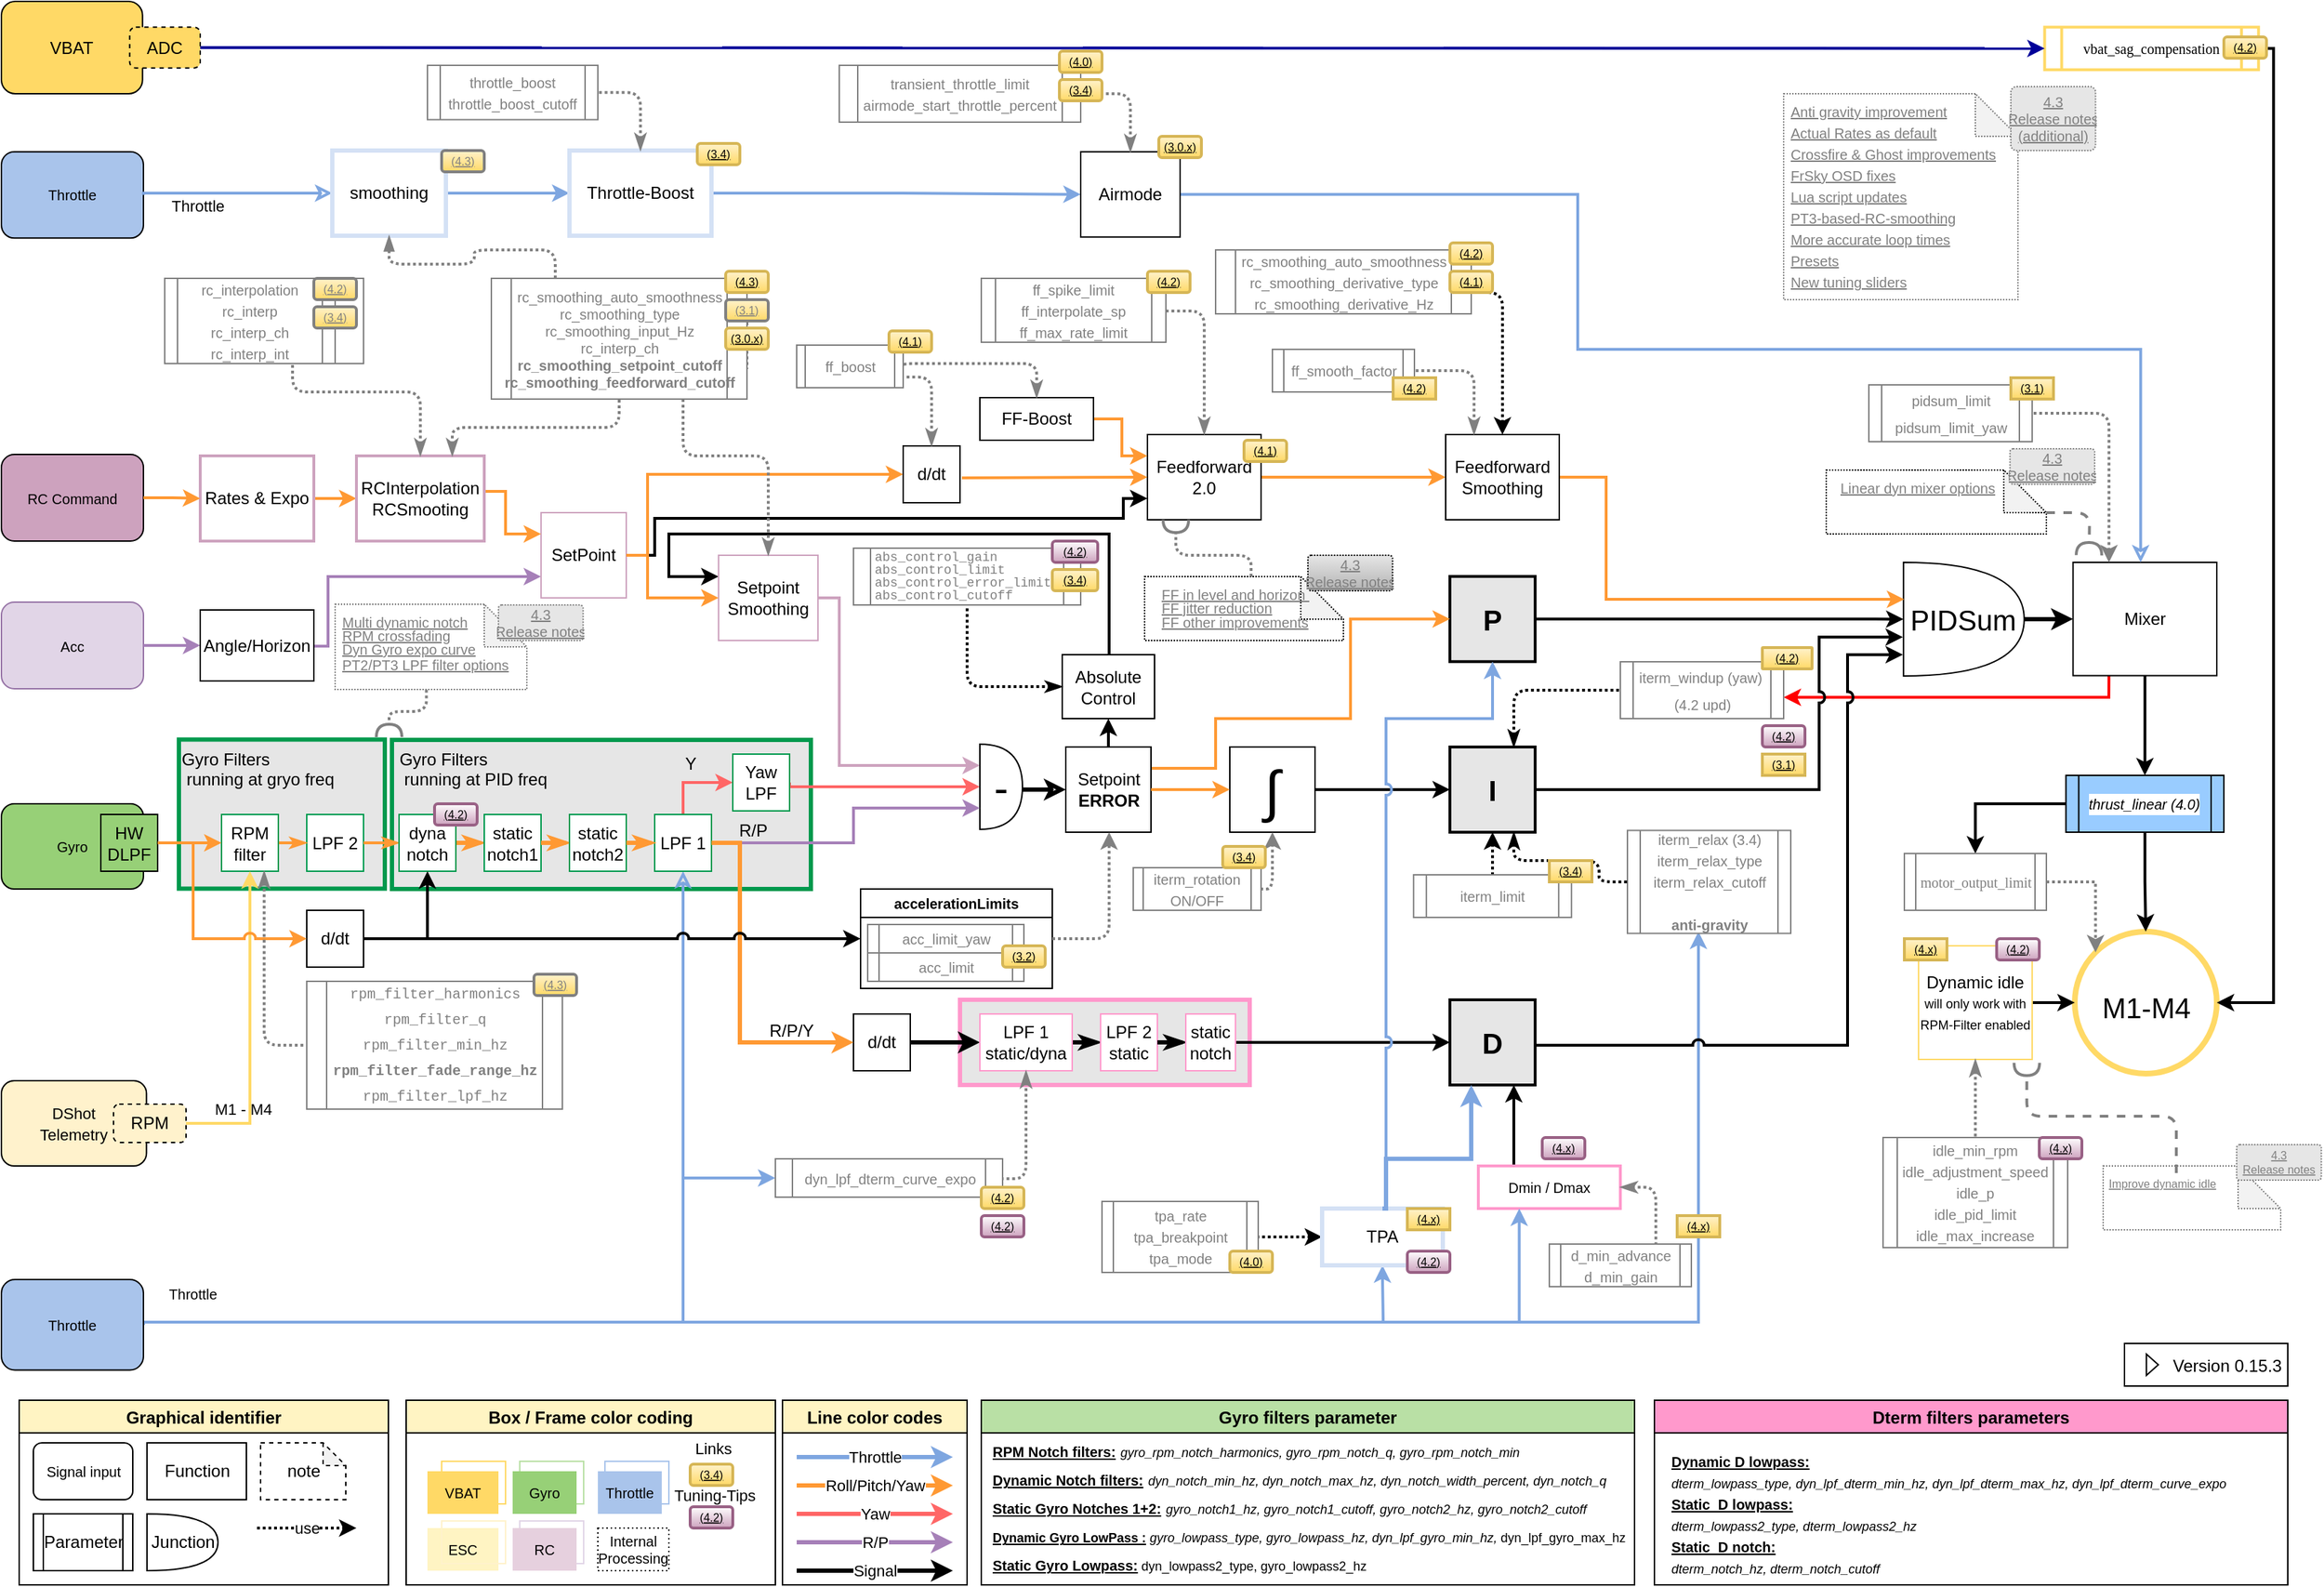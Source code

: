 <mxfile compressed="false" version="20.2.3" type="device">
  <diagram name="Page-1" id="74e2e168-ea6b-b213-b513-2b3c1d86103e">
    <mxGraphModel dx="499" dy="303" grid="1" gridSize="5" guides="1" tooltips="1" connect="1" arrows="1" fold="1" page="1" pageScale="1" pageWidth="1654" pageHeight="1169" background="#ffffff" math="0" shadow="0">
      <root>
        <mxCell id="0" />
        <mxCell id="RuyqhTZgdlnSvw2_jLQb-54" value="Backup - V0.10" style="locked=1;" parent="0" visible="0" />
        <mxCell id="RuyqhTZgdlnSvw2_jLQb-55" style="edgeStyle=orthogonalEdgeStyle;rounded=0;orthogonalLoop=1;jettySize=auto;html=1;entryX=1;entryY=0.25;entryDx=0;entryDy=0;endArrow=classic;endFill=0;strokeWidth=2;fontSize=12;exitX=0.5;exitY=1;exitDx=0;exitDy=0;jumpStyle=arc;strokeColor=#FF9933;" parent="RuyqhTZgdlnSvw2_jLQb-54" source="RuyqhTZgdlnSvw2_jLQb-138" target="RuyqhTZgdlnSvw2_jLQb-136" edge="1">
          <mxGeometry relative="1" as="geometry">
            <Array as="points">
              <mxPoint x="520" y="360" />
              <mxPoint x="520" y="505" />
            </Array>
          </mxGeometry>
        </mxCell>
        <mxCell id="RuyqhTZgdlnSvw2_jLQb-56" value="&lt;font style=&quot;font-size: 20px&quot;&gt;M1-M4&lt;/font&gt;" style="verticalLabelPosition=middle;shadow=0;dashed=0;align=center;html=1;verticalAlign=middle;strokeWidth=1;shape=ellipse;fontSize=32;perimeter=ellipsePerimeter;" parent="RuyqhTZgdlnSvw2_jLQb-54" vertex="1">
          <mxGeometry x="1484.39" y="690" width="100" height="100" as="geometry" />
        </mxCell>
        <mxCell id="RuyqhTZgdlnSvw2_jLQb-57" style="edgeStyle=orthogonalEdgeStyle;rounded=0;orthogonalLoop=1;jettySize=auto;html=1;exitX=0.5;exitY=1;exitDx=0;exitDy=0;strokeWidth=2;" parent="RuyqhTZgdlnSvw2_jLQb-54" source="RuyqhTZgdlnSvw2_jLQb-71" target="RuyqhTZgdlnSvw2_jLQb-56" edge="1">
          <mxGeometry relative="1" as="geometry">
            <mxPoint x="1461.22" y="612.483" as="sourcePoint" />
          </mxGeometry>
        </mxCell>
        <mxCell id="RuyqhTZgdlnSvw2_jLQb-58" style="edgeStyle=orthogonalEdgeStyle;rounded=0;orthogonalLoop=1;jettySize=auto;html=1;strokeWidth=2;" parent="RuyqhTZgdlnSvw2_jLQb-54" source="RuyqhTZgdlnSvw2_jLQb-59" target="RuyqhTZgdlnSvw2_jLQb-70" edge="1">
          <mxGeometry relative="1" as="geometry" />
        </mxCell>
        <mxCell id="RuyqhTZgdlnSvw2_jLQb-59" value="&lt;font style=&quot;font-size: 20px&quot;&gt;PIDSum&lt;/font&gt;" style="shape=or;whiteSpace=wrap;html=1;" parent="RuyqhTZgdlnSvw2_jLQb-54" vertex="1">
          <mxGeometry x="1350" y="447.5" width="90" height="80" as="geometry" />
        </mxCell>
        <mxCell id="RuyqhTZgdlnSvw2_jLQb-60" style="edgeStyle=orthogonalEdgeStyle;rounded=0;orthogonalLoop=1;jettySize=auto;html=1;strokeWidth=2;exitX=0.5;exitY=1;exitDx=0;exitDy=0;" parent="RuyqhTZgdlnSvw2_jLQb-54" source="RuyqhTZgdlnSvw2_jLQb-62" target="RuyqhTZgdlnSvw2_jLQb-70" edge="1">
          <mxGeometry relative="1" as="geometry">
            <Array as="points">
              <mxPoint x="1496" y="310" />
              <mxPoint x="1534" y="310" />
            </Array>
          </mxGeometry>
        </mxCell>
        <mxCell id="RuyqhTZgdlnSvw2_jLQb-61" style="edgeStyle=orthogonalEdgeStyle;rounded=0;jumpStyle=arc;orthogonalLoop=1;jettySize=auto;html=1;exitX=0.5;exitY=1;exitDx=0;exitDy=0;strokeColor=#FFF2CC;strokeWidth=3;" parent="RuyqhTZgdlnSvw2_jLQb-54" source="RuyqhTZgdlnSvw2_jLQb-62" edge="1">
          <mxGeometry relative="1" as="geometry">
            <mxPoint x="1495.235" y="130" as="targetPoint" />
          </mxGeometry>
        </mxCell>
        <mxCell id="RuyqhTZgdlnSvw2_jLQb-62" value="&lt;div class=&quot;page&quot; title=&quot;Page 1&quot;&gt;&lt;div class=&quot;section&quot;&gt;&lt;div class=&quot;layoutArea&quot;&gt;&lt;div class=&quot;column&quot;&gt;&lt;p&gt;&lt;span style=&quot;font-family: &amp;#34;liberationsans&amp;#34;&quot;&gt;&lt;font style=&quot;font-size: 10px&quot;&gt;vbat_pid_gain&lt;/font&gt;&lt;/span&gt;&lt;/p&gt;&lt;/div&gt;&lt;/div&gt;&lt;/div&gt;&lt;/div&gt;" style="shape=process;whiteSpace=wrap;html=1;backgroundOutline=1;strokeWidth=2;size=0.123;strokeColor=#FFD966;fillColor=none;" parent="RuyqhTZgdlnSvw2_jLQb-54" vertex="1">
          <mxGeometry x="1430" y="110" width="111.22" height="30" as="geometry" />
        </mxCell>
        <mxCell id="RuyqhTZgdlnSvw2_jLQb-63" style="edgeStyle=orthogonalEdgeStyle;rounded=0;orthogonalLoop=1;jettySize=auto;html=1;entryX=1;entryY=0.5;entryDx=0;entryDy=0;exitX=0.5;exitY=1;exitDx=0;exitDy=0;strokeWidth=2;" parent="RuyqhTZgdlnSvw2_jLQb-54" source="RuyqhTZgdlnSvw2_jLQb-64" target="RuyqhTZgdlnSvw2_jLQb-56" edge="1">
          <mxGeometry relative="1" as="geometry">
            <mxPoint x="1610" y="460.0" as="targetPoint" />
            <Array as="points">
              <mxPoint x="1580" y="310" />
              <mxPoint x="1620" y="310" />
              <mxPoint x="1620" y="740" />
            </Array>
          </mxGeometry>
        </mxCell>
        <mxCell id="RuyqhTZgdlnSvw2_jLQb-64" value="&lt;div class=&quot;page&quot; title=&quot;Page 1&quot;&gt;&lt;div class=&quot;section&quot;&gt;&lt;div class=&quot;layoutArea&quot;&gt;&lt;div class=&quot;column&quot;&gt;&lt;div class=&quot;page&quot; title=&quot;Page 1&quot;&gt;&lt;div class=&quot;section&quot;&gt;&lt;div class=&quot;layoutArea&quot;&gt;&lt;div class=&quot;column&quot;&gt;&lt;p&gt;&lt;span style=&quot;font-family: &amp;#34;liberationsans&amp;#34;&quot;&gt;&lt;font style=&quot;font-size: 10px&quot;&gt;vbat_sag_compensation&lt;/font&gt;&lt;/span&gt;&lt;/p&gt;&lt;/div&gt;&lt;/div&gt;&lt;/div&gt;&lt;/div&gt;&lt;/div&gt;&lt;/div&gt;&lt;/div&gt;&lt;/div&gt;" style="shape=process;whiteSpace=wrap;html=1;backgroundOutline=1;strokeWidth=2;size=0.077;strokeColor=#FFD966;fillColor=none;" parent="RuyqhTZgdlnSvw2_jLQb-54" vertex="1">
          <mxGeometry x="1490" y="44" width="140" height="30" as="geometry" />
        </mxCell>
        <mxCell id="RuyqhTZgdlnSvw2_jLQb-65" style="edgeStyle=orthogonalEdgeStyle;rounded=0;orthogonalLoop=1;jettySize=auto;html=1;strokeWidth=2;exitX=1;exitY=0.5;exitDx=0;exitDy=0;entryX=0;entryY=0.5;entryDx=0;entryDy=0;" parent="RuyqhTZgdlnSvw2_jLQb-54" source="RuyqhTZgdlnSvw2_jLQb-184" target="RuyqhTZgdlnSvw2_jLQb-64" edge="1">
          <mxGeometry relative="1" as="geometry">
            <Array as="points">
              <mxPoint x="1330" y="58" />
              <mxPoint x="1490" y="59" />
            </Array>
            <mxPoint x="1420" y="40" as="targetPoint" />
          </mxGeometry>
        </mxCell>
        <mxCell id="RuyqhTZgdlnSvw2_jLQb-66" style="edgeStyle=orthogonalEdgeStyle;rounded=0;orthogonalLoop=1;jettySize=auto;html=1;entryX=0.5;entryY=1;entryDx=0;entryDy=0;strokeWidth=2;" parent="RuyqhTZgdlnSvw2_jLQb-54" source="RuyqhTZgdlnSvw2_jLQb-67" target="RuyqhTZgdlnSvw2_jLQb-56" edge="1">
          <mxGeometry relative="1" as="geometry" />
        </mxCell>
        <mxCell id="RuyqhTZgdlnSvw2_jLQb-67" value="&lt;div class=&quot;page&quot; title=&quot;Page 1&quot;&gt;&lt;div class=&quot;section&quot;&gt;&lt;div class=&quot;layoutArea&quot;&gt;&lt;div class=&quot;column&quot;&gt;&lt;div class=&quot;page&quot; title=&quot;Page 1&quot;&gt;&lt;div class=&quot;section&quot; style=&quot;background-color: rgb(255 , 255 , 255)&quot;&gt;&lt;div class=&quot;layoutArea&quot;&gt;&lt;div class=&quot;column&quot;&gt;&lt;p&gt;&lt;span style=&quot;font-family: &amp;#34;liberationsans&amp;#34;&quot;&gt;&lt;font style=&quot;font-size: 10px&quot;&gt;motor_output_limit&lt;/font&gt;&lt;/span&gt;&lt;/p&gt;&lt;/div&gt;&lt;/div&gt;&lt;/div&gt;&lt;/div&gt;&lt;/div&gt;&lt;/div&gt;&lt;/div&gt;&lt;/div&gt;" style="shape=process;whiteSpace=wrap;html=1;backgroundOutline=1;strokeWidth=1;size=0.077;fillColor=#FFFFFF;" parent="RuyqhTZgdlnSvw2_jLQb-54" vertex="1">
          <mxGeometry x="1474.39" y="840" width="120" height="40" as="geometry" />
        </mxCell>
        <mxCell id="RuyqhTZgdlnSvw2_jLQb-68" style="edgeStyle=orthogonalEdgeStyle;rounded=0;orthogonalLoop=1;jettySize=auto;html=1;entryX=0.5;entryY=0;entryDx=0;entryDy=0;strokeWidth=2;" parent="RuyqhTZgdlnSvw2_jLQb-54" source="RuyqhTZgdlnSvw2_jLQb-70" target="RuyqhTZgdlnSvw2_jLQb-71" edge="1">
          <mxGeometry relative="1" as="geometry" />
        </mxCell>
        <mxCell id="RuyqhTZgdlnSvw2_jLQb-69" style="edgeStyle=orthogonalEdgeStyle;rounded=0;jumpStyle=arc;orthogonalLoop=1;jettySize=auto;html=1;entryX=1;entryY=0.5;entryDx=0;entryDy=0;strokeWidth=2;exitX=0.25;exitY=1;exitDx=0;exitDy=0;" parent="RuyqhTZgdlnSvw2_jLQb-54" source="RuyqhTZgdlnSvw2_jLQb-70" target="RuyqhTZgdlnSvw2_jLQb-172" edge="1">
          <mxGeometry relative="1" as="geometry">
            <Array as="points">
              <mxPoint x="1507" y="550" />
            </Array>
          </mxGeometry>
        </mxCell>
        <UserObject label="Mixer" treeRoot="1" id="RuyqhTZgdlnSvw2_jLQb-70">
          <mxCell style="whiteSpace=wrap;html=1;align=center;treeFolding=1;treeMoving=1;newEdgeStyle={&quot;edgeStyle&quot;:&quot;elbowEdgeStyle&quot;,&quot;startArrow&quot;:&quot;none&quot;,&quot;endArrow&quot;:&quot;none&quot;};rounded=0;rotation=0;" parent="RuyqhTZgdlnSvw2_jLQb-54" vertex="1">
            <mxGeometry x="1478.78" y="450" width="111.22" height="75" as="geometry" />
          </mxCell>
        </UserObject>
        <mxCell id="RuyqhTZgdlnSvw2_jLQb-71" value="&lt;div class=&quot;page&quot; title=&quot;Page 1&quot;&gt;&lt;div class=&quot;section&quot;&gt;&lt;div class=&quot;layoutArea&quot;&gt;&lt;div class=&quot;column&quot;&gt;&lt;div class=&quot;page&quot; title=&quot;Page 1&quot;&gt;&lt;div class=&quot;section&quot; style=&quot;background-color: rgb(255 , 255 , 255)&quot;&gt;&lt;div class=&quot;layoutArea&quot;&gt;&lt;div class=&quot;column&quot;&gt;&lt;p&gt;&lt;i&gt;&lt;font style=&quot;font-size: 10px&quot;&gt;thrust_linear (4.0)&lt;/font&gt;&lt;/i&gt;&lt;br&gt;&lt;/p&gt;&lt;/div&gt;&lt;/div&gt;&lt;/div&gt;&lt;/div&gt;&lt;/div&gt;&lt;/div&gt;&lt;/div&gt;&lt;/div&gt;" style="shape=process;whiteSpace=wrap;html=1;backgroundOutline=1;strokeWidth=1;size=0.077;fillColor=#99CCFF;" parent="RuyqhTZgdlnSvw2_jLQb-54" vertex="1">
          <mxGeometry x="1478.78" y="587.5" width="111.22" height="40" as="geometry" />
        </mxCell>
        <mxCell id="RuyqhTZgdlnSvw2_jLQb-72" value="Box / Frame color coding" style="swimlane;fillColor=#FFF4C3;" parent="RuyqhTZgdlnSvw2_jLQb-54" vertex="1">
          <mxGeometry x="300" y="1020" width="260" height="130" as="geometry" />
        </mxCell>
        <mxCell id="RuyqhTZgdlnSvw2_jLQb-73" value="" style="rounded=0;whiteSpace=wrap;html=1;fontSize=10;fillColor=none;strokeColor=#E1D5E7;" parent="RuyqhTZgdlnSvw2_jLQb-72" vertex="1">
          <mxGeometry x="80" y="85" width="45" height="30" as="geometry" />
        </mxCell>
        <mxCell id="RuyqhTZgdlnSvw2_jLQb-74" value="" style="rounded=0;whiteSpace=wrap;html=1;fillColor=#FFFFFF;fontSize=10;strokeColor=#B9E0A5;" parent="RuyqhTZgdlnSvw2_jLQb-72" vertex="1">
          <mxGeometry x="80" y="43" width="45" height="30" as="geometry" />
        </mxCell>
        <mxCell id="RuyqhTZgdlnSvw2_jLQb-75" value="" style="rounded=0;whiteSpace=wrap;html=1;fillColor=#FFFFFF;fontSize=10;strokeColor=#A9C4EB;" parent="RuyqhTZgdlnSvw2_jLQb-72" vertex="1">
          <mxGeometry x="140" y="43" width="45" height="30" as="geometry" />
        </mxCell>
        <mxCell id="RuyqhTZgdlnSvw2_jLQb-76" value="" style="rounded=0;whiteSpace=wrap;html=1;fontSize=10;strokeColor=#FFD966;fillColor=none;" parent="RuyqhTZgdlnSvw2_jLQb-72" vertex="1">
          <mxGeometry x="25" y="43" width="45" height="30" as="geometry" />
        </mxCell>
        <mxCell id="RuyqhTZgdlnSvw2_jLQb-77" value="VBAT" style="rounded=0;whiteSpace=wrap;html=1;dashed=1;fontSize=10;strokeColor=none;fillColor=#FFD966;" parent="RuyqhTZgdlnSvw2_jLQb-72" vertex="1">
          <mxGeometry x="15" y="50" width="50" height="30" as="geometry" />
        </mxCell>
        <mxCell id="RuyqhTZgdlnSvw2_jLQb-78" value="Gyro" style="rounded=0;whiteSpace=wrap;html=1;dashed=1;fillColor=#97D077;fontSize=10;strokeColor=none;" parent="RuyqhTZgdlnSvw2_jLQb-72" vertex="1">
          <mxGeometry x="75" y="50" width="45" height="30" as="geometry" />
        </mxCell>
        <mxCell id="RuyqhTZgdlnSvw2_jLQb-79" value="Throttle" style="rounded=0;whiteSpace=wrap;html=1;dashed=1;fillColor=#A9C4EB;fontSize=10;strokeColor=none;" parent="RuyqhTZgdlnSvw2_jLQb-72" vertex="1">
          <mxGeometry x="135" y="50" width="45" height="30" as="geometry" />
        </mxCell>
        <mxCell id="RuyqhTZgdlnSvw2_jLQb-80" value="ESC" style="rounded=0;whiteSpace=wrap;html=1;dashed=1;fillColor=#FFF4C3;fontSize=10;strokeColor=none;" parent="RuyqhTZgdlnSvw2_jLQb-72" vertex="1">
          <mxGeometry x="15" y="90" width="50" height="30" as="geometry" />
        </mxCell>
        <mxCell id="RuyqhTZgdlnSvw2_jLQb-81" value="RC" style="rounded=0;whiteSpace=wrap;html=1;dashed=1;fillColor=#E6D0DE;fontSize=10;strokeColor=none;" parent="RuyqhTZgdlnSvw2_jLQb-72" vertex="1">
          <mxGeometry x="75" y="90" width="45" height="30" as="geometry" />
        </mxCell>
        <mxCell id="RuyqhTZgdlnSvw2_jLQb-82" value="&lt;font style=&quot;font-size: 10px;&quot;&gt;Internal Processing&lt;/font&gt;" style="rounded=0;whiteSpace=wrap;html=1;dashed=1;fillColor=#FFFFFF;fontSize=10;dashPattern=1 2;" parent="RuyqhTZgdlnSvw2_jLQb-72" vertex="1">
          <mxGeometry x="135" y="90" width="50" height="30" as="geometry" />
        </mxCell>
        <mxCell id="RuyqhTZgdlnSvw2_jLQb-83" value="" style="rounded=0;whiteSpace=wrap;html=1;fontSize=10;fillColor=none;strokeColor=#FFF2CC;" parent="RuyqhTZgdlnSvw2_jLQb-72" vertex="1">
          <mxGeometry x="25" y="85" width="45" height="30" as="geometry" />
        </mxCell>
        <mxCell id="RuyqhTZgdlnSvw2_jLQb-84" value="Graphical identifier" style="swimlane;fillColor=#FFF4C3;" parent="RuyqhTZgdlnSvw2_jLQb-54" vertex="1">
          <mxGeometry x="30" y="1020" width="260" height="130" as="geometry" />
        </mxCell>
        <mxCell id="RuyqhTZgdlnSvw2_jLQb-85" value="&lt;font size=&quot;1&quot;&gt;Signal input&lt;/font&gt;" style="rounded=1;whiteSpace=wrap;html=1;" parent="RuyqhTZgdlnSvw2_jLQb-84" vertex="1">
          <mxGeometry x="10" y="30" width="70" height="40" as="geometry" />
        </mxCell>
        <mxCell id="RuyqhTZgdlnSvw2_jLQb-86" value="Function" style="rounded=0;whiteSpace=wrap;html=1;" parent="RuyqhTZgdlnSvw2_jLQb-84" vertex="1">
          <mxGeometry x="90" y="30" width="70" height="40" as="geometry" />
        </mxCell>
        <mxCell id="RuyqhTZgdlnSvw2_jLQb-87" value="Parameter" style="shape=process;whiteSpace=wrap;html=1;backgroundOutline=1;" parent="RuyqhTZgdlnSvw2_jLQb-84" vertex="1">
          <mxGeometry x="10" y="80" width="70" height="40" as="geometry" />
        </mxCell>
        <mxCell id="RuyqhTZgdlnSvw2_jLQb-88" value="Junction" style="shape=or;whiteSpace=wrap;html=1;" parent="RuyqhTZgdlnSvw2_jLQb-84" vertex="1">
          <mxGeometry x="90" y="80" width="50" height="40" as="geometry" />
        </mxCell>
        <mxCell id="RuyqhTZgdlnSvw2_jLQb-89" value="&lt;font style=&quot;font-size: 12px&quot;&gt;note&lt;br&gt;&lt;/font&gt;" style="shape=note;whiteSpace=wrap;html=1;backgroundOutline=1;darkOpacity=0.05;fontSize=12;dashed=1;size=16;fillColor=#FFFFFF;" parent="RuyqhTZgdlnSvw2_jLQb-84" vertex="1">
          <mxGeometry x="170" y="30" width="60" height="40" as="geometry" />
        </mxCell>
        <mxCell id="RuyqhTZgdlnSvw2_jLQb-90" value="Line color codes" style="swimlane;fillColor=#FFF4C3;" parent="RuyqhTZgdlnSvw2_jLQb-54" vertex="1">
          <mxGeometry x="570" y="1020" width="130" height="130" as="geometry" />
        </mxCell>
        <mxCell id="RuyqhTZgdlnSvw2_jLQb-91" value="" style="endArrow=classic;html=1;strokeWidth=3;strokeColor=#FF9933;" parent="RuyqhTZgdlnSvw2_jLQb-90" edge="1">
          <mxGeometry relative="1" as="geometry">
            <mxPoint x="10" y="60" as="sourcePoint" />
            <mxPoint x="120" y="60" as="targetPoint" />
            <Array as="points" />
          </mxGeometry>
        </mxCell>
        <mxCell id="RuyqhTZgdlnSvw2_jLQb-92" value="Roll/Pitch/Yaw" style="edgeLabel;resizable=0;html=1;align=center;verticalAlign=middle;" parent="RuyqhTZgdlnSvw2_jLQb-91" connectable="0" vertex="1">
          <mxGeometry relative="1" as="geometry" />
        </mxCell>
        <mxCell id="RuyqhTZgdlnSvw2_jLQb-93" value="" style="endArrow=classic;html=1;strokeWidth=3;strokeColor=#FF6666;" parent="RuyqhTZgdlnSvw2_jLQb-90" edge="1">
          <mxGeometry relative="1" as="geometry">
            <mxPoint x="10" y="80" as="sourcePoint" />
            <mxPoint x="120" y="80" as="targetPoint" />
            <Array as="points" />
          </mxGeometry>
        </mxCell>
        <mxCell id="RuyqhTZgdlnSvw2_jLQb-94" value="Yaw" style="edgeLabel;resizable=0;html=1;align=center;verticalAlign=middle;" parent="RuyqhTZgdlnSvw2_jLQb-93" connectable="0" vertex="1">
          <mxGeometry relative="1" as="geometry" />
        </mxCell>
        <mxCell id="RuyqhTZgdlnSvw2_jLQb-95" value="dd" style="endArrow=classic;html=1;strokeWidth=3;strokeColor=#A680B8;" parent="RuyqhTZgdlnSvw2_jLQb-90" edge="1">
          <mxGeometry relative="1" as="geometry">
            <mxPoint x="10" y="100" as="sourcePoint" />
            <mxPoint x="120" y="100" as="targetPoint" />
            <Array as="points" />
          </mxGeometry>
        </mxCell>
        <mxCell id="RuyqhTZgdlnSvw2_jLQb-96" value="R/P" style="edgeLabel;resizable=0;html=1;align=center;verticalAlign=middle;" parent="RuyqhTZgdlnSvw2_jLQb-95" connectable="0" vertex="1">
          <mxGeometry relative="1" as="geometry" />
        </mxCell>
        <mxCell id="RuyqhTZgdlnSvw2_jLQb-97" value="dd" style="endArrow=classic;html=1;strokeWidth=3;" parent="RuyqhTZgdlnSvw2_jLQb-90" edge="1">
          <mxGeometry relative="1" as="geometry">
            <mxPoint x="10" y="120" as="sourcePoint" />
            <mxPoint x="120" y="120" as="targetPoint" />
            <Array as="points" />
          </mxGeometry>
        </mxCell>
        <mxCell id="RuyqhTZgdlnSvw2_jLQb-98" value="Signal" style="edgeLabel;resizable=0;html=1;align=center;verticalAlign=middle;" parent="RuyqhTZgdlnSvw2_jLQb-97" connectable="0" vertex="1">
          <mxGeometry relative="1" as="geometry" />
        </mxCell>
        <mxCell id="RuyqhTZgdlnSvw2_jLQb-99" value="" style="endArrow=classic;html=1;strokeWidth=3;strokeColor=#7EA6E0;" parent="RuyqhTZgdlnSvw2_jLQb-90" edge="1">
          <mxGeometry relative="1" as="geometry">
            <mxPoint x="10" y="40" as="sourcePoint" />
            <mxPoint x="120" y="40" as="targetPoint" />
            <Array as="points" />
          </mxGeometry>
        </mxCell>
        <mxCell id="RuyqhTZgdlnSvw2_jLQb-100" value="Throttle" style="edgeLabel;resizable=0;html=1;align=center;verticalAlign=middle;" parent="RuyqhTZgdlnSvw2_jLQb-99" connectable="0" vertex="1">
          <mxGeometry relative="1" as="geometry" />
        </mxCell>
        <mxCell id="RuyqhTZgdlnSvw2_jLQb-101" style="edgeStyle=orthogonalEdgeStyle;rounded=0;orthogonalLoop=1;jettySize=auto;html=1;entryX=0;entryY=0.25;entryDx=0;entryDy=0;entryPerimeter=0;strokeWidth=2;fontSize=12;endFill=0;" parent="RuyqhTZgdlnSvw2_jLQb-54" source="RuyqhTZgdlnSvw2_jLQb-189" target="RuyqhTZgdlnSvw2_jLQb-59" edge="1">
          <mxGeometry relative="1" as="geometry">
            <Array as="points">
              <mxPoint x="1130" y="440" />
              <mxPoint x="1130" y="468" />
            </Array>
          </mxGeometry>
        </mxCell>
        <mxCell id="RuyqhTZgdlnSvw2_jLQb-102" style="edgeStyle=orthogonalEdgeStyle;rounded=0;orthogonalLoop=1;jettySize=auto;html=1;strokeWidth=2;fontSize=12;endFill=0;" parent="RuyqhTZgdlnSvw2_jLQb-54" source="RuyqhTZgdlnSvw2_jLQb-193" target="RuyqhTZgdlnSvw2_jLQb-104" edge="1">
          <mxGeometry relative="1" as="geometry" />
        </mxCell>
        <mxCell id="RuyqhTZgdlnSvw2_jLQb-103" style="edgeStyle=orthogonalEdgeStyle;rounded=0;orthogonalLoop=1;jettySize=auto;html=1;entryX=0;entryY=0.5;entryDx=0;entryDy=0;entryPerimeter=0;strokeWidth=2;exitX=1;exitY=0.5;exitDx=0;exitDy=0;jumpStyle=arc;" parent="RuyqhTZgdlnSvw2_jLQb-54" source="RuyqhTZgdlnSvw2_jLQb-104" target="RuyqhTZgdlnSvw2_jLQb-59" edge="1">
          <mxGeometry relative="1" as="geometry">
            <Array as="points">
              <mxPoint x="1300" y="628" />
              <mxPoint x="1300" y="487" />
            </Array>
          </mxGeometry>
        </mxCell>
        <mxCell id="RuyqhTZgdlnSvw2_jLQb-104" value="&lt;div class=&quot;page&quot; title=&quot;Page 1&quot;&gt;&lt;div class=&quot;section&quot;&gt;&lt;div class=&quot;layoutArea&quot;&gt;&lt;div class=&quot;column&quot;&gt;&lt;div class=&quot;page&quot; title=&quot;Page 1&quot;&gt;&lt;div class=&quot;section&quot;&gt;&lt;div class=&quot;layoutArea&quot; style=&quot;font-size: 10px&quot;&gt;&lt;div class=&quot;column&quot; style=&quot;line-height: 50%&quot;&gt;&lt;p&gt;iterm_relax (3.4)&lt;/p&gt;&lt;p&gt;iterm_relax_type&lt;/p&gt;&lt;p&gt;iterm_relax_cutoff&lt;/p&gt;&lt;p&gt;&lt;br&gt;&lt;/p&gt;&lt;p&gt;&lt;b&gt;anti-gravity&lt;/b&gt;&lt;/p&gt;&lt;/div&gt;&lt;/div&gt;&lt;/div&gt;&lt;/div&gt;&lt;/div&gt;&lt;/div&gt;&lt;/div&gt;&lt;/div&gt;" style="shape=process;whiteSpace=wrap;html=1;backgroundOutline=1;strokeWidth=1;size=0.077;fillColor=#FFFFFF;" parent="RuyqhTZgdlnSvw2_jLQb-54" vertex="1">
          <mxGeometry x="1160" y="591.25" width="111.22" height="73.75" as="geometry" />
        </mxCell>
        <mxCell id="RuyqhTZgdlnSvw2_jLQb-105" style="edgeStyle=orthogonalEdgeStyle;rounded=0;orthogonalLoop=1;jettySize=auto;html=1;entryX=0;entryY=0.25;entryDx=0;entryDy=0;strokeWidth=2;fontSize=12;endFill=0;strokeColor=#FF9933;exitX=1;exitY=0.25;exitDx=0;exitDy=0;" parent="RuyqhTZgdlnSvw2_jLQb-54" source="RuyqhTZgdlnSvw2_jLQb-107" target="RuyqhTZgdlnSvw2_jLQb-189" edge="1">
          <mxGeometry relative="1" as="geometry">
            <Array as="points">
              <mxPoint x="780" y="603" />
              <mxPoint x="780" y="425" />
            </Array>
            <mxPoint x="760" y="600" as="sourcePoint" />
          </mxGeometry>
        </mxCell>
        <mxCell id="RuyqhTZgdlnSvw2_jLQb-106" style="edgeStyle=orthogonalEdgeStyle;rounded=0;orthogonalLoop=1;jettySize=auto;html=1;entryX=0.5;entryY=1;entryDx=0;entryDy=0;strokeWidth=2;" parent="RuyqhTZgdlnSvw2_jLQb-54" source="RuyqhTZgdlnSvw2_jLQb-107" target="RuyqhTZgdlnSvw2_jLQb-158" edge="1">
          <mxGeometry relative="1" as="geometry" />
        </mxCell>
        <mxCell id="RuyqhTZgdlnSvw2_jLQb-107" value="Setpoint&lt;br&gt;ERROR" style="whiteSpace=wrap;html=1;fillColor=#FFFFFF;fontSize=12;" parent="RuyqhTZgdlnSvw2_jLQb-54" vertex="1">
          <mxGeometry x="680" y="587.5" width="70" height="60" as="geometry" />
        </mxCell>
        <mxCell id="RuyqhTZgdlnSvw2_jLQb-108" style="edgeStyle=orthogonalEdgeStyle;rounded=0;orthogonalLoop=1;jettySize=auto;html=1;strokeWidth=2;fontSize=12;endFill=0;" parent="RuyqhTZgdlnSvw2_jLQb-54" source="RuyqhTZgdlnSvw2_jLQb-109" target="RuyqhTZgdlnSvw2_jLQb-107" edge="1">
          <mxGeometry relative="1" as="geometry" />
        </mxCell>
        <mxCell id="RuyqhTZgdlnSvw2_jLQb-109" value="&lt;font style=&quot;font-size: 30px&quot;&gt;-&lt;/font&gt;" style="shape=or;whiteSpace=wrap;html=1;" parent="RuyqhTZgdlnSvw2_jLQb-54" vertex="1">
          <mxGeometry x="590" y="577.5" width="30" height="80" as="geometry" />
        </mxCell>
        <mxCell id="RuyqhTZgdlnSvw2_jLQb-110" style="edgeStyle=orthogonalEdgeStyle;rounded=0;orthogonalLoop=1;jettySize=auto;html=1;strokeWidth=2;fontSize=12;endFill=0;entryX=0;entryY=0.25;entryDx=0;entryDy=0;" parent="RuyqhTZgdlnSvw2_jLQb-54" source="RuyqhTZgdlnSvw2_jLQb-111" target="RuyqhTZgdlnSvw2_jLQb-188" edge="1">
          <mxGeometry relative="1" as="geometry">
            <Array as="points">
              <mxPoint x="810" y="753" />
              <mxPoint x="810" y="775" />
            </Array>
          </mxGeometry>
        </mxCell>
        <mxCell id="RuyqhTZgdlnSvw2_jLQb-111" value="DTerm filters" style="whiteSpace=wrap;html=1;fillColor=#FFFFFF;fontSize=12;strokeColor=#FF99CC;strokeWidth=3;" parent="RuyqhTZgdlnSvw2_jLQb-54" vertex="1">
          <mxGeometry x="580" y="722.5" width="110" height="60" as="geometry" />
        </mxCell>
        <mxCell id="RuyqhTZgdlnSvw2_jLQb-112" style="edgeStyle=orthogonalEdgeStyle;rounded=0;orthogonalLoop=1;jettySize=auto;html=1;entryX=0;entryY=0.5;entryDx=0;entryDy=0;strokeWidth=2;fontSize=12;endFill=0;" parent="RuyqhTZgdlnSvw2_jLQb-54" source="RuyqhTZgdlnSvw2_jLQb-113" target="RuyqhTZgdlnSvw2_jLQb-111" edge="1">
          <mxGeometry relative="1" as="geometry" />
        </mxCell>
        <mxCell id="RuyqhTZgdlnSvw2_jLQb-113" value="d/dt" style="whiteSpace=wrap;html=1;aspect=fixed;fillColor=#FFFFFF;fontSize=12;" parent="RuyqhTZgdlnSvw2_jLQb-54" vertex="1">
          <mxGeometry x="480" y="732.5" width="40" height="40" as="geometry" />
        </mxCell>
        <mxCell id="RuyqhTZgdlnSvw2_jLQb-114" style="edgeStyle=orthogonalEdgeStyle;rounded=0;orthogonalLoop=1;jettySize=auto;html=1;entryX=0;entryY=0.5;entryDx=0;entryDy=0;strokeWidth=2;fontSize=12;exitX=1;exitY=0.75;exitDx=0;exitDy=0;strokeColor=#FF9933;" parent="RuyqhTZgdlnSvw2_jLQb-54" source="RuyqhTZgdlnSvw2_jLQb-117" target="RuyqhTZgdlnSvw2_jLQb-113" edge="1">
          <mxGeometry relative="1" as="geometry">
            <Array as="points">
              <mxPoint x="450" y="640" />
              <mxPoint x="450" y="753" />
              <mxPoint x="470" y="753" />
            </Array>
          </mxGeometry>
        </mxCell>
        <mxCell id="RuyqhTZgdlnSvw2_jLQb-115" style="edgeStyle=orthogonalEdgeStyle;rounded=0;orthogonalLoop=1;jettySize=auto;html=1;entryX=0;entryY=0.5;entryDx=0;entryDy=0;entryPerimeter=0;strokeWidth=2;fontSize=12;exitX=1;exitY=0.25;exitDx=0;exitDy=0;strokeColor=#FF9933;" parent="RuyqhTZgdlnSvw2_jLQb-54" source="RuyqhTZgdlnSvw2_jLQb-117" target="RuyqhTZgdlnSvw2_jLQb-109" edge="1">
          <mxGeometry relative="1" as="geometry" />
        </mxCell>
        <mxCell id="RuyqhTZgdlnSvw2_jLQb-116" style="edgeStyle=orthogonalEdgeStyle;rounded=0;orthogonalLoop=1;jettySize=auto;html=1;strokeWidth=2;strokeColor=#FF9933;jumpStyle=arc;entryX=0;entryY=0.5;entryDx=0;entryDy=0;" parent="RuyqhTZgdlnSvw2_jLQb-54" source="RuyqhTZgdlnSvw2_jLQb-117" target="RuyqhTZgdlnSvw2_jLQb-174" edge="1">
          <mxGeometry relative="1" as="geometry">
            <mxPoint x="1080" y="503" as="targetPoint" />
            <Array as="points">
              <mxPoint x="490" y="623" />
              <mxPoint x="490" y="690" />
              <mxPoint x="810" y="690" />
              <mxPoint x="810" y="503" />
              <mxPoint x="1100" y="503" />
            </Array>
          </mxGeometry>
        </mxCell>
        <UserObject label="Gyro filters" treeRoot="1" id="RuyqhTZgdlnSvw2_jLQb-117">
          <mxCell style="whiteSpace=wrap;html=1;align=center;treeFolding=1;treeMoving=1;newEdgeStyle={&quot;edgeStyle&quot;:&quot;elbowEdgeStyle&quot;,&quot;startArrow&quot;:&quot;none&quot;,&quot;endArrow&quot;:&quot;none&quot;};rounded=0;rotation=0;strokeColor=#97D077;strokeWidth=3;" parent="RuyqhTZgdlnSvw2_jLQb-54" vertex="1">
            <mxGeometry x="319.39" y="587.5" width="111.22" height="70" as="geometry" />
          </mxCell>
        </UserObject>
        <mxCell id="RuyqhTZgdlnSvw2_jLQb-118" value="&lt;font size=&quot;1&quot;&gt;Gyro&lt;/font&gt;" style="rounded=1;whiteSpace=wrap;html=1;fillColor=#97D077;" parent="RuyqhTZgdlnSvw2_jLQb-54" vertex="1">
          <mxGeometry x="50" y="591.25" width="110" height="62.5" as="geometry" />
        </mxCell>
        <mxCell id="RuyqhTZgdlnSvw2_jLQb-119" style="edgeStyle=orthogonalEdgeStyle;rounded=0;orthogonalLoop=1;jettySize=auto;html=1;entryX=0.75;entryY=1;entryDx=0;entryDy=0;strokeColor=#97D077;strokeWidth=2;fontSize=12;curved=1;dashed=1;endArrow=none;endFill=0;exitX=0;exitY=0;exitDx=150;exitDy=55;exitPerimeter=0;" parent="RuyqhTZgdlnSvw2_jLQb-54" source="RuyqhTZgdlnSvw2_jLQb-120" target="RuyqhTZgdlnSvw2_jLQb-117" edge="1">
          <mxGeometry relative="1" as="geometry" />
        </mxCell>
        <mxCell id="RuyqhTZgdlnSvw2_jLQb-120" value="&lt;font style=&quot;font-size: 12px&quot;&gt;RPM-Notch filters&lt;br&gt;Dynamic Notch filter/s&lt;br&gt;Static Gyro Notches 1+2&lt;br&gt;Dynamic Gyro Lowpass&lt;br&gt;Static Gyro Lowpass&lt;br&gt;&lt;/font&gt;" style="shape=note;whiteSpace=wrap;html=1;backgroundOutline=1;darkOpacity=0.05;fontSize=12;dashed=1;fillColor=#FFFFFF;size=20;strokeColor=#97D077;" parent="RuyqhTZgdlnSvw2_jLQb-54" vertex="1">
          <mxGeometry x="240" y="675" width="150" height="90" as="geometry" />
        </mxCell>
        <mxCell id="RuyqhTZgdlnSvw2_jLQb-121" style="edgeStyle=orthogonalEdgeStyle;rounded=0;orthogonalLoop=1;jettySize=auto;html=1;endArrow=classic;endFill=0;strokeWidth=4;fontSize=12;exitX=1;exitY=0.5;exitDx=0;exitDy=0;entryX=0;entryY=0.25;entryDx=0;entryDy=0;fillColor=#fff2cc;strokeColor=#FFD966;" parent="RuyqhTZgdlnSvw2_jLQb-54" source="RuyqhTZgdlnSvw2_jLQb-187" target="RuyqhTZgdlnSvw2_jLQb-117" edge="1">
          <mxGeometry relative="1" as="geometry">
            <mxPoint x="180" y="546" as="sourcePoint" />
            <mxPoint x="330" y="560" as="targetPoint" />
            <Array as="points">
              <mxPoint x="210" y="481" />
              <mxPoint x="210" y="605" />
            </Array>
          </mxGeometry>
        </mxCell>
        <mxCell id="RuyqhTZgdlnSvw2_jLQb-122" value="M1-M4" style="edgeLabel;html=1;align=center;verticalAlign=middle;resizable=0;points=[];fontSize=12;" parent="RuyqhTZgdlnSvw2_jLQb-121" vertex="1" connectable="0">
          <mxGeometry x="0.46" y="1" relative="1" as="geometry">
            <mxPoint x="-38.3" y="-71.5" as="offset" />
          </mxGeometry>
        </mxCell>
        <mxCell id="RuyqhTZgdlnSvw2_jLQb-123" style="edgeStyle=orthogonalEdgeStyle;rounded=0;orthogonalLoop=1;jettySize=auto;html=1;entryX=1;entryY=0.75;entryDx=0;entryDy=0;endArrow=none;endFill=0;strokeWidth=2;fontSize=12;curved=1;dashed=1;strokeColor=#FF99CC;" parent="RuyqhTZgdlnSvw2_jLQb-54" source="RuyqhTZgdlnSvw2_jLQb-124" target="RuyqhTZgdlnSvw2_jLQb-111" edge="1">
          <mxGeometry relative="1" as="geometry" />
        </mxCell>
        <mxCell id="RuyqhTZgdlnSvw2_jLQb-124" value="&lt;font style=&quot;font-size: 12px&quot;&gt;Dynamic D lowpass&lt;br&gt;Static lowpass 1+2&lt;br&gt;Static D notch&lt;br&gt;&lt;/font&gt;" style="shape=note;whiteSpace=wrap;html=1;backgroundOutline=1;darkOpacity=0.05;fontSize=12;dashed=1;size=17;strokeColor=#FF99CC;" parent="RuyqhTZgdlnSvw2_jLQb-54" vertex="1">
          <mxGeometry x="640" y="820" width="150" height="60" as="geometry" />
        </mxCell>
        <mxCell id="RuyqhTZgdlnSvw2_jLQb-125" value="&lt;font size=&quot;1&quot;&gt;RC Command&lt;/font&gt;" style="rounded=1;whiteSpace=wrap;html=1;fillColor=#CDA2BE;" parent="RuyqhTZgdlnSvw2_jLQb-54" vertex="1">
          <mxGeometry x="50" y="310" width="110" height="62.5" as="geometry" />
        </mxCell>
        <mxCell id="RuyqhTZgdlnSvw2_jLQb-126" style="edgeStyle=orthogonalEdgeStyle;rounded=0;orthogonalLoop=1;jettySize=auto;html=1;entryX=0.5;entryY=0;entryDx=0;entryDy=0;endArrow=classic;endFill=0;strokeWidth=3;fontSize=12;strokeColor=#FF9933;" parent="RuyqhTZgdlnSvw2_jLQb-54" target="RuyqhTZgdlnSvw2_jLQb-131" edge="1">
          <mxGeometry relative="1" as="geometry">
            <mxPoint x="325" y="320" as="sourcePoint" />
          </mxGeometry>
        </mxCell>
        <mxCell id="RuyqhTZgdlnSvw2_jLQb-127" value="Rates &amp;amp; Expo" style="whiteSpace=wrap;html=1;fontSize=12;strokeWidth=2;strokeColor=#CDA2BE;" parent="RuyqhTZgdlnSvw2_jLQb-54" vertex="1">
          <mxGeometry x="270" y="260" width="110" height="60" as="geometry" />
        </mxCell>
        <mxCell id="RuyqhTZgdlnSvw2_jLQb-128" style="edgeStyle=orthogonalEdgeStyle;rounded=0;orthogonalLoop=1;jettySize=auto;html=1;endArrow=classic;endFill=0;strokeWidth=4;fontSize=12;exitX=1;exitY=0.5;exitDx=0;exitDy=0;fillColor=#e1d5e7;entryX=0;entryY=0.5;entryDx=0;entryDy=0;strokeColor=#FF9933;" parent="RuyqhTZgdlnSvw2_jLQb-54" source="RuyqhTZgdlnSvw2_jLQb-125" target="RuyqhTZgdlnSvw2_jLQb-127" edge="1">
          <mxGeometry relative="1" as="geometry">
            <mxPoint x="170" y="491.25" as="sourcePoint" />
            <mxPoint x="250" y="341" as="targetPoint" />
            <Array as="points" />
          </mxGeometry>
        </mxCell>
        <mxCell id="RuyqhTZgdlnSvw2_jLQb-129" value="R/P/Y" style="edgeLabel;html=1;align=center;verticalAlign=middle;resizable=0;points=[];fontSize=12;" parent="RuyqhTZgdlnSvw2_jLQb-128" vertex="1" connectable="0">
          <mxGeometry x="0.46" y="1" relative="1" as="geometry">
            <mxPoint x="-16.17" y="21" as="offset" />
          </mxGeometry>
        </mxCell>
        <mxCell id="RuyqhTZgdlnSvw2_jLQb-130" style="edgeStyle=orthogonalEdgeStyle;rounded=0;jumpStyle=arc;orthogonalLoop=1;jettySize=auto;html=1;strokeColor=#FF9933;strokeWidth=2;" parent="RuyqhTZgdlnSvw2_jLQb-54" source="RuyqhTZgdlnSvw2_jLQb-131" target="RuyqhTZgdlnSvw2_jLQb-134" edge="1">
          <mxGeometry relative="1" as="geometry" />
        </mxCell>
        <mxCell id="RuyqhTZgdlnSvw2_jLQb-131" value="&lt;div class=&quot;page&quot; title=&quot;Page 1&quot;&gt;&lt;div class=&quot;section&quot;&gt;&lt;div class=&quot;layoutArea&quot;&gt;&lt;div class=&quot;column&quot;&gt;&lt;div class=&quot;page&quot; title=&quot;Page 1&quot;&gt;&lt;div class=&quot;section&quot;&gt;&lt;div class=&quot;layoutArea&quot; style=&quot;font-size: 10px&quot;&gt;&lt;div class=&quot;column&quot; style=&quot;line-height: 50%&quot;&gt;&lt;p&gt;rc_interpolation&lt;/p&gt;&lt;p&gt;rc_interp&lt;/p&gt;&lt;p&gt;rc_inter_ch&lt;/p&gt;&lt;p&gt;rc_inter_int&lt;/p&gt;&lt;/div&gt;&lt;/div&gt;&lt;/div&gt;&lt;/div&gt;&lt;/div&gt;&lt;/div&gt;&lt;/div&gt;&lt;/div&gt;" style="shape=process;whiteSpace=wrap;html=1;backgroundOutline=1;strokeWidth=1;size=0.077;fillColor=#FFFFFF;strokeColor=#CDA2BE;" parent="RuyqhTZgdlnSvw2_jLQb-54" vertex="1">
          <mxGeometry x="245" y="360" width="160" height="60" as="geometry" />
        </mxCell>
        <mxCell id="RuyqhTZgdlnSvw2_jLQb-132" style="edgeStyle=orthogonalEdgeStyle;rounded=0;orthogonalLoop=1;jettySize=auto;html=1;endArrow=classic;endFill=0;strokeWidth=3;fontSize=12;strokeColor=#FF9933;" parent="RuyqhTZgdlnSvw2_jLQb-54" source="RuyqhTZgdlnSvw2_jLQb-134" target="RuyqhTZgdlnSvw2_jLQb-136" edge="1">
          <mxGeometry relative="1" as="geometry" />
        </mxCell>
        <mxCell id="RuyqhTZgdlnSvw2_jLQb-133" style="edgeStyle=orthogonalEdgeStyle;rounded=0;jumpStyle=arc;orthogonalLoop=1;jettySize=auto;html=1;entryX=0;entryY=0.5;entryDx=0;entryDy=0;strokeWidth=3;exitX=1;exitY=0.25;exitDx=0;exitDy=0;strokeColor=#FF9933;" parent="RuyqhTZgdlnSvw2_jLQb-54" source="RuyqhTZgdlnSvw2_jLQb-134" target="RuyqhTZgdlnSvw2_jLQb-166" edge="1">
          <mxGeometry relative="1" as="geometry">
            <Array as="points">
              <mxPoint x="350" y="505" />
              <mxPoint x="350" y="460" />
              <mxPoint x="760" y="460" />
              <mxPoint x="760" y="330" />
            </Array>
          </mxGeometry>
        </mxCell>
        <mxCell id="RuyqhTZgdlnSvw2_jLQb-134" value="SetPoint" style="whiteSpace=wrap;html=1;fillColor=#FFFFFF;fontSize=12;strokeColor=#CDA2BE;" parent="RuyqhTZgdlnSvw2_jLQb-54" vertex="1">
          <mxGeometry x="260" y="490" width="80" height="60" as="geometry" />
        </mxCell>
        <mxCell id="RuyqhTZgdlnSvw2_jLQb-135" style="edgeStyle=orthogonalEdgeStyle;rounded=0;orthogonalLoop=1;jettySize=auto;html=1;entryX=0;entryY=0.25;entryDx=0;entryDy=0;entryPerimeter=0;endArrow=classic;endFill=0;strokeColor=#CDA2BE;strokeWidth=2;fontSize=12;exitX=0.5;exitY=1;exitDx=0;exitDy=0;" parent="RuyqhTZgdlnSvw2_jLQb-54" source="RuyqhTZgdlnSvw2_jLQb-136" target="RuyqhTZgdlnSvw2_jLQb-109" edge="1">
          <mxGeometry relative="1" as="geometry">
            <Array as="points">
              <mxPoint x="415" y="570" />
              <mxPoint x="530" y="570" />
              <mxPoint x="530" y="598" />
            </Array>
          </mxGeometry>
        </mxCell>
        <mxCell id="RuyqhTZgdlnSvw2_jLQb-136" value="Setpoint&lt;br&gt;Smoothing" style="whiteSpace=wrap;html=1;fillColor=#FFFFFF;fontSize=12;strokeColor=#CDA2BE;" parent="RuyqhTZgdlnSvw2_jLQb-54" vertex="1">
          <mxGeometry x="380" y="490" width="70" height="60" as="geometry" />
        </mxCell>
        <mxCell id="RuyqhTZgdlnSvw2_jLQb-137" style="edgeStyle=orthogonalEdgeStyle;rounded=0;orthogonalLoop=1;jettySize=auto;html=1;entryX=0.5;entryY=1;entryDx=0;entryDy=0;endArrow=classic;endFill=0;strokeWidth=2;fontSize=12;jumpStyle=arc;exitX=0.5;exitY=0;exitDx=0;exitDy=0;strokeColor=#FF9933;" parent="RuyqhTZgdlnSvw2_jLQb-54" source="RuyqhTZgdlnSvw2_jLQb-138" edge="1">
          <mxGeometry relative="1" as="geometry">
            <Array as="points">
              <mxPoint x="520" y="240" />
              <mxPoint x="295" y="240" />
            </Array>
            <mxPoint x="295" y="222.5" as="targetPoint" />
          </mxGeometry>
        </mxCell>
        <mxCell id="RuyqhTZgdlnSvw2_jLQb-138" value="&lt;div class=&quot;page&quot; title=&quot;Page 1&quot;&gt;&lt;div class=&quot;section&quot;&gt;&lt;div class=&quot;layoutArea&quot;&gt;&lt;div class=&quot;column&quot;&gt;&lt;div class=&quot;page&quot; title=&quot;Page 1&quot;&gt;&lt;div class=&quot;section&quot;&gt;&lt;div class=&quot;layoutArea&quot; style=&quot;font-size: 10px&quot;&gt;&lt;div class=&quot;column&quot; style=&quot;line-height: 50%&quot;&gt;&lt;p&gt;rc_smoothing_type(3.4)&lt;/p&gt;&lt;p&gt;rc_smoothing_auto_smoothness&lt;/p&gt;&lt;p&gt;rc_smoothing_input_Hz&lt;/p&gt;&lt;p&gt;rc_inter_ch&lt;/p&gt;&lt;/div&gt;&lt;/div&gt;&lt;/div&gt;&lt;/div&gt;&lt;/div&gt;&lt;/div&gt;&lt;/div&gt;&lt;/div&gt;" style="shape=process;whiteSpace=wrap;html=1;backgroundOutline=1;strokeWidth=1;size=0.077;fillColor=#FFFFFF;strokeColor=#CDA2BE;" parent="RuyqhTZgdlnSvw2_jLQb-54" vertex="1">
          <mxGeometry x="430" y="260" width="180" height="60" as="geometry" />
        </mxCell>
        <mxCell id="RuyqhTZgdlnSvw2_jLQb-139" style="edgeStyle=orthogonalEdgeStyle;rounded=0;orthogonalLoop=1;jettySize=auto;html=1;entryX=0.5;entryY=1;entryDx=0;entryDy=0;endArrow=classic;endFill=0;strokeWidth=2;fontSize=12;" parent="RuyqhTZgdlnSvw2_jLQb-54" edge="1">
          <mxGeometry relative="1" as="geometry">
            <mxPoint x="695" y="135" as="targetPoint" />
          </mxGeometry>
        </mxCell>
        <mxCell id="RuyqhTZgdlnSvw2_jLQb-140" style="edgeStyle=orthogonalEdgeStyle;rounded=0;orthogonalLoop=1;jettySize=auto;html=1;entryX=0.5;entryY=1;entryDx=0;entryDy=0;endArrow=classic;endFill=0;strokeWidth=4;fontSize=12;fillColor=#fff2cc;strokeColor=#FFD966;" parent="RuyqhTZgdlnSvw2_jLQb-54" source="RuyqhTZgdlnSvw2_jLQb-142" target="RuyqhTZgdlnSvw2_jLQb-144" edge="1">
          <mxGeometry relative="1" as="geometry" />
        </mxCell>
        <mxCell id="RuyqhTZgdlnSvw2_jLQb-141" value="M1 - M4" style="edgeLabel;html=1;align=center;verticalAlign=middle;resizable=0;points=[];" parent="RuyqhTZgdlnSvw2_jLQb-140" vertex="1" connectable="0">
          <mxGeometry x="-0.175" y="1" relative="1" as="geometry">
            <mxPoint as="offset" />
          </mxGeometry>
        </mxCell>
        <mxCell id="RuyqhTZgdlnSvw2_jLQb-142" value="&lt;font size=&quot;1&quot;&gt;ESC&lt;/font&gt;" style="rounded=1;whiteSpace=wrap;html=1;fillColor=#FFF2CC;" parent="RuyqhTZgdlnSvw2_jLQb-54" vertex="1">
          <mxGeometry x="1315" y="930" width="110" height="62.5" as="geometry" />
        </mxCell>
        <mxCell id="RuyqhTZgdlnSvw2_jLQb-143" style="edgeStyle=orthogonalEdgeStyle;rounded=0;orthogonalLoop=1;jettySize=auto;html=1;entryX=0;entryY=0.5;entryDx=0;entryDy=0;endArrow=classic;endFill=0;strokeWidth=2;fontSize=12;exitX=0.5;exitY=0;exitDx=0;exitDy=0;" parent="RuyqhTZgdlnSvw2_jLQb-54" source="RuyqhTZgdlnSvw2_jLQb-144" target="RuyqhTZgdlnSvw2_jLQb-56" edge="1">
          <mxGeometry relative="1" as="geometry" />
        </mxCell>
        <mxCell id="RuyqhTZgdlnSvw2_jLQb-144" value="Dynamic idle (4.1)&lt;br&gt;&lt;font style=&quot;font-size: 9px&quot;&gt;will only work with RPM-Filter enabled&lt;/font&gt;" style="whiteSpace=wrap;html=1;fillColor=#FFFFFF;fontSize=12;" parent="RuyqhTZgdlnSvw2_jLQb-54" vertex="1">
          <mxGeometry x="1330" y="780" width="80" height="100" as="geometry" />
        </mxCell>
        <mxCell id="RuyqhTZgdlnSvw2_jLQb-145" style="edgeStyle=orthogonalEdgeStyle;rounded=0;orthogonalLoop=1;jettySize=auto;html=1;entryX=0;entryY=0.5;entryDx=0;entryDy=0;endArrow=classic;endFill=0;strokeWidth=2;fontSize=12;" parent="RuyqhTZgdlnSvw2_jLQb-54" source="RuyqhTZgdlnSvw2_jLQb-146" target="RuyqhTZgdlnSvw2_jLQb-144" edge="1">
          <mxGeometry relative="1" as="geometry" />
        </mxCell>
        <mxCell id="RuyqhTZgdlnSvw2_jLQb-146" value="&lt;div class=&quot;page&quot; title=&quot;Page 1&quot;&gt;&lt;div class=&quot;section&quot;&gt;&lt;div class=&quot;layoutArea&quot;&gt;&lt;div class=&quot;column&quot;&gt;&lt;div class=&quot;page&quot; title=&quot;Page 1&quot;&gt;&lt;div class=&quot;section&quot;&gt;&lt;div class=&quot;layoutArea&quot; style=&quot;font-size: 10px&quot;&gt;&lt;div class=&quot;column&quot; style=&quot;line-height: 50%&quot;&gt;&lt;p&gt;idle_min_rpm&lt;/p&gt;&lt;p&gt;idle_adjustment_speed&lt;/p&gt;&lt;p&gt;idle_p&lt;/p&gt;&lt;p&gt;idle_pid_limit&lt;/p&gt;&lt;p&gt;idle_max_increase&lt;/p&gt;&lt;/div&gt;&lt;/div&gt;&lt;/div&gt;&lt;/div&gt;&lt;/div&gt;&lt;/div&gt;&lt;/div&gt;&lt;/div&gt;" style="shape=process;whiteSpace=wrap;html=1;backgroundOutline=1;strokeWidth=1;size=0.077;fillColor=#FFFFFF;" parent="RuyqhTZgdlnSvw2_jLQb-54" vertex="1">
          <mxGeometry x="1170" y="791.25" width="130" height="77.5" as="geometry" />
        </mxCell>
        <mxCell id="RuyqhTZgdlnSvw2_jLQb-147" value="Gyro filters parameter" style="swimlane;fillColor=#B9E0A5;" parent="RuyqhTZgdlnSvw2_jLQb-54" vertex="1">
          <mxGeometry x="710" y="1020" width="460" height="130" as="geometry" />
        </mxCell>
        <mxCell id="RuyqhTZgdlnSvw2_jLQb-148" value="&lt;font style=&quot;line-height: 100%&quot;&gt;&lt;b style=&quot;font-size: 10px&quot;&gt;&lt;u&gt;RPM Notch filters:&lt;/u&gt;&lt;/b&gt; &lt;i&gt;&lt;font style=&quot;font-size: 9px&quot;&gt;gyro_rpm_notch_harmonics, gyro_rpm_notch_q, gyro_rpm_notch_min&lt;/font&gt;&lt;/i&gt;&lt;br&gt;&lt;/font&gt;" style="text;html=1;align=left;verticalAlign=middle;resizable=0;points=[];autosize=1;fontSize=12;" parent="RuyqhTZgdlnSvw2_jLQb-147" vertex="1">
          <mxGeometry x="6" y="26" width="390" height="20" as="geometry" />
        </mxCell>
        <mxCell id="RuyqhTZgdlnSvw2_jLQb-149" value="&lt;font style=&quot;line-height: 100%&quot;&gt;&lt;b style=&quot;font-size: 10px&quot;&gt;&lt;u&gt;Dynamic Notch filters:&lt;/u&gt;&lt;/b&gt; &lt;i&gt;&lt;font style=&quot;font-size: 9px&quot;&gt;dyn_notch_min_hz, dyn_notch_max_hz, dyn_notch_width_percent, dyn_notch_q&lt;/font&gt;&lt;/i&gt;&lt;br&gt;&lt;/font&gt;" style="text;html=1;align=left;verticalAlign=middle;resizable=0;points=[];autosize=1;fontSize=12;" parent="RuyqhTZgdlnSvw2_jLQb-147" vertex="1">
          <mxGeometry x="6" y="46" width="450" height="20" as="geometry" />
        </mxCell>
        <mxCell id="RuyqhTZgdlnSvw2_jLQb-150" value="&lt;font style=&quot;line-height: 100%&quot;&gt;&lt;b style=&quot;font-size: 10px&quot;&gt;&lt;u&gt;Static Gyro Notches 1+2:&lt;/u&gt;&lt;/b&gt; &lt;i&gt;&lt;font style=&quot;font-size: 9px&quot;&gt;gyro_notch1_hz, gyro_notch1_cutoff, gyro_notch2_hz, gyro_notch2_cutoff&lt;/font&gt;&lt;/i&gt;&lt;br&gt;&lt;/font&gt;" style="text;html=1;align=left;verticalAlign=middle;resizable=0;points=[];autosize=1;fontSize=12;" parent="RuyqhTZgdlnSvw2_jLQb-147" vertex="1">
          <mxGeometry x="6" y="66" width="430" height="20" as="geometry" />
        </mxCell>
        <mxCell id="RuyqhTZgdlnSvw2_jLQb-151" value="&lt;font style=&quot;font-size: 9px ; line-height: 100%&quot;&gt;&lt;b&gt;&lt;u&gt;Dynamic Gyro LowPass :&lt;/u&gt;&lt;/b&gt; &lt;i&gt;gyro_lowpass_type, gyro_lowpass_hz, dyn_lpf_gyro_min_hz,&amp;nbsp;&lt;/i&gt;dyn_lpf_gyro_max_hz&lt;br&gt;&lt;/font&gt;" style="text;html=1;align=left;verticalAlign=middle;resizable=0;points=[];autosize=1;fontSize=12;" parent="RuyqhTZgdlnSvw2_jLQb-147" vertex="1">
          <mxGeometry x="6" y="86" width="460" height="20" as="geometry" />
        </mxCell>
        <mxCell id="RuyqhTZgdlnSvw2_jLQb-152" value="&lt;font style=&quot;line-height: 100%&quot;&gt;&lt;b style=&quot;font-size: 10px&quot;&gt;&lt;u&gt;Static Gyro Lowpass:&lt;/u&gt;&lt;/b&gt;&lt;font style=&quot;font-size: 9px&quot;&gt;&amp;nbsp;dyn_lowpass2_type, gyro_lowpass2_hz&lt;/font&gt;&lt;br&gt;&lt;/font&gt;" style="text;html=1;align=left;verticalAlign=middle;resizable=0;points=[];autosize=1;fontSize=12;" parent="RuyqhTZgdlnSvw2_jLQb-147" vertex="1">
          <mxGeometry x="6" y="106" width="280" height="20" as="geometry" />
        </mxCell>
        <mxCell id="RuyqhTZgdlnSvw2_jLQb-153" value="Dterm filters parameters" style="swimlane;fillColor=#FF99CC;" parent="RuyqhTZgdlnSvw2_jLQb-54" vertex="1">
          <mxGeometry x="1184" y="1020" width="446" height="130" as="geometry" />
        </mxCell>
        <mxCell id="RuyqhTZgdlnSvw2_jLQb-154" value="&lt;font style=&quot;line-height: 100%&quot;&gt;&lt;b style=&quot;font-size: 10px&quot;&gt;&lt;u&gt;Dynamic D lowpass:&lt;/u&gt;&lt;/b&gt; &lt;br&gt;&lt;i&gt;&lt;font style=&quot;font-size: 9px&quot;&gt;dterm_lowpass_type, dyn_lpf_dterm_min_hz, dyn_lpf_dterm_max_hz, dyn_lpf_dterm_curve_expo&lt;/font&gt;&lt;/i&gt;&lt;br&gt;&lt;/font&gt;" style="text;html=1;align=left;verticalAlign=middle;resizable=0;points=[];autosize=1;fontSize=12;" parent="RuyqhTZgdlnSvw2_jLQb-153" vertex="1">
          <mxGeometry x="10" y="35" width="410" height="30" as="geometry" />
        </mxCell>
        <mxCell id="RuyqhTZgdlnSvw2_jLQb-155" value="&lt;font style=&quot;line-height: 100%&quot;&gt;&lt;b style=&quot;font-size: 10px&quot;&gt;&lt;u&gt;Static&amp;nbsp; D lowpass:&lt;/u&gt;&lt;/b&gt; &lt;br&gt;&lt;i&gt;&lt;font style=&quot;font-size: 9px&quot;&gt;dterm_lowpass2_type, dterm_lowpass2_hz&lt;/font&gt;&lt;/i&gt;&lt;br&gt;&lt;/font&gt;" style="text;html=1;align=left;verticalAlign=middle;resizable=0;points=[];autosize=1;fontSize=12;" parent="RuyqhTZgdlnSvw2_jLQb-153" vertex="1">
          <mxGeometry x="10" y="65" width="190" height="30" as="geometry" />
        </mxCell>
        <mxCell id="RuyqhTZgdlnSvw2_jLQb-156" value="&lt;font style=&quot;line-height: 100%&quot;&gt;&lt;b style=&quot;font-size: 10px&quot;&gt;&lt;u&gt;Static&amp;nbsp; D notch:&lt;/u&gt;&lt;/b&gt; &lt;br&gt;&lt;i&gt;&lt;font style=&quot;font-size: 9px&quot;&gt;dterm_notch_hz, dterm_notch_cutoff&lt;/font&gt;&lt;/i&gt;&lt;br&gt;&lt;/font&gt;" style="text;html=1;align=left;verticalAlign=middle;resizable=0;points=[];autosize=1;fontSize=12;" parent="RuyqhTZgdlnSvw2_jLQb-153" vertex="1">
          <mxGeometry x="10" y="95" width="160" height="30" as="geometry" />
        </mxCell>
        <mxCell id="RuyqhTZgdlnSvw2_jLQb-157" style="edgeStyle=orthogonalEdgeStyle;rounded=0;orthogonalLoop=1;jettySize=auto;html=1;strokeWidth=2;exitX=0;exitY=0.5;exitDx=0;exitDy=0;entryX=1;entryY=0.5;entryDx=0;entryDy=0;" parent="RuyqhTZgdlnSvw2_jLQb-54" source="RuyqhTZgdlnSvw2_jLQb-158" target="RuyqhTZgdlnSvw2_jLQb-136" edge="1">
          <mxGeometry relative="1" as="geometry">
            <mxPoint x="490" y="530" as="targetPoint" />
            <Array as="points">
              <mxPoint x="490" y="520" />
              <mxPoint x="490" y="520" />
            </Array>
          </mxGeometry>
        </mxCell>
        <mxCell id="RuyqhTZgdlnSvw2_jLQb-158" value="Absolute&lt;br&gt;Control&lt;br&gt;(3.4)" style="whiteSpace=wrap;html=1;fillColor=#FFFFFF;fontSize=12;" parent="RuyqhTZgdlnSvw2_jLQb-54" vertex="1">
          <mxGeometry x="680" y="490" width="70" height="60" as="geometry" />
        </mxCell>
        <mxCell id="RuyqhTZgdlnSvw2_jLQb-159" style="edgeStyle=orthogonalEdgeStyle;rounded=0;jumpStyle=arc;orthogonalLoop=1;jettySize=auto;html=1;entryX=0;entryY=0.5;entryDx=0;entryDy=0;strokeWidth=2;strokeColor=#FF9933;" parent="RuyqhTZgdlnSvw2_jLQb-54" source="RuyqhTZgdlnSvw2_jLQb-161" target="RuyqhTZgdlnSvw2_jLQb-168" edge="1">
          <mxGeometry relative="1" as="geometry" />
        </mxCell>
        <mxCell id="RuyqhTZgdlnSvw2_jLQb-160" style="edgeStyle=orthogonalEdgeStyle;rounded=0;jumpStyle=arc;orthogonalLoop=1;jettySize=auto;html=1;entryX=1;entryY=0.5;entryDx=0;entryDy=0;strokeWidth=2;" parent="RuyqhTZgdlnSvw2_jLQb-54" source="RuyqhTZgdlnSvw2_jLQb-161" target="RuyqhTZgdlnSvw2_jLQb-131" edge="1">
          <mxGeometry relative="1" as="geometry">
            <Array as="points">
              <mxPoint x="740" y="240" />
              <mxPoint x="740" y="390" />
            </Array>
          </mxGeometry>
        </mxCell>
        <mxCell id="RuyqhTZgdlnSvw2_jLQb-161" value="Feedforward" style="whiteSpace=wrap;html=1;fillColor=#FFFFFF;fontSize=12;" parent="RuyqhTZgdlnSvw2_jLQb-54" vertex="1">
          <mxGeometry x="930" y="210" width="80" height="60" as="geometry" />
        </mxCell>
        <mxCell id="RuyqhTZgdlnSvw2_jLQb-162" style="edgeStyle=orthogonalEdgeStyle;rounded=0;jumpStyle=arc;orthogonalLoop=1;jettySize=auto;html=1;strokeWidth=2;strokeColor=#FF9933;" parent="RuyqhTZgdlnSvw2_jLQb-54" source="RuyqhTZgdlnSvw2_jLQb-163" target="RuyqhTZgdlnSvw2_jLQb-161" edge="1">
          <mxGeometry relative="1" as="geometry" />
        </mxCell>
        <mxCell id="RuyqhTZgdlnSvw2_jLQb-163" value="&lt;div class=&quot;page&quot; title=&quot;Page 1&quot;&gt;&lt;div class=&quot;section&quot;&gt;&lt;div class=&quot;layoutArea&quot;&gt;&lt;div class=&quot;column&quot;&gt;&lt;div class=&quot;page&quot; title=&quot;Page 1&quot;&gt;&lt;div class=&quot;section&quot;&gt;&lt;div class=&quot;layoutArea&quot; style=&quot;font-size: 10px&quot;&gt;&lt;div class=&quot;column&quot; style=&quot;line-height: 50%&quot;&gt;&lt;p&gt;ff_boost (4.0)&lt;/p&gt;&lt;/div&gt;&lt;/div&gt;&lt;/div&gt;&lt;/div&gt;&lt;/div&gt;&lt;/div&gt;&lt;/div&gt;&lt;/div&gt;" style="shape=process;whiteSpace=wrap;html=1;backgroundOutline=1;strokeWidth=1;size=0.077;fillColor=none;" parent="RuyqhTZgdlnSvw2_jLQb-54" vertex="1">
          <mxGeometry x="930" y="320" width="80" height="40" as="geometry" />
        </mxCell>
        <mxCell id="RuyqhTZgdlnSvw2_jLQb-164" style="edgeStyle=orthogonalEdgeStyle;rounded=0;jumpStyle=arc;orthogonalLoop=1;jettySize=auto;html=1;entryX=0;entryY=0.75;entryDx=0;entryDy=0;strokeWidth=2;exitX=1;exitY=0.25;exitDx=0;exitDy=0;strokeColor=#FF9933;" parent="RuyqhTZgdlnSvw2_jLQb-54" source="RuyqhTZgdlnSvw2_jLQb-166" target="RuyqhTZgdlnSvw2_jLQb-161" edge="1">
          <mxGeometry relative="1" as="geometry">
            <Array as="points">
              <mxPoint x="840" y="320" />
              <mxPoint x="840" y="255" />
            </Array>
          </mxGeometry>
        </mxCell>
        <mxCell id="RuyqhTZgdlnSvw2_jLQb-165" style="edgeStyle=orthogonalEdgeStyle;rounded=0;jumpStyle=arc;orthogonalLoop=1;jettySize=auto;html=1;entryX=0;entryY=0.5;entryDx=0;entryDy=0;strokeWidth=2;exitX=1;exitY=0.75;exitDx=0;exitDy=0;strokeColor=#FF9933;" parent="RuyqhTZgdlnSvw2_jLQb-54" source="RuyqhTZgdlnSvw2_jLQb-166" target="RuyqhTZgdlnSvw2_jLQb-163" edge="1">
          <mxGeometry relative="1" as="geometry" />
        </mxCell>
        <mxCell id="RuyqhTZgdlnSvw2_jLQb-166" value="d/dt" style="whiteSpace=wrap;html=1;aspect=fixed;fillColor=#FFFFFF;fontSize=12;" parent="RuyqhTZgdlnSvw2_jLQb-54" vertex="1">
          <mxGeometry x="787" y="310" width="40" height="40" as="geometry" />
        </mxCell>
        <mxCell id="RuyqhTZgdlnSvw2_jLQb-167" style="edgeStyle=orthogonalEdgeStyle;rounded=0;jumpStyle=arc;orthogonalLoop=1;jettySize=auto;html=1;entryX=-0.004;entryY=0.01;entryDx=0;entryDy=0;entryPerimeter=0;strokeWidth=2;strokeColor=#FF9933;" parent="RuyqhTZgdlnSvw2_jLQb-54" source="RuyqhTZgdlnSvw2_jLQb-168" target="RuyqhTZgdlnSvw2_jLQb-59" edge="1">
          <mxGeometry relative="1" as="geometry">
            <Array as="points">
              <mxPoint x="1180" y="240" />
              <mxPoint x="1180" y="448" />
            </Array>
          </mxGeometry>
        </mxCell>
        <mxCell id="RuyqhTZgdlnSvw2_jLQb-168" value="FF-Smoothing" style="whiteSpace=wrap;html=1;fillColor=#FFFFFF;fontSize=12;" parent="RuyqhTZgdlnSvw2_jLQb-54" vertex="1">
          <mxGeometry x="1045.61" y="210" width="80" height="60" as="geometry" />
        </mxCell>
        <mxCell id="RuyqhTZgdlnSvw2_jLQb-169" style="edgeStyle=orthogonalEdgeStyle;rounded=0;jumpStyle=arc;orthogonalLoop=1;jettySize=auto;html=1;entryX=0.5;entryY=0;entryDx=0;entryDy=0;strokeColor=#000000;strokeWidth=2;exitX=0.5;exitY=1;exitDx=0;exitDy=0;" parent="RuyqhTZgdlnSvw2_jLQb-54" source="RuyqhTZgdlnSvw2_jLQb-170" target="RuyqhTZgdlnSvw2_jLQb-168" edge="1">
          <mxGeometry relative="1" as="geometry">
            <Array as="points">
              <mxPoint x="1104" y="180" />
              <mxPoint x="1086" y="180" />
            </Array>
          </mxGeometry>
        </mxCell>
        <mxCell id="RuyqhTZgdlnSvw2_jLQb-170" value="&lt;div class=&quot;page&quot; title=&quot;Page 1&quot;&gt;&lt;div class=&quot;section&quot;&gt;&lt;div class=&quot;layoutArea&quot;&gt;&lt;div class=&quot;column&quot;&gt;&lt;div class=&quot;page&quot; title=&quot;Page 1&quot;&gt;&lt;div class=&quot;section&quot;&gt;&lt;div class=&quot;layoutArea&quot; style=&quot;font-size: 10px&quot;&gt;&lt;div class=&quot;column&quot; style=&quot;line-height: 50%&quot;&gt;&lt;p&gt;&lt;span&gt;rc_smoothing_auto_smoothness&lt;/span&gt;&lt;br&gt;&lt;/p&gt;&lt;p&gt;rc_smoothing_derivative_type&lt;/p&gt;&lt;p&gt;rc_smoothing_derivative_Hz&lt;/p&gt;&lt;/div&gt;&lt;/div&gt;&lt;/div&gt;&lt;/div&gt;&lt;/div&gt;&lt;/div&gt;&lt;/div&gt;&lt;/div&gt;" style="shape=process;whiteSpace=wrap;html=1;backgroundOutline=1;strokeWidth=1;size=0.077;fillColor=#FFFFFF;strokeColor=#CDA2BE;" parent="RuyqhTZgdlnSvw2_jLQb-54" vertex="1">
          <mxGeometry x="1014" y="120" width="180" height="50" as="geometry" />
        </mxCell>
        <mxCell id="RuyqhTZgdlnSvw2_jLQb-171" style="edgeStyle=orthogonalEdgeStyle;rounded=0;orthogonalLoop=1;jettySize=auto;html=1;entryX=0.5;entryY=1;entryDx=0;entryDy=0;strokeWidth=2;" parent="RuyqhTZgdlnSvw2_jLQb-54" source="RuyqhTZgdlnSvw2_jLQb-172" target="RuyqhTZgdlnSvw2_jLQb-174" edge="1">
          <mxGeometry relative="1" as="geometry" />
        </mxCell>
        <mxCell id="RuyqhTZgdlnSvw2_jLQb-172" value="&lt;div class=&quot;page&quot; title=&quot;Page 1&quot;&gt;&lt;div class=&quot;section&quot;&gt;&lt;div class=&quot;layoutArea&quot;&gt;&lt;div class=&quot;column&quot;&gt;&lt;div class=&quot;page&quot; title=&quot;Page 1&quot;&gt;&lt;div class=&quot;section&quot;&gt;&lt;div class=&quot;layoutArea&quot;&gt;&lt;div class=&quot;column&quot; style=&quot;line-height: 50%&quot;&gt;&lt;p&gt;&lt;span style=&quot;color: rgb(36 , 41 , 46) ; background-color: rgb(255 , 255 , 255)&quot;&gt;&lt;font style=&quot;font-size: 10px&quot;&gt;iterm_windup&amp;nbsp;&lt;/font&gt;&lt;/span&gt;&lt;/p&gt;&lt;p&gt;&lt;span style=&quot;color: rgb(36 , 41 , 46) ; background-color: rgb(255 , 255 , 255)&quot;&gt;&lt;font style=&quot;font-size: 10px&quot;&gt;(4.2 upd)&lt;/font&gt;&lt;/span&gt;&lt;br&gt;&lt;/p&gt;&lt;/div&gt;&lt;/div&gt;&lt;/div&gt;&lt;/div&gt;&lt;/div&gt;&lt;/div&gt;&lt;/div&gt;&lt;/div&gt;" style="shape=process;whiteSpace=wrap;html=1;backgroundOutline=1;strokeWidth=1;size=0.077;fillColor=#FFFFFF;" parent="RuyqhTZgdlnSvw2_jLQb-54" vertex="1">
          <mxGeometry x="1160" y="530" width="110" height="40" as="geometry" />
        </mxCell>
        <mxCell id="RuyqhTZgdlnSvw2_jLQb-173" style="edgeStyle=orthogonalEdgeStyle;rounded=0;orthogonalLoop=1;jettySize=auto;html=1;strokeWidth=2;exitX=1;exitY=0.5;exitDx=0;exitDy=0;entryX=0;entryY=0.5;entryDx=0;entryDy=0;entryPerimeter=0;" parent="RuyqhTZgdlnSvw2_jLQb-54" source="RuyqhTZgdlnSvw2_jLQb-174" target="RuyqhTZgdlnSvw2_jLQb-59" edge="1">
          <mxGeometry relative="1" as="geometry">
            <Array as="points">
              <mxPoint x="1300" y="503" />
              <mxPoint x="1300" y="488" />
            </Array>
            <mxPoint x="1340" y="488" as="targetPoint" />
          </mxGeometry>
        </mxCell>
        <mxCell id="RuyqhTZgdlnSvw2_jLQb-174" value="&lt;div class=&quot;page&quot; title=&quot;Page 1&quot;&gt;&lt;div class=&quot;section&quot;&gt;&lt;div class=&quot;layoutArea&quot;&gt;&lt;div class=&quot;column&quot;&gt;&lt;div class=&quot;page&quot; title=&quot;Page 1&quot;&gt;&lt;div class=&quot;section&quot;&gt;&lt;div class=&quot;layoutArea&quot; style=&quot;font-size: 10px&quot;&gt;&lt;div class=&quot;column&quot; style=&quot;line-height: 50%&quot;&gt;&lt;p&gt;iterm_rotation(3.4)&lt;/p&gt;&lt;/div&gt;&lt;/div&gt;&lt;/div&gt;&lt;/div&gt;&lt;/div&gt;&lt;/div&gt;&lt;/div&gt;&lt;/div&gt;" style="shape=process;whiteSpace=wrap;html=1;backgroundOutline=1;strokeWidth=1;size=0.077;fillColor=#FFFFFF;strokeColor=#97D077;" parent="RuyqhTZgdlnSvw2_jLQb-54" vertex="1">
          <mxGeometry x="1160" y="492.5" width="110" height="20" as="geometry" />
        </mxCell>
        <mxCell id="RuyqhTZgdlnSvw2_jLQb-175" style="edgeStyle=orthogonalEdgeStyle;rounded=0;orthogonalLoop=1;jettySize=auto;html=1;endArrow=classic;endFill=0;strokeWidth=4;fontSize=12;exitX=1;exitY=0.5;exitDx=0;exitDy=0;entryX=0;entryY=0.5;entryDx=0;entryDy=0;strokeColor=#FF9933;" parent="RuyqhTZgdlnSvw2_jLQb-54" source="RuyqhTZgdlnSvw2_jLQb-118" target="RuyqhTZgdlnSvw2_jLQb-117" edge="1">
          <mxGeometry relative="1" as="geometry">
            <mxPoint x="170" y="745.625" as="sourcePoint" />
            <mxPoint x="329.39" y="650" as="targetPoint" />
            <Array as="points">
              <mxPoint x="160" y="623" />
              <mxPoint x="220" y="623" />
            </Array>
          </mxGeometry>
        </mxCell>
        <mxCell id="RuyqhTZgdlnSvw2_jLQb-176" value="&lt;span style=&quot;color: rgba(0 , 0 , 0 , 0) ; font-family: monospace ; font-size: 0px ; background-color: rgb(248 , 249 , 250)&quot;&gt;%3CmxGraphModel%3E%3Croot%3E%3CmxCell%20id%3D%220%22%2F%3E%3CmxCell%20id%3D%221%22%20parent%3D%220%22%2F%3E%3CmxCell%20id%3D%222%22%20value%3D%22R%2FP%2FY%22%20style%3D%22edgeLabel%3Balign%3Dcenter%3BverticalAlign%3Dmiddle%3Bresizable%3D0%3Bpoints%3D%5B%5D%3BfontSize%3D12%3BspacingLeft%3D5%3BspacingRight%3D5%3BspacingBottom%3D5%3BspacingTop%3D5%3Bspacing%3D5%3Bhtml%3D1%3B%22%20vertex%3D%221%22%20connectable%3D%220%22%20parent%3D%221%22%3E%3CmxGeometry%20x%3D%22262.583%22%20y%3D%22580.0%22%20as%3D%22geometry%22%2F%3E%3C%2FmxCell%3E%3C%2Froot%3E%3C%2FmxGraphModel%3ER&lt;/span&gt;" style="edgeLabel;html=1;align=center;verticalAlign=middle;resizable=0;points=[];fontSize=12;" parent="RuyqhTZgdlnSvw2_jLQb-175" vertex="1" connectable="0">
          <mxGeometry x="0.438" y="-1" relative="1" as="geometry">
            <mxPoint as="offset" />
          </mxGeometry>
        </mxCell>
        <mxCell id="RuyqhTZgdlnSvw2_jLQb-177" value="R/P/Y" style="edgeLabel;html=1;align=center;verticalAlign=middle;resizable=0;points=[];fontSize=12;" parent="RuyqhTZgdlnSvw2_jLQb-175" vertex="1" connectable="0">
          <mxGeometry x="0.507" relative="1" as="geometry">
            <mxPoint x="-35" as="offset" />
          </mxGeometry>
        </mxCell>
        <mxCell id="RuyqhTZgdlnSvw2_jLQb-178" style="edgeStyle=orthogonalEdgeStyle;rounded=0;jumpStyle=arc;orthogonalLoop=1;jettySize=auto;html=1;strokeWidth=3;strokeColor=#FF9933;entryX=0.25;entryY=1;entryDx=0;entryDy=0;exitX=0.5;exitY=0;exitDx=0;exitDy=0;" parent="RuyqhTZgdlnSvw2_jLQb-54" source="RuyqhTZgdlnSvw2_jLQb-198" target="RuyqhTZgdlnSvw2_jLQb-190" edge="1">
          <mxGeometry relative="1" as="geometry">
            <Array as="points">
              <mxPoint x="958" y="660" />
              <mxPoint x="943" y="660" />
            </Array>
          </mxGeometry>
        </mxCell>
        <mxCell id="RuyqhTZgdlnSvw2_jLQb-179" style="edgeStyle=orthogonalEdgeStyle;rounded=0;orthogonalLoop=1;jettySize=auto;html=1;entryX=0.5;entryY=1;entryDx=0;entryDy=0;strokeWidth=3;strokeColor=#A680B8;" parent="RuyqhTZgdlnSvw2_jLQb-54" source="RuyqhTZgdlnSvw2_jLQb-181" target="RuyqhTZgdlnSvw2_jLQb-190" edge="1">
          <mxGeometry relative="1" as="geometry">
            <Array as="points">
              <mxPoint x="1030" y="709" />
              <mxPoint x="1030" y="650" />
              <mxPoint x="958" y="650" />
              <mxPoint x="958" y="607" />
            </Array>
          </mxGeometry>
        </mxCell>
        <mxCell id="RuyqhTZgdlnSvw2_jLQb-180" value="R/P" style="edgeLabel;html=1;align=center;verticalAlign=middle;resizable=0;points=[];" parent="RuyqhTZgdlnSvw2_jLQb-179" vertex="1" connectable="0">
          <mxGeometry x="0.07" relative="1" as="geometry">
            <mxPoint as="offset" />
          </mxGeometry>
        </mxCell>
        <mxCell id="RuyqhTZgdlnSvw2_jLQb-181" value="&lt;div class=&quot;page&quot; title=&quot;Page 1&quot;&gt;&lt;div class=&quot;section&quot;&gt;&lt;div class=&quot;layoutArea&quot;&gt;&lt;div class=&quot;column&quot;&gt;&lt;div class=&quot;page&quot; title=&quot;Page 1&quot;&gt;&lt;div class=&quot;section&quot;&gt;&lt;div class=&quot;layoutArea&quot; style=&quot;font-size: 10px&quot;&gt;&lt;div class=&quot;column&quot; style=&quot;line-height: 50%&quot;&gt;&lt;p&gt;&lt;span style=&quot;background-color: rgb(255 , 255 , 255) ; color: rgb(36 , 41 , 46)&quot;&gt;acc_limit (4.2)&lt;/span&gt;&lt;br&gt;&lt;/p&gt;&lt;/div&gt;&lt;/div&gt;&lt;/div&gt;&lt;/div&gt;&lt;/div&gt;&lt;/div&gt;&lt;/div&gt;&lt;/div&gt;" style="shape=process;whiteSpace=wrap;html=1;backgroundOutline=1;strokeWidth=1;size=0.077;fillColor=#FFFFFF;strokeColor=#CDA2BE;" parent="RuyqhTZgdlnSvw2_jLQb-54" vertex="1">
          <mxGeometry x="902.78" y="698.75" width="111.22" height="21.25" as="geometry" />
        </mxCell>
        <mxCell id="RuyqhTZgdlnSvw2_jLQb-182" value="Throttle" style="edgeLabel;html=1;align=center;verticalAlign=middle;resizable=0;points=[];" parent="RuyqhTZgdlnSvw2_jLQb-54" vertex="1" connectable="0">
          <mxGeometry x="105" y="860" as="geometry" />
        </mxCell>
        <mxCell id="RuyqhTZgdlnSvw2_jLQb-185" value="" style="group" parent="RuyqhTZgdlnSvw2_jLQb-54" vertex="1" connectable="0">
          <mxGeometry x="50" y="450" width="140" height="62.5" as="geometry" />
        </mxCell>
        <mxCell id="RuyqhTZgdlnSvw2_jLQb-186" value="&lt;font size=&quot;1&quot;&gt;ESC&lt;/font&gt;" style="rounded=1;whiteSpace=wrap;html=1;fillColor=#FFF2CC;" parent="RuyqhTZgdlnSvw2_jLQb-185" vertex="1">
          <mxGeometry width="110" height="62.5" as="geometry" />
        </mxCell>
        <mxCell id="RuyqhTZgdlnSvw2_jLQb-187" value="RPM" style="rounded=1;whiteSpace=wrap;html=1;strokeWidth=1;dashed=1;fillColor=#FFF2CC;" parent="RuyqhTZgdlnSvw2_jLQb-185" vertex="1">
          <mxGeometry x="85" y="17.25" width="55" height="28" as="geometry" />
        </mxCell>
        <mxCell id="RuyqhTZgdlnSvw2_jLQb-188" value="D" style="whiteSpace=wrap;html=1;aspect=fixed;fillColor=#FFFFFF;fontSize=12;" parent="RuyqhTZgdlnSvw2_jLQb-54" vertex="1">
          <mxGeometry x="1044.0" y="760" width="60" height="60" as="geometry" />
        </mxCell>
        <mxCell id="RuyqhTZgdlnSvw2_jLQb-189" value="P" style="whiteSpace=wrap;html=1;aspect=fixed;fillColor=#FFFFFF;fontSize=12;" parent="RuyqhTZgdlnSvw2_jLQb-54" vertex="1">
          <mxGeometry x="1045.61" y="410" width="60" height="60" as="geometry" />
        </mxCell>
        <mxCell id="RuyqhTZgdlnSvw2_jLQb-190" value="&lt;div&gt;&lt;font style=&quot;font-size: 40px&quot;&gt;∫&lt;/font&gt;&lt;/div&gt;" style="whiteSpace=wrap;html=1;aspect=fixed;fillColor=#FFFFFF;fontSize=12;" parent="RuyqhTZgdlnSvw2_jLQb-54" vertex="1">
          <mxGeometry x="928.39" y="546.88" width="60" height="60" as="geometry" />
        </mxCell>
        <mxCell id="RuyqhTZgdlnSvw2_jLQb-191" style="edgeStyle=orthogonalEdgeStyle;rounded=0;orthogonalLoop=1;jettySize=auto;html=1;strokeWidth=2;fontSize=12;" parent="RuyqhTZgdlnSvw2_jLQb-54" source="RuyqhTZgdlnSvw2_jLQb-190" target="RuyqhTZgdlnSvw2_jLQb-193" edge="1">
          <mxGeometry relative="1" as="geometry" />
        </mxCell>
        <mxCell id="RuyqhTZgdlnSvw2_jLQb-192" style="edgeStyle=orthogonalEdgeStyle;rounded=0;orthogonalLoop=1;jettySize=auto;html=1;strokeWidth=2;" parent="RuyqhTZgdlnSvw2_jLQb-54" source="RuyqhTZgdlnSvw2_jLQb-193" target="RuyqhTZgdlnSvw2_jLQb-172" edge="1">
          <mxGeometry relative="1" as="geometry" />
        </mxCell>
        <mxCell id="RuyqhTZgdlnSvw2_jLQb-193" value="I" style="whiteSpace=wrap;html=1;aspect=fixed;fillColor=#FFFFFF;fontSize=12;" parent="RuyqhTZgdlnSvw2_jLQb-54" vertex="1">
          <mxGeometry x="1044.0" y="546.87" width="60" height="60" as="geometry" />
        </mxCell>
        <mxCell id="RuyqhTZgdlnSvw2_jLQb-194" value="&lt;p style=&quot;line-height: 100%&quot;&gt;Version 0.10&lt;/p&gt;" style="html=1;whiteSpace=wrap;container=0;recursiveResize=0;collapsible=0;strokeWidth=1;fillColor=none;spacingLeft=30;" parent="RuyqhTZgdlnSvw2_jLQb-54" vertex="1">
          <mxGeometry x="1530" y="980" width="100" height="30" as="geometry" />
        </mxCell>
        <mxCell id="RuyqhTZgdlnSvw2_jLQb-195" value="" style="triangle;html=1;whiteSpace=wrap;" parent="RuyqhTZgdlnSvw2_jLQb-54" vertex="1">
          <mxGeometry x="1548.419" y="987.5" width="8.419" height="15" as="geometry" />
        </mxCell>
        <mxCell id="RuyqhTZgdlnSvw2_jLQb-196" style="edgeStyle=orthogonalEdgeStyle;rounded=0;orthogonalLoop=1;jettySize=auto;html=1;entryX=0;entryY=0.75;entryDx=0;entryDy=0;entryPerimeter=0;strokeWidth=2;fontSize=12;exitX=1;exitY=0.5;exitDx=0;exitDy=0;endFill=0;jumpStyle=arc;" parent="RuyqhTZgdlnSvw2_jLQb-54" source="RuyqhTZgdlnSvw2_jLQb-188" target="RuyqhTZgdlnSvw2_jLQb-59" edge="1">
          <mxGeometry relative="1" as="geometry">
            <mxPoint x="990" y="690" as="sourcePoint" />
            <Array as="points">
              <mxPoint x="1130" y="790" />
              <mxPoint x="1130" y="716" />
              <mxPoint x="1320" y="716" />
              <mxPoint x="1320" y="508" />
            </Array>
          </mxGeometry>
        </mxCell>
        <mxCell id="RuyqhTZgdlnSvw2_jLQb-197" style="edgeStyle=orthogonalEdgeStyle;rounded=0;orthogonalLoop=1;jettySize=auto;html=1;entryX=0;entryY=0.25;entryDx=0;entryDy=0;strokeWidth=2;fontSize=12;endFill=0;strokeColor=#FF9933;jumpStyle=arc;" parent="RuyqhTZgdlnSvw2_jLQb-54" source="RuyqhTZgdlnSvw2_jLQb-107" target="RuyqhTZgdlnSvw2_jLQb-190" edge="1">
          <mxGeometry relative="1" as="geometry">
            <Array as="points">
              <mxPoint x="870" y="618" />
              <mxPoint x="870" y="562" />
            </Array>
          </mxGeometry>
        </mxCell>
        <mxCell id="RuyqhTZgdlnSvw2_jLQb-198" value="&lt;div class=&quot;page&quot; title=&quot;Page 1&quot;&gt;&lt;div class=&quot;section&quot;&gt;&lt;div class=&quot;layoutArea&quot;&gt;&lt;div class=&quot;column&quot;&gt;&lt;div class=&quot;page&quot; title=&quot;Page 1&quot;&gt;&lt;div class=&quot;section&quot;&gt;&lt;div class=&quot;layoutArea&quot; style=&quot;font-size: 10px&quot;&gt;&lt;div class=&quot;column&quot; style=&quot;line-height: 50%&quot;&gt;&lt;p&gt;&lt;span style=&quot;color: rgb(36 , 41 , 46) ; font-family: , &amp;#34;blinkmacsystemfont&amp;#34; , &amp;#34;segoe ui&amp;#34; , &amp;#34;helvetica&amp;#34; , &amp;#34;arial&amp;#34; , sans-serif , &amp;#34;apple color emoji&amp;#34; , &amp;#34;segoe ui emoji&amp;#34; ; background-color: rgb(255 , 255 , 255)&quot;&gt;iterm limits (?)&lt;/span&gt;&lt;/p&gt;&lt;/div&gt;&lt;/div&gt;&lt;/div&gt;&lt;/div&gt;&lt;/div&gt;&lt;/div&gt;&lt;/div&gt;&lt;/div&gt;" style="shape=process;whiteSpace=wrap;html=1;backgroundOutline=1;strokeWidth=1;size=0.077;fillColor=#FFFFFF;" parent="RuyqhTZgdlnSvw2_jLQb-54" vertex="1">
          <mxGeometry x="902.78" y="675" width="111.22" height="20.62" as="geometry" />
        </mxCell>
        <mxCell id="RuyqhTZgdlnSvw2_jLQb-199" style="edgeStyle=orthogonalEdgeStyle;rounded=0;orthogonalLoop=1;jettySize=auto;html=1;strokeColor=#FF0000;strokeWidth=3;entryX=0.807;entryY=1.002;entryDx=0;entryDy=0;entryPerimeter=0;" parent="RuyqhTZgdlnSvw2_jLQb-54" source="RuyqhTZgdlnSvw2_jLQb-201" target="RuyqhTZgdlnSvw2_jLQb-190" edge="1">
          <mxGeometry relative="1" as="geometry">
            <mxPoint x="960" y="610" as="targetPoint" />
            <Array as="points">
              <mxPoint x="1050" y="733" />
              <mxPoint x="1050" y="630" />
              <mxPoint x="977" y="630" />
            </Array>
          </mxGeometry>
        </mxCell>
        <mxCell id="RuyqhTZgdlnSvw2_jLQb-200" value="Y" style="edgeLabel;html=1;align=center;verticalAlign=middle;resizable=0;points=[];" parent="RuyqhTZgdlnSvw2_jLQb-199" vertex="1" connectable="0">
          <mxGeometry x="-0.178" y="-1" relative="1" as="geometry">
            <mxPoint as="offset" />
          </mxGeometry>
        </mxCell>
        <mxCell id="RuyqhTZgdlnSvw2_jLQb-201" value="&lt;div class=&quot;page&quot; title=&quot;Page 1&quot;&gt;&lt;div class=&quot;section&quot;&gt;&lt;div class=&quot;layoutArea&quot;&gt;&lt;div class=&quot;column&quot;&gt;&lt;div class=&quot;page&quot; title=&quot;Page 1&quot;&gt;&lt;div class=&quot;section&quot;&gt;&lt;div class=&quot;layoutArea&quot; style=&quot;font-size: 10px&quot;&gt;&lt;div class=&quot;column&quot; style=&quot;line-height: 50%&quot;&gt;&lt;p&gt;&lt;span style=&quot;background-color: rgb(255 , 255 , 255) ; color: rgb(36 , 41 , 46)&quot;&gt;acc_limit_yaw (4.2)&lt;/span&gt;&lt;br&gt;&lt;/p&gt;&lt;/div&gt;&lt;/div&gt;&lt;/div&gt;&lt;/div&gt;&lt;/div&gt;&lt;/div&gt;&lt;/div&gt;&lt;/div&gt;" style="shape=process;whiteSpace=wrap;html=1;backgroundOutline=1;strokeWidth=1;size=0.077;fillColor=#FFFFFF;strokeColor=#CDA2BE;" parent="RuyqhTZgdlnSvw2_jLQb-54" vertex="1">
          <mxGeometry x="902.78" y="722.5" width="111.22" height="21.25" as="geometry" />
        </mxCell>
        <mxCell id="RuyqhTZgdlnSvw2_jLQb-202" value="&lt;span style=&quot;line-height: 100%&quot;&gt;&lt;font style=&quot;font-size: 10px&quot;&gt;setpoint&lt;/font&gt;&lt;/span&gt;" style="html=1;shadow=0;dashed=0;align=center;verticalAlign=middle;shape=mxgraph.arrows2.arrow;dy=0.42;dx=22.33;notch=4.67;strokeColor=#CDA2BE;strokeWidth=1;" parent="RuyqhTZgdlnSvw2_jLQb-54" vertex="1">
          <mxGeometry x="838" y="705" width="50" height="30" as="geometry" />
        </mxCell>
        <mxCell id="RuyqhTZgdlnSvw2_jLQb-203" value="" style="shape=curlyBracket;whiteSpace=wrap;html=1;rounded=1;strokeColor=#CDA2BE;" parent="RuyqhTZgdlnSvw2_jLQb-54" vertex="1">
          <mxGeometry x="890" y="700" width="10" height="40" as="geometry" />
        </mxCell>
        <mxCell id="RuyqhTZgdlnSvw2_jLQb-234" style="edgeStyle=orthogonalEdgeStyle;rounded=0;orthogonalLoop=1;jettySize=auto;html=1;entryX=0;entryY=0.5;entryDx=0;entryDy=0;endArrow=classic;endFill=0;strokeWidth=4;fontSize=12;exitX=1;exitY=0.5;exitDx=0;exitDy=0;strokeColor=#A9C4EB;" parent="RuyqhTZgdlnSvw2_jLQb-54" edge="1">
          <mxGeometry relative="1" as="geometry">
            <mxPoint x="160" y="753.75" as="sourcePoint" />
            <Array as="points">
              <mxPoint x="210" y="753.5" />
              <mxPoint x="210" y="812.5" />
            </Array>
            <mxPoint x="270" y="812.5" as="targetPoint" />
          </mxGeometry>
        </mxCell>
        <mxCell id="RuyqhTZgdlnSvw2_jLQb-235" style="edgeStyle=orthogonalEdgeStyle;rounded=0;orthogonalLoop=1;jettySize=auto;html=1;endArrow=classic;endFill=0;strokeWidth=4;fontSize=12;exitX=1;exitY=0.25;exitDx=0;exitDy=0;strokeColor=#A9C4EB;entryX=0;entryY=0.75;entryDx=0;entryDy=0;" parent="RuyqhTZgdlnSvw2_jLQb-54" edge="1">
          <mxGeometry relative="1" as="geometry">
            <mxPoint x="160" y="738.125" as="sourcePoint" />
            <mxPoint x="319.39" y="642.5" as="targetPoint" />
            <Array as="points">
              <mxPoint x="210" y="738.5" />
              <mxPoint x="210" y="642.5" />
            </Array>
          </mxGeometry>
        </mxCell>
        <mxCell id="RuyqhTZgdlnSvw2_jLQb-236" value="&lt;span style=&quot;color: rgba(0 , 0 , 0 , 0) ; font-family: monospace ; font-size: 0px ; background-color: rgb(248 , 249 , 250)&quot;&gt;%3CmxGraphModel%3E%3Croot%3E%3CmxCell%20id%3D%220%22%2F%3E%3CmxCell%20id%3D%221%22%20parent%3D%220%22%2F%3E%3CmxCell%20id%3D%222%22%20value%3D%22R%2FP%2FY%22%20style%3D%22edgeLabel%3Balign%3Dcenter%3BverticalAlign%3Dmiddle%3Bresizable%3D0%3Bpoints%3D%5B%5D%3BfontSize%3D12%3BspacingLeft%3D5%3BspacingRight%3D5%3BspacingBottom%3D5%3BspacingTop%3D5%3Bspacing%3D5%3Bhtml%3D1%3B%22%20vertex%3D%221%22%20connectable%3D%220%22%20parent%3D%221%22%3E%3CmxGeometry%20x%3D%22262.583%22%20y%3D%22580.0%22%20as%3D%22geometry%22%2F%3E%3C%2FmxCell%3E%3C%2Froot%3E%3C%2FmxGraphModel%3ER&lt;/span&gt;" style="edgeLabel;html=1;align=center;verticalAlign=middle;resizable=0;points=[];fontSize=12;" parent="RuyqhTZgdlnSvw2_jLQb-235" vertex="1" connectable="0">
          <mxGeometry x="0.438" y="-1" relative="1" as="geometry">
            <mxPoint as="offset" />
          </mxGeometry>
        </mxCell>
        <mxCell id="RuyqhTZgdlnSvw2_jLQb-237" value="&lt;span style=&quot;color: rgb(0, 0, 0); font-family: helvetica; font-style: normal; font-weight: 400; letter-spacing: normal; text-indent: 0px; text-transform: none; word-spacing: 0px; background-color: rgb(255, 255, 255); display: inline; float: none; line-height: 100%; font-size: 10px;&quot;&gt;&lt;font style=&quot;font-size: 10px;&quot;&gt;Throttle&lt;/font&gt;&lt;/span&gt;" style="text;whiteSpace=wrap;html=1;spacing=0;align=center;verticalAlign=middle;fontSize=10;" parent="RuyqhTZgdlnSvw2_jLQb-54" vertex="1">
          <mxGeometry x="180" y="652.5" width="50" height="20" as="geometry" />
        </mxCell>
        <mxCell id="RuyqhTZgdlnSvw2_jLQb-238" value="&lt;span style=&quot;color: rgb(0, 0, 0); font-family: helvetica; font-style: normal; font-weight: 400; letter-spacing: normal; text-indent: 0px; text-transform: none; word-spacing: 0px; background-color: rgb(255, 255, 255); display: inline; float: none; line-height: 100%; font-size: 10px;&quot;&gt;&lt;font style=&quot;font-size: 10px;&quot;&gt;Throttle&lt;/font&gt;&lt;/span&gt;" style="text;whiteSpace=wrap;html=1;spacing=0;align=center;verticalAlign=middle;fontSize=10;" parent="RuyqhTZgdlnSvw2_jLQb-54" vertex="1">
          <mxGeometry x="190" y="782.5" width="50" height="20" as="geometry" />
        </mxCell>
        <mxCell id="RuyqhTZgdlnSvw2_jLQb-239" style="edgeStyle=orthogonalEdgeStyle;rounded=0;jumpStyle=arc;orthogonalLoop=1;jettySize=auto;html=1;entryX=0;entryY=0.5;entryDx=0;entryDy=0;strokeColor=#A9C4EB;strokeWidth=4;exitX=1;exitY=0.75;exitDx=0;exitDy=0;" parent="RuyqhTZgdlnSvw2_jLQb-54" edge="1">
          <mxGeometry relative="1" as="geometry">
            <mxPoint x="160" y="769.375" as="sourcePoint" />
            <Array as="points">
              <mxPoint x="190" y="769.5" />
              <mxPoint x="190" y="901.5" />
            </Array>
            <mxPoint x="270" y="901.25" as="targetPoint" />
          </mxGeometry>
        </mxCell>
        <mxCell id="RuyqhTZgdlnSvw2_jLQb-240" value="&lt;span style=&quot;color: rgb(0, 0, 0); font-family: helvetica; font-style: normal; font-weight: 400; letter-spacing: normal; text-indent: 0px; text-transform: none; word-spacing: 0px; background-color: rgb(255, 255, 255); display: inline; float: none; line-height: 100%; font-size: 10px;&quot;&gt;&lt;font style=&quot;font-size: 10px;&quot;&gt;Throttle&lt;/font&gt;&lt;/span&gt;" style="text;whiteSpace=wrap;html=1;spacing=0;align=center;verticalAlign=middle;fontSize=10;" parent="RuyqhTZgdlnSvw2_jLQb-54" vertex="1">
          <mxGeometry x="160" y="842.5" width="50" height="20" as="geometry" />
        </mxCell>
        <mxCell id="RuyqhTZgdlnSvw2_jLQb-241" style="edgeStyle=orthogonalEdgeStyle;rounded=0;orthogonalLoop=1;jettySize=auto;html=1;endArrow=classic;endFill=0;strokeWidth=3;fontSize=12;entryX=0.5;entryY=1;entryDx=0;entryDy=0;strokeColor=#A9C4EB;" parent="RuyqhTZgdlnSvw2_jLQb-54" edge="1">
          <mxGeometry relative="1" as="geometry">
            <mxPoint x="635" y="785" as="targetPoint" />
            <mxPoint x="430" y="812.5" as="sourcePoint" />
          </mxGeometry>
        </mxCell>
        <mxCell id="RuyqhTZgdlnSvw2_jLQb-242" style="edgeStyle=orthogonalEdgeStyle;rounded=0;jumpStyle=arc;orthogonalLoop=1;jettySize=auto;html=1;strokeColor=#A9C4EB;strokeWidth=3;entryX=0;entryY=0.75;entryDx=0;entryDy=0;" parent="RuyqhTZgdlnSvw2_jLQb-54" edge="1">
          <mxGeometry relative="1" as="geometry">
            <Array as="points">
              <mxPoint x="830" y="901.5" />
              <mxPoint x="830" y="807.5" />
            </Array>
            <mxPoint x="430" y="901.3" as="sourcePoint" />
            <mxPoint x="1044.0" y="807.5" as="targetPoint" />
          </mxGeometry>
        </mxCell>
        <mxCell id="RuyqhTZgdlnSvw2_jLQb-243" style="edgeStyle=orthogonalEdgeStyle;rounded=0;jumpStyle=arc;orthogonalLoop=1;jettySize=auto;html=1;strokeColor=#A9C4EB;strokeWidth=3;exitX=1;exitY=0.5;exitDx=0;exitDy=0;entryX=0;entryY=0.75;entryDx=0;entryDy=0;" parent="RuyqhTZgdlnSvw2_jLQb-54" edge="1">
          <mxGeometry relative="1" as="geometry">
            <mxPoint x="430" y="901.25" as="sourcePoint" />
            <mxPoint x="1045.61" y="457.5" as="targetPoint" />
            <Array as="points">
              <mxPoint x="830" y="901.5" />
              <mxPoint x="830" y="457.5" />
            </Array>
          </mxGeometry>
        </mxCell>
        <mxCell id="RuyqhTZgdlnSvw2_jLQb-244" style="edgeStyle=orthogonalEdgeStyle;rounded=0;orthogonalLoop=1;jettySize=auto;html=1;endArrow=classic;endFill=0;strokeWidth=4;fontSize=12;entryX=0.5;entryY=1;entryDx=0;entryDy=0;strokeColor=#A9C4EB;" parent="RuyqhTZgdlnSvw2_jLQb-54" edge="1">
          <mxGeometry relative="1" as="geometry">
            <mxPoint x="920" y="942.5" as="targetPoint" />
            <Array as="points">
              <mxPoint x="105" y="992.5" />
              <mxPoint x="920" y="992.5" />
            </Array>
            <mxPoint x="105" y="785" as="sourcePoint" />
          </mxGeometry>
        </mxCell>
        <mxCell id="RuyqhTZgdlnSvw2_jLQb-245" style="edgeStyle=orthogonalEdgeStyle;rounded=0;orthogonalLoop=1;jettySize=auto;html=1;endArrow=classic;endFill=0;strokeWidth=4;fontSize=12;entryX=0.5;entryY=1;entryDx=0;entryDy=0;jumpStyle=none;strokeColor=#A9C4EB;" parent="RuyqhTZgdlnSvw2_jLQb-54" edge="1">
          <mxGeometry relative="1" as="geometry">
            <mxPoint x="1215.61" y="667.5" as="targetPoint" />
            <Array as="points">
              <mxPoint x="105" y="992.5" />
              <mxPoint x="1156" y="992.5" />
              <mxPoint x="1156" y="753.5" />
              <mxPoint x="1216" y="753.5" />
              <mxPoint x="1216" y="667.5" />
            </Array>
            <mxPoint x="105" y="785" as="sourcePoint" />
          </mxGeometry>
        </mxCell>
        <mxCell id="RuyqhTZgdlnSvw2_jLQb-246" value="" style="edgeStyle=orthogonalEdgeStyle;rounded=0;orthogonalLoop=1;jettySize=auto;html=1;entryX=0;entryY=0.5;entryDx=0;entryDy=0;endArrow=classic;endFill=0;strokeWidth=4;fontSize=12;strokeColor=#A9C4EB;" parent="RuyqhTZgdlnSvw2_jLQb-54" edge="1">
          <mxGeometry relative="1" as="geometry">
            <Array as="points">
              <mxPoint x="220" y="195.5" />
              <mxPoint x="220" y="195.5" />
            </Array>
            <mxPoint x="160" y="195" as="sourcePoint" />
            <mxPoint x="260" y="195" as="targetPoint" />
          </mxGeometry>
        </mxCell>
        <mxCell id="RuyqhTZgdlnSvw2_jLQb-247" value="Throttle" style="edgeLabel;html=1;align=center;verticalAlign=middle;resizable=0;points=[];" parent="RuyqhTZgdlnSvw2_jLQb-246" vertex="1" connectable="0">
          <mxGeometry x="0.2" y="7" relative="1" as="geometry">
            <mxPoint x="-10" y="6.98" as="offset" />
          </mxGeometry>
        </mxCell>
        <mxCell id="RuyqhTZgdlnSvw2_jLQb-248" style="edgeStyle=orthogonalEdgeStyle;rounded=0;orthogonalLoop=1;jettySize=auto;html=1;entryX=0;entryY=0.5;entryDx=0;entryDy=0;endArrow=classic;endFill=0;strokeColor=#A9C4EB;strokeWidth=4;fontSize=12;exitX=1;exitY=0.25;exitDx=0;exitDy=0;" parent="RuyqhTZgdlnSvw2_jLQb-54" edge="1">
          <mxGeometry relative="1" as="geometry">
            <Array as="points">
              <mxPoint x="400" y="180.5" />
              <mxPoint x="400" y="107.5" />
            </Array>
            <mxPoint x="330" y="180" as="sourcePoint" />
            <mxPoint x="460" y="107.5" as="targetPoint" />
          </mxGeometry>
        </mxCell>
        <mxCell id="RuyqhTZgdlnSvw2_jLQb-249" style="edgeStyle=orthogonalEdgeStyle;rounded=0;orthogonalLoop=1;jettySize=auto;html=1;endArrow=classic;endFill=0;strokeColor=#A9C4EB;strokeWidth=4;fontSize=12;entryX=0;entryY=0.5;entryDx=0;entryDy=0;" parent="RuyqhTZgdlnSvw2_jLQb-54" edge="1">
          <mxGeometry relative="1" as="geometry">
            <mxPoint x="460" y="195" as="targetPoint" />
            <Array as="points">
              <mxPoint x="400" y="195.5" />
              <mxPoint x="420" y="195.5" />
            </Array>
            <mxPoint x="330" y="195" as="sourcePoint" />
          </mxGeometry>
        </mxCell>
        <mxCell id="RuyqhTZgdlnSvw2_jLQb-250" style="edgeStyle=orthogonalEdgeStyle;rounded=0;orthogonalLoop=1;jettySize=auto;html=1;entryX=0;entryY=0.5;entryDx=0;entryDy=0;endArrow=classic;endFill=0;strokeColor=#A9C4EB;strokeWidth=4;fontSize=12;" parent="RuyqhTZgdlnSvw2_jLQb-54" edge="1">
          <mxGeometry relative="1" as="geometry">
            <mxPoint x="590" y="107.5" as="sourcePoint" />
            <mxPoint x="660" y="107.5" as="targetPoint" />
          </mxGeometry>
        </mxCell>
        <mxCell id="RuyqhTZgdlnSvw2_jLQb-251" style="edgeStyle=orthogonalEdgeStyle;rounded=0;orthogonalLoop=1;jettySize=auto;html=1;entryX=0.25;entryY=0;entryDx=0;entryDy=0;endArrow=classic;endFill=0;strokeColor=#A9C4EB;strokeWidth=4;fontSize=12;exitX=1;exitY=0.5;exitDx=0;exitDy=0;" parent="RuyqhTZgdlnSvw2_jLQb-54" edge="1">
          <mxGeometry relative="1" as="geometry">
            <Array as="points">
              <mxPoint x="1400" y="107.5" />
              <mxPoint x="1400" y="332.5" />
              <mxPoint x="1507" y="332.5" />
            </Array>
            <mxPoint x="730" y="107.5" as="sourcePoint" />
            <mxPoint x="1506.585" y="452.5" as="targetPoint" />
          </mxGeometry>
        </mxCell>
        <mxCell id="RuyqhTZgdlnSvw2_jLQb-252" value="&lt;font size=&quot;1&quot;&gt;Throttle&lt;/font&gt;" style="rounded=1;whiteSpace=wrap;html=1;fillColor=#A9C4EB;" parent="RuyqhTZgdlnSvw2_jLQb-54" vertex="1">
          <mxGeometry x="50" y="722.5" width="110" height="62.5" as="geometry" />
        </mxCell>
        <mxCell id="RuyqhTZgdlnSvw2_jLQb-253" value="&lt;div class=&quot;page&quot; title=&quot;Page 1&quot;&gt;&lt;div class=&quot;section&quot;&gt;&lt;div class=&quot;layoutArea&quot;&gt;&lt;div class=&quot;column&quot;&gt;&lt;div class=&quot;page&quot; title=&quot;Page 1&quot;&gt;&lt;div class=&quot;section&quot;&gt;&lt;div class=&quot;layoutArea&quot; style=&quot;font-size: 10px&quot;&gt;&lt;div class=&quot;column&quot; style=&quot;line-height: 50%&quot;&gt;&lt;p&gt;dyn_lpf_dterm_curve_expo&lt;/p&gt;&lt;/div&gt;&lt;/div&gt;&lt;/div&gt;&lt;/div&gt;&lt;/div&gt;&lt;/div&gt;&lt;/div&gt;&lt;/div&gt;" style="shape=process;whiteSpace=wrap;html=1;backgroundOutline=1;strokeWidth=1;size=0.077;fillColor=#FFFFFF;strokeColor=#FF99CC;" parent="RuyqhTZgdlnSvw2_jLQb-54" vertex="1">
          <mxGeometry x="270" y="782.5" width="160" height="60" as="geometry" />
        </mxCell>
        <mxCell id="RuyqhTZgdlnSvw2_jLQb-254" value="&lt;div class=&quot;page&quot; title=&quot;Page 1&quot;&gt;&lt;div class=&quot;section&quot;&gt;&lt;div class=&quot;layoutArea&quot;&gt;&lt;div class=&quot;column&quot;&gt;&lt;div class=&quot;page&quot; title=&quot;Page 1&quot;&gt;&lt;div class=&quot;section&quot;&gt;&lt;div class=&quot;layoutArea&quot; style=&quot;font-size: 10px&quot;&gt;&lt;div class=&quot;column&quot; style=&quot;line-height: 50%&quot;&gt;&lt;p&gt;tpa_rate&lt;/p&gt;&lt;p&gt;tpa_breakpoint&lt;/p&gt;&lt;p&gt;tpa_mode (4.0)&lt;/p&gt;&lt;/div&gt;&lt;/div&gt;&lt;/div&gt;&lt;/div&gt;&lt;/div&gt;&lt;/div&gt;&lt;/div&gt;&lt;/div&gt;" style="shape=process;whiteSpace=wrap;html=1;backgroundOutline=1;strokeWidth=1;size=0.077;fillColor=#FFFFFF;strokeColor=#A9C4EB;" parent="RuyqhTZgdlnSvw2_jLQb-54" vertex="1">
          <mxGeometry x="270" y="871.25" width="160" height="60" as="geometry" />
        </mxCell>
        <mxCell id="RuyqhTZgdlnSvw2_jLQb-255" value="&lt;div class=&quot;page&quot; title=&quot;Page 1&quot;&gt;&lt;div class=&quot;section&quot;&gt;&lt;div class=&quot;layoutArea&quot;&gt;&lt;div class=&quot;column&quot;&gt;&lt;div class=&quot;page&quot; title=&quot;Page 1&quot;&gt;&lt;div class=&quot;section&quot;&gt;&lt;div class=&quot;layoutArea&quot; style=&quot;font-size: 10px&quot;&gt;&lt;div class=&quot;column&quot; style=&quot;line-height: 50%&quot;&gt;&lt;p&gt;Dmin / Dmax (4.0)&lt;/p&gt;&lt;p&gt;d_min_advance&lt;/p&gt;&lt;p&gt;d_min_gain&lt;/p&gt;&lt;/div&gt;&lt;/div&gt;&lt;/div&gt;&lt;/div&gt;&lt;/div&gt;&lt;/div&gt;&lt;/div&gt;&lt;/div&gt;" style="shape=process;whiteSpace=wrap;html=1;backgroundOutline=1;strokeWidth=1;size=0.077;fillColor=#FFFFFF;strokeColor=#FF99CC;" parent="RuyqhTZgdlnSvw2_jLQb-54" vertex="1">
          <mxGeometry x="864.39" y="882.5" width="111.22" height="60" as="geometry" />
        </mxCell>
        <mxCell id="RuyqhTZgdlnSvw2_jLQb-256" style="edgeStyle=orthogonalEdgeStyle;rounded=0;orthogonalLoop=1;jettySize=auto;html=1;strokeWidth=2;fontSize=12;endFill=0;fontColor=#7EA6E0;strokeColor=#7EA6E0;" parent="RuyqhTZgdlnSvw2_jLQb-54" edge="1">
          <mxGeometry relative="1" as="geometry">
            <mxPoint x="975.61" y="912.5" as="sourcePoint" />
            <mxPoint x="1074.0" y="822.5" as="targetPoint" />
          </mxGeometry>
        </mxCell>
        <mxCell id="RuyqhTZgdlnSvw2_jLQb-257" value="smoothing" style="whiteSpace=wrap;html=1;fontSize=12;fillColor=none;strokeWidth=3;strokeColor=#D4E1F5;" parent="RuyqhTZgdlnSvw2_jLQb-54" vertex="1">
          <mxGeometry x="260" y="165" width="70" height="60" as="geometry" />
        </mxCell>
        <mxCell id="RuyqhTZgdlnSvw2_jLQb-258" value="PID at zero&amp;nbsp;&lt;br&gt;throttle (3.4)" style="whiteSpace=wrap;html=1;fontSize=12;fillColor=none;strokeColor=#D4E1F5;strokeWidth=3;" parent="RuyqhTZgdlnSvw2_jLQb-54" vertex="1">
          <mxGeometry x="460" y="171.25" width="135" height="47.5" as="geometry" />
        </mxCell>
        <mxCell id="RuyqhTZgdlnSvw2_jLQb-259" value="&lt;div class=&quot;page&quot; title=&quot;Page 1&quot;&gt;&lt;div class=&quot;section&quot;&gt;&lt;div class=&quot;layoutArea&quot;&gt;&lt;div class=&quot;column&quot;&gt;&lt;div class=&quot;page&quot; title=&quot;Page 1&quot;&gt;&lt;div class=&quot;section&quot;&gt;&lt;div class=&quot;layoutArea&quot; style=&quot;font-size: 10px&quot;&gt;&lt;div class=&quot;column&quot; style=&quot;line-height: 50%&quot;&gt;&lt;p&gt;throttle_boost (3.4)&lt;/p&gt;&lt;p&gt;throttle_boost_cutoff&lt;/p&gt;&lt;/div&gt;&lt;/div&gt;&lt;/div&gt;&lt;/div&gt;&lt;/div&gt;&lt;/div&gt;&lt;/div&gt;&lt;/div&gt;" style="shape=process;whiteSpace=wrap;html=1;backgroundOutline=1;strokeWidth=3;size=0.077;fillColor=none;strokeColor=#D4E1F5;" parent="RuyqhTZgdlnSvw2_jLQb-54" vertex="1">
          <mxGeometry x="460" y="82.5" width="130" height="50" as="geometry" />
        </mxCell>
        <mxCell id="RuyqhTZgdlnSvw2_jLQb-260" value="Airmode" style="whiteSpace=wrap;html=1;fillColor=#FFFFFF;fontSize=12;" parent="RuyqhTZgdlnSvw2_jLQb-54" vertex="1">
          <mxGeometry x="660" y="77.5" width="70" height="60" as="geometry" />
        </mxCell>
        <mxCell id="RuyqhTZgdlnSvw2_jLQb-261" style="edgeStyle=orthogonalEdgeStyle;rounded=0;orthogonalLoop=1;jettySize=auto;html=1;entryX=0.5;entryY=1;entryDx=0;entryDy=0;strokeWidth=3;fontSize=10;fontColor=#7EA6E0;" parent="RuyqhTZgdlnSvw2_jLQb-54" source="RuyqhTZgdlnSvw2_jLQb-262" target="RuyqhTZgdlnSvw2_jLQb-260" edge="1">
          <mxGeometry relative="1" as="geometry" />
        </mxCell>
        <mxCell id="RuyqhTZgdlnSvw2_jLQb-262" value="&lt;div class=&quot;page&quot; title=&quot;Page 1&quot;&gt;&lt;div class=&quot;section&quot;&gt;&lt;div class=&quot;layoutArea&quot;&gt;&lt;div class=&quot;column&quot;&gt;&lt;div class=&quot;page&quot; title=&quot;Page 1&quot;&gt;&lt;div class=&quot;section&quot;&gt;&lt;div class=&quot;layoutArea&quot; style=&quot;font-size: 10px&quot;&gt;&lt;div class=&quot;column&quot; style=&quot;line-height: 50%&quot;&gt;&lt;p&gt;airmode_start_throttle_percent&lt;/p&gt;&lt;p&gt;transient_throttle_limit(4.0)&lt;/p&gt;&lt;p&gt;(not used with dynamic idle)&lt;/p&gt;&lt;/div&gt;&lt;/div&gt;&lt;/div&gt;&lt;/div&gt;&lt;/div&gt;&lt;/div&gt;&lt;/div&gt;&lt;/div&gt;" style="shape=process;whiteSpace=wrap;html=1;backgroundOutline=1;strokeWidth=1;size=0.077;fillColor=#FFFFFF;" parent="RuyqhTZgdlnSvw2_jLQb-54" vertex="1">
          <mxGeometry x="742" y="142.5" width="170" height="50" as="geometry" />
        </mxCell>
        <mxCell id="RuyqhTZgdlnSvw2_jLQb-263" value="&lt;font size=&quot;1&quot;&gt;Throttle&lt;/font&gt;" style="rounded=1;whiteSpace=wrap;html=1;fillColor=#A9C4EB;" parent="RuyqhTZgdlnSvw2_jLQb-54" vertex="1">
          <mxGeometry x="50" y="165" width="110" height="60" as="geometry" />
        </mxCell>
        <mxCell id="RuyqhTZgdlnSvw2_jLQb-534" value="" style="group" parent="RuyqhTZgdlnSvw2_jLQb-54" vertex="1" connectable="0">
          <mxGeometry x="50" y="30" width="155" height="56" as="geometry" />
        </mxCell>
        <mxCell id="RuyqhTZgdlnSvw2_jLQb-183" value="VBAT" style="rounded=1;whiteSpace=wrap;html=1;strokeWidth=1;fillColor=#FFD966;" parent="RuyqhTZgdlnSvw2_jLQb-534" vertex="1">
          <mxGeometry width="110" height="56" as="geometry" />
        </mxCell>
        <mxCell id="RuyqhTZgdlnSvw2_jLQb-184" value="ADC" style="rounded=1;whiteSpace=wrap;html=1;strokeWidth=1;fillColor=#FFD966;dashed=1;" parent="RuyqhTZgdlnSvw2_jLQb-534" vertex="1">
          <mxGeometry x="100" y="14" width="55" height="28" as="geometry" />
        </mxCell>
        <mxCell id="RuyqhTZgdlnSvw2_jLQb-423" value="Legend" style="" parent="0" />
        <mxCell id="GIWJCGy3RT9uaTLgcrk6-2" value="" style="endArrow=classic;html=1;rounded=0;exitX=0.25;exitY=1;exitDx=0;exitDy=0;entryX=1;entryY=0.625;entryDx=0;entryDy=0;entryPerimeter=0;strokeColor=#FF0000;strokeWidth=2;" parent="RuyqhTZgdlnSvw2_jLQb-423" source="RuyqhTZgdlnSvw2_jLQb-281" edge="1">
          <mxGeometry width="50" height="50" relative="1" as="geometry">
            <mxPoint x="1465" y="530" as="sourcePoint" />
            <mxPoint x="1275" y="525" as="targetPoint" />
            <Array as="points">
              <mxPoint x="1504" y="525" />
            </Array>
          </mxGeometry>
        </mxCell>
        <mxCell id="RuyqhTZgdlnSvw2_jLQb-424" value="Box / Frame color coding" style="swimlane;fillColor=#FFF4C3;swimlaneFillColor=#ffffff;" parent="RuyqhTZgdlnSvw2_jLQb-423" vertex="1">
          <mxGeometry x="305" y="1020" width="260" height="130" as="geometry" />
        </mxCell>
        <mxCell id="RuyqhTZgdlnSvw2_jLQb-425" value="" style="rounded=0;whiteSpace=wrap;html=1;fontSize=10;fillColor=none;strokeColor=#E1D5E7;" parent="RuyqhTZgdlnSvw2_jLQb-424" vertex="1">
          <mxGeometry x="80" y="85" width="45" height="30" as="geometry" />
        </mxCell>
        <mxCell id="RuyqhTZgdlnSvw2_jLQb-426" value="" style="rounded=0;whiteSpace=wrap;html=1;fillColor=#FFFFFF;fontSize=10;strokeColor=#B9E0A5;" parent="RuyqhTZgdlnSvw2_jLQb-424" vertex="1">
          <mxGeometry x="80" y="43" width="45" height="30" as="geometry" />
        </mxCell>
        <mxCell id="RuyqhTZgdlnSvw2_jLQb-427" value="" style="rounded=0;whiteSpace=wrap;html=1;fillColor=#FFFFFF;fontSize=10;strokeColor=#A9C4EB;" parent="RuyqhTZgdlnSvw2_jLQb-424" vertex="1">
          <mxGeometry x="140" y="43" width="45" height="30" as="geometry" />
        </mxCell>
        <mxCell id="RuyqhTZgdlnSvw2_jLQb-428" value="" style="rounded=0;whiteSpace=wrap;html=1;fontSize=10;strokeColor=#FFD966;fillColor=none;" parent="RuyqhTZgdlnSvw2_jLQb-424" vertex="1">
          <mxGeometry x="25" y="43" width="45" height="30" as="geometry" />
        </mxCell>
        <mxCell id="RuyqhTZgdlnSvw2_jLQb-429" value="VBAT" style="rounded=0;whiteSpace=wrap;html=1;dashed=1;fontSize=10;strokeColor=none;fillColor=#FFD966;" parent="RuyqhTZgdlnSvw2_jLQb-424" vertex="1">
          <mxGeometry x="15" y="50" width="50" height="30" as="geometry" />
        </mxCell>
        <mxCell id="RuyqhTZgdlnSvw2_jLQb-430" value="Gyro" style="rounded=0;whiteSpace=wrap;html=1;dashed=1;fillColor=#97D077;fontSize=10;strokeColor=none;" parent="RuyqhTZgdlnSvw2_jLQb-424" vertex="1">
          <mxGeometry x="75" y="50" width="45" height="30" as="geometry" />
        </mxCell>
        <mxCell id="RuyqhTZgdlnSvw2_jLQb-431" value="Throttle" style="rounded=0;whiteSpace=wrap;html=1;dashed=1;fillColor=#A9C4EB;fontSize=10;strokeColor=none;" parent="RuyqhTZgdlnSvw2_jLQb-424" vertex="1">
          <mxGeometry x="135" y="50" width="45" height="30" as="geometry" />
        </mxCell>
        <mxCell id="RuyqhTZgdlnSvw2_jLQb-432" value="ESC" style="rounded=0;whiteSpace=wrap;html=1;dashed=1;fillColor=#FFF4C3;fontSize=10;strokeColor=none;" parent="RuyqhTZgdlnSvw2_jLQb-424" vertex="1">
          <mxGeometry x="15" y="90" width="50" height="30" as="geometry" />
        </mxCell>
        <mxCell id="RuyqhTZgdlnSvw2_jLQb-433" value="RC" style="rounded=0;whiteSpace=wrap;html=1;dashed=1;fillColor=#E6D0DE;fontSize=10;strokeColor=none;" parent="RuyqhTZgdlnSvw2_jLQb-424" vertex="1">
          <mxGeometry x="75" y="90" width="45" height="30" as="geometry" />
        </mxCell>
        <mxCell id="RuyqhTZgdlnSvw2_jLQb-434" value="&lt;font style=&quot;font-size: 10px;&quot;&gt;Internal Processing&lt;/font&gt;" style="rounded=0;whiteSpace=wrap;html=1;dashed=1;fillColor=#FFFFFF;fontSize=10;dashPattern=1 2;" parent="RuyqhTZgdlnSvw2_jLQb-424" vertex="1">
          <mxGeometry x="135" y="90" width="50" height="30" as="geometry" />
        </mxCell>
        <mxCell id="RuyqhTZgdlnSvw2_jLQb-435" value="" style="rounded=0;whiteSpace=wrap;html=1;fontSize=10;fillColor=none;strokeColor=#FFF2CC;" parent="RuyqhTZgdlnSvw2_jLQb-424" vertex="1">
          <mxGeometry x="25" y="85" width="45" height="30" as="geometry" />
        </mxCell>
        <UserObject label="(3.4)" link="https://github.com/betaflight/betaflight/wiki/Tuning-Tips-for-Betaflight-3.4#throttle-boost" id="V3Wwiagqi8VHm06WQAAS-55">
          <mxCell style="fontStyle=4;rounded=1;overflow=hidden;spacing=10;fontSize=8;fillColor=#fff2cc;strokeColor=#d6b656;gradientColor=#ffd966;strokeWidth=2;perimeterSpacing=0;glass=0;sketch=0;shadow=0;" parent="RuyqhTZgdlnSvw2_jLQb-424" vertex="1">
            <mxGeometry x="200" y="45" width="30" height="15" as="geometry" />
          </mxCell>
        </UserObject>
        <mxCell id="V3Wwiagqi8VHm06WQAAS-56" value="Links" style="edgeLabel;resizable=0;html=1;align=center;verticalAlign=middle;" parent="RuyqhTZgdlnSvw2_jLQb-424" connectable="0" vertex="1">
          <mxGeometry x="219.998" y="40" as="geometry">
            <mxPoint x="-4" y="-6" as="offset" />
          </mxGeometry>
        </mxCell>
        <UserObject label="(4.2)" link="https://github.com/betaflight/betaflight/wiki/Tuning-Tips-for-Betaflight-3.4#throttle-boost" id="Fr3_4MNedqBWVEZfUDKE-2">
          <mxCell style="fontStyle=4;rounded=1;overflow=hidden;spacing=10;fontSize=8;strokeColor=#996185;strokeWidth=2;perimeterSpacing=0;glass=0;sketch=0;shadow=0;gradientColor=#CDA2BE;" parent="RuyqhTZgdlnSvw2_jLQb-424" vertex="1">
            <mxGeometry x="200" y="75" width="30" height="15" as="geometry" />
          </mxCell>
        </UserObject>
        <mxCell id="Fr3_4MNedqBWVEZfUDKE-3" value="Tuning-Tips" style="edgeLabel;resizable=0;html=1;align=center;verticalAlign=middle;" parent="RuyqhTZgdlnSvw2_jLQb-424" connectable="0" vertex="1">
          <mxGeometry x="219.998" y="70" as="geometry">
            <mxPoint x="-3" y="-3" as="offset" />
          </mxGeometry>
        </mxCell>
        <mxCell id="RuyqhTZgdlnSvw2_jLQb-436" value="Graphical identifier" style="swimlane;fillColor=#FFF4C3;" parent="RuyqhTZgdlnSvw2_jLQb-423" vertex="1">
          <mxGeometry x="32.5" y="1020" width="260" height="130" as="geometry" />
        </mxCell>
        <mxCell id="RuyqhTZgdlnSvw2_jLQb-437" value="&lt;font size=&quot;1&quot;&gt;Signal input&lt;/font&gt;" style="rounded=1;whiteSpace=wrap;html=1;" parent="RuyqhTZgdlnSvw2_jLQb-436" vertex="1">
          <mxGeometry x="10" y="30" width="70" height="40" as="geometry" />
        </mxCell>
        <mxCell id="RuyqhTZgdlnSvw2_jLQb-438" value="Function" style="rounded=0;whiteSpace=wrap;html=1;" parent="RuyqhTZgdlnSvw2_jLQb-436" vertex="1">
          <mxGeometry x="90" y="30" width="70" height="40" as="geometry" />
        </mxCell>
        <mxCell id="RuyqhTZgdlnSvw2_jLQb-439" value="Parameter" style="shape=process;whiteSpace=wrap;html=1;backgroundOutline=1;" parent="RuyqhTZgdlnSvw2_jLQb-436" vertex="1">
          <mxGeometry x="10" y="80" width="70" height="40" as="geometry" />
        </mxCell>
        <mxCell id="RuyqhTZgdlnSvw2_jLQb-440" value="Junction" style="shape=or;whiteSpace=wrap;html=1;" parent="RuyqhTZgdlnSvw2_jLQb-436" vertex="1">
          <mxGeometry x="90" y="80" width="50" height="40" as="geometry" />
        </mxCell>
        <mxCell id="RuyqhTZgdlnSvw2_jLQb-441" value="&lt;font style=&quot;font-size: 12px&quot;&gt;note&lt;br&gt;&lt;/font&gt;" style="shape=note;whiteSpace=wrap;html=1;backgroundOutline=1;darkOpacity=0.05;fontSize=12;dashed=1;size=16;fillColor=#FFFFFF;" parent="RuyqhTZgdlnSvw2_jLQb-436" vertex="1">
          <mxGeometry x="170" y="30" width="60" height="40" as="geometry" />
        </mxCell>
        <mxCell id="g67AhoWZ7yQ4Yo5j12dU-3" value="dd" style="endArrow=classic;html=1;strokeWidth=2;dashed=1;dashPattern=1 1;" parent="RuyqhTZgdlnSvw2_jLQb-436" edge="1">
          <mxGeometry relative="1" as="geometry">
            <mxPoint x="167.5" y="90" as="sourcePoint" />
            <mxPoint x="237.5" y="90" as="targetPoint" />
            <Array as="points" />
          </mxGeometry>
        </mxCell>
        <mxCell id="g67AhoWZ7yQ4Yo5j12dU-4" value="use" style="edgeLabel;resizable=0;html=1;align=center;verticalAlign=middle;" parent="g67AhoWZ7yQ4Yo5j12dU-3" connectable="0" vertex="1">
          <mxGeometry relative="1" as="geometry" />
        </mxCell>
        <mxCell id="RuyqhTZgdlnSvw2_jLQb-442" value="Line color codes" style="swimlane;fillColor=#FFF4C3;" parent="RuyqhTZgdlnSvw2_jLQb-423" vertex="1">
          <mxGeometry x="570" y="1020" width="130" height="130" as="geometry">
            <mxRectangle x="570" y="1020" width="135" height="30" as="alternateBounds" />
          </mxGeometry>
        </mxCell>
        <mxCell id="RuyqhTZgdlnSvw2_jLQb-443" value="" style="endArrow=classic;html=1;strokeWidth=3;strokeColor=#FF9933;" parent="RuyqhTZgdlnSvw2_jLQb-442" edge="1">
          <mxGeometry relative="1" as="geometry">
            <mxPoint x="10" y="60" as="sourcePoint" />
            <mxPoint x="120" y="60" as="targetPoint" />
            <Array as="points" />
          </mxGeometry>
        </mxCell>
        <mxCell id="RuyqhTZgdlnSvw2_jLQb-444" value="Roll/Pitch/Yaw" style="edgeLabel;resizable=0;html=1;align=center;verticalAlign=middle;" parent="RuyqhTZgdlnSvw2_jLQb-443" connectable="0" vertex="1">
          <mxGeometry relative="1" as="geometry" />
        </mxCell>
        <mxCell id="RuyqhTZgdlnSvw2_jLQb-445" value="" style="endArrow=classic;html=1;strokeWidth=3;strokeColor=#FF6666;" parent="RuyqhTZgdlnSvw2_jLQb-442" edge="1">
          <mxGeometry relative="1" as="geometry">
            <mxPoint x="10" y="80" as="sourcePoint" />
            <mxPoint x="120" y="80" as="targetPoint" />
            <Array as="points" />
          </mxGeometry>
        </mxCell>
        <mxCell id="RuyqhTZgdlnSvw2_jLQb-446" value="Yaw" style="edgeLabel;resizable=0;html=1;align=center;verticalAlign=middle;" parent="RuyqhTZgdlnSvw2_jLQb-445" connectable="0" vertex="1">
          <mxGeometry relative="1" as="geometry" />
        </mxCell>
        <mxCell id="RuyqhTZgdlnSvw2_jLQb-447" value="dd" style="endArrow=classic;html=1;strokeWidth=3;strokeColor=#A680B8;" parent="RuyqhTZgdlnSvw2_jLQb-442" edge="1">
          <mxGeometry relative="1" as="geometry">
            <mxPoint x="10" y="100" as="sourcePoint" />
            <mxPoint x="120" y="100" as="targetPoint" />
            <Array as="points" />
          </mxGeometry>
        </mxCell>
        <mxCell id="RuyqhTZgdlnSvw2_jLQb-448" value="R/P" style="edgeLabel;resizable=0;html=1;align=center;verticalAlign=middle;" parent="RuyqhTZgdlnSvw2_jLQb-447" connectable="0" vertex="1">
          <mxGeometry relative="1" as="geometry" />
        </mxCell>
        <mxCell id="RuyqhTZgdlnSvw2_jLQb-449" value="dd" style="endArrow=classic;html=1;strokeWidth=3;" parent="RuyqhTZgdlnSvw2_jLQb-442" edge="1">
          <mxGeometry relative="1" as="geometry">
            <mxPoint x="10" y="120" as="sourcePoint" />
            <mxPoint x="120" y="120" as="targetPoint" />
            <Array as="points" />
          </mxGeometry>
        </mxCell>
        <mxCell id="RuyqhTZgdlnSvw2_jLQb-450" value="Signal" style="edgeLabel;resizable=0;html=1;align=center;verticalAlign=middle;" parent="RuyqhTZgdlnSvw2_jLQb-449" connectable="0" vertex="1">
          <mxGeometry relative="1" as="geometry" />
        </mxCell>
        <mxCell id="RuyqhTZgdlnSvw2_jLQb-451" value="" style="endArrow=classic;html=1;strokeWidth=3;strokeColor=#7EA6E0;" parent="RuyqhTZgdlnSvw2_jLQb-442" edge="1">
          <mxGeometry relative="1" as="geometry">
            <mxPoint x="10" y="40" as="sourcePoint" />
            <mxPoint x="120" y="40" as="targetPoint" />
            <Array as="points" />
          </mxGeometry>
        </mxCell>
        <mxCell id="RuyqhTZgdlnSvw2_jLQb-452" value="Throttle" style="edgeLabel;resizable=0;html=1;align=center;verticalAlign=middle;" parent="RuyqhTZgdlnSvw2_jLQb-451" connectable="0" vertex="1">
          <mxGeometry relative="1" as="geometry" />
        </mxCell>
        <mxCell id="RuyqhTZgdlnSvw2_jLQb-453" value="Gyro filters parameter" style="swimlane;fillColor=#B9E0A5;" parent="RuyqhTZgdlnSvw2_jLQb-423" vertex="1">
          <mxGeometry x="710" y="1020" width="460" height="130" as="geometry">
            <mxRectangle x="710" y="1020" width="165" height="30" as="alternateBounds" />
          </mxGeometry>
        </mxCell>
        <mxCell id="RuyqhTZgdlnSvw2_jLQb-454" value="&lt;font style=&quot;line-height: 100%&quot;&gt;&lt;b style=&quot;font-size: 10px&quot;&gt;&lt;u&gt;RPM Notch filters:&lt;/u&gt;&lt;/b&gt; &lt;i&gt;&lt;font style=&quot;font-size: 9px&quot;&gt;gyro_rpm_notch_harmonics, gyro_rpm_notch_q, gyro_rpm_notch_min&lt;/font&gt;&lt;/i&gt;&lt;br&gt;&lt;/font&gt;" style="text;html=1;align=left;verticalAlign=middle;resizable=0;points=[];autosize=1;fontSize=12;" parent="RuyqhTZgdlnSvw2_jLQb-453" vertex="1">
          <mxGeometry x="6" y="26" width="390" height="20" as="geometry" />
        </mxCell>
        <mxCell id="RuyqhTZgdlnSvw2_jLQb-455" value="&lt;font style=&quot;line-height: 100%&quot;&gt;&lt;b style=&quot;font-size: 10px&quot;&gt;&lt;u&gt;Dynamic Notch filters:&lt;/u&gt;&lt;/b&gt; &lt;i&gt;&lt;font style=&quot;font-size: 9px&quot;&gt;dyn_notch_min_hz, dyn_notch_max_hz, dyn_notch_width_percent, dyn_notch_q&lt;/font&gt;&lt;/i&gt;&lt;br&gt;&lt;/font&gt;" style="text;html=1;align=left;verticalAlign=middle;resizable=0;points=[];autosize=1;fontSize=12;" parent="RuyqhTZgdlnSvw2_jLQb-453" vertex="1">
          <mxGeometry x="6" y="46" width="450" height="20" as="geometry" />
        </mxCell>
        <mxCell id="RuyqhTZgdlnSvw2_jLQb-456" value="&lt;font style=&quot;line-height: 100%&quot;&gt;&lt;b style=&quot;font-size: 10px&quot;&gt;&lt;u&gt;Static Gyro Notches 1+2:&lt;/u&gt;&lt;/b&gt; &lt;i&gt;&lt;font style=&quot;font-size: 9px&quot;&gt;gyro_notch1_hz, gyro_notch1_cutoff, gyro_notch2_hz, gyro_notch2_cutoff&lt;/font&gt;&lt;/i&gt;&lt;br&gt;&lt;/font&gt;" style="text;html=1;align=left;verticalAlign=middle;resizable=0;points=[];autosize=1;fontSize=12;" parent="RuyqhTZgdlnSvw2_jLQb-453" vertex="1">
          <mxGeometry x="6" y="66" width="430" height="20" as="geometry" />
        </mxCell>
        <mxCell id="RuyqhTZgdlnSvw2_jLQb-457" value="&lt;font style=&quot;font-size: 9px ; line-height: 100%&quot;&gt;&lt;b&gt;&lt;u&gt;Dynamic Gyro LowPass :&lt;/u&gt;&lt;/b&gt; &lt;i&gt;gyro_lowpass_type, gyro_lowpass_hz, dyn_lpf_gyro_min_hz,&amp;nbsp;&lt;/i&gt;dyn_lpf_gyro_max_hz&lt;br&gt;&lt;/font&gt;" style="text;html=1;align=left;verticalAlign=middle;resizable=0;points=[];autosize=1;fontSize=12;" parent="RuyqhTZgdlnSvw2_jLQb-453" vertex="1">
          <mxGeometry x="6" y="86" width="460" height="20" as="geometry" />
        </mxCell>
        <mxCell id="RuyqhTZgdlnSvw2_jLQb-458" value="&lt;font style=&quot;line-height: 100%&quot;&gt;&lt;b style=&quot;font-size: 10px&quot;&gt;&lt;u&gt;Static Gyro Lowpass:&lt;/u&gt;&lt;/b&gt;&lt;font style=&quot;font-size: 9px&quot;&gt;&amp;nbsp;dyn_lowpass2_type, gyro_lowpass2_hz&lt;/font&gt;&lt;br&gt;&lt;/font&gt;" style="text;html=1;align=left;verticalAlign=middle;resizable=0;points=[];autosize=1;fontSize=12;" parent="RuyqhTZgdlnSvw2_jLQb-453" vertex="1">
          <mxGeometry x="6" y="106" width="280" height="20" as="geometry" />
        </mxCell>
        <mxCell id="RuyqhTZgdlnSvw2_jLQb-459" value="Dterm filters parameters" style="swimlane;fillColor=#FF99CC;" parent="RuyqhTZgdlnSvw2_jLQb-423" vertex="1">
          <mxGeometry x="1184" y="1020" width="446" height="130" as="geometry" />
        </mxCell>
        <mxCell id="RuyqhTZgdlnSvw2_jLQb-460" value="&lt;font style=&quot;line-height: 100%&quot;&gt;&lt;b style=&quot;font-size: 10px&quot;&gt;&lt;u&gt;Dynamic D lowpass:&lt;/u&gt;&lt;/b&gt; &lt;br&gt;&lt;i&gt;&lt;font style=&quot;font-size: 9px&quot;&gt;dterm_lowpass_type, dyn_lpf_dterm_min_hz, dyn_lpf_dterm_max_hz, dyn_lpf_dterm_curve_expo&lt;/font&gt;&lt;/i&gt;&lt;br&gt;&lt;/font&gt;" style="text;html=1;align=left;verticalAlign=middle;resizable=0;points=[];autosize=1;fontSize=12;" parent="RuyqhTZgdlnSvw2_jLQb-459" vertex="1">
          <mxGeometry x="10" y="35" width="410" height="30" as="geometry" />
        </mxCell>
        <mxCell id="RuyqhTZgdlnSvw2_jLQb-461" value="&lt;font style=&quot;line-height: 100%&quot;&gt;&lt;b style=&quot;font-size: 10px&quot;&gt;&lt;u&gt;Static&amp;nbsp; D lowpass:&lt;/u&gt;&lt;/b&gt; &lt;br&gt;&lt;i&gt;&lt;font style=&quot;font-size: 9px&quot;&gt;dterm_lowpass2_type, dterm_lowpass2_hz&lt;/font&gt;&lt;/i&gt;&lt;br&gt;&lt;/font&gt;" style="text;html=1;align=left;verticalAlign=middle;resizable=0;points=[];autosize=1;fontSize=12;" parent="RuyqhTZgdlnSvw2_jLQb-459" vertex="1">
          <mxGeometry x="10" y="65" width="190" height="30" as="geometry" />
        </mxCell>
        <mxCell id="RuyqhTZgdlnSvw2_jLQb-462" value="&lt;font style=&quot;line-height: 100%&quot;&gt;&lt;b style=&quot;font-size: 10px&quot;&gt;&lt;u&gt;Static&amp;nbsp; D notch:&lt;/u&gt;&lt;/b&gt; &lt;br&gt;&lt;i&gt;&lt;font style=&quot;font-size: 9px&quot;&gt;dterm_notch_hz, dterm_notch_cutoff&lt;/font&gt;&lt;/i&gt;&lt;br&gt;&lt;/font&gt;" style="text;html=1;align=left;verticalAlign=middle;resizable=0;points=[];autosize=1;fontSize=12;" parent="RuyqhTZgdlnSvw2_jLQb-459" vertex="1">
          <mxGeometry x="10" y="95" width="160" height="30" as="geometry" />
        </mxCell>
        <mxCell id="RuyqhTZgdlnSvw2_jLQb-463" value="&lt;p style=&quot;line-height: 100%&quot;&gt;Version 0.15.3&lt;/p&gt;" style="html=1;whiteSpace=wrap;container=0;recursiveResize=0;collapsible=0;strokeWidth=1;fillColor=none;spacingLeft=30;" parent="RuyqhTZgdlnSvw2_jLQb-423" vertex="1">
          <mxGeometry x="1515" y="980" width="115" height="30" as="geometry" />
        </mxCell>
        <mxCell id="RuyqhTZgdlnSvw2_jLQb-464" value="" style="triangle;html=1;whiteSpace=wrap;" parent="RuyqhTZgdlnSvw2_jLQb-423" vertex="1">
          <mxGeometry x="1530.419" y="987.5" width="8.419" height="15" as="geometry" />
        </mxCell>
        <object label="Main" id="RuyqhTZgdlnSvw2_jLQb-265">
          <mxCell style="" parent="0" />
        </object>
        <mxCell id="MYEhn-Q31-JOArOYq6Er-4" value="Gyro Filters &lt;br&gt;&amp;nbsp;running at gryo freq" style="whiteSpace=wrap;html=1;fillColor=#E6E6E6;fontSize=12;strokeColor=#00994D;strokeWidth=3;verticalAlign=top;align=left;" vertex="1" parent="RuyqhTZgdlnSvw2_jLQb-265">
          <mxGeometry x="145" y="554.75" width="145" height="105" as="geometry" />
        </mxCell>
        <mxCell id="xxNjnLdzqKyFmMv8Wuvl-99" value="&amp;nbsp;Gyro Filters&lt;br&gt;&amp;nbsp; running at PID freq" style="whiteSpace=wrap;html=1;fillColor=#E6E6E6;fontSize=12;strokeColor=#00994D;strokeWidth=3;align=left;labelPosition=center;verticalLabelPosition=middle;verticalAlign=top;" parent="RuyqhTZgdlnSvw2_jLQb-265" vertex="1">
          <mxGeometry x="295" y="555" width="295" height="105" as="geometry" />
        </mxCell>
        <mxCell id="g67AhoWZ7yQ4Yo5j12dU-1" style="edgeStyle=orthogonalEdgeStyle;rounded=0;orthogonalLoop=1;jettySize=auto;html=1;entryX=0.75;entryY=1;entryDx=0;entryDy=0;strokeWidth=2;exitX=0.25;exitY=0;exitDx=0;exitDy=0;" parent="RuyqhTZgdlnSvw2_jLQb-265" source="g67AhoWZ7yQ4Yo5j12dU-0" target="RuyqhTZgdlnSvw2_jLQb-399" edge="1">
          <mxGeometry relative="1" as="geometry" />
        </mxCell>
        <mxCell id="RuyqhTZgdlnSvw2_jLQb-540" value="" style="whiteSpace=wrap;html=1;fillColor=#E6E6E6;fontSize=12;strokeColor=#FF99CC;strokeWidth=3;" parent="RuyqhTZgdlnSvw2_jLQb-265" vertex="1">
          <mxGeometry x="695" y="738" width="204" height="60" as="geometry" />
        </mxCell>
        <mxCell id="RuyqhTZgdlnSvw2_jLQb-267" value="&lt;font style=&quot;font-size: 20px&quot;&gt;M1-M4&lt;/font&gt;" style="verticalLabelPosition=middle;shadow=0;dashed=0;align=center;html=1;verticalAlign=middle;strokeWidth=4;shape=ellipse;fontSize=32;perimeter=ellipsePerimeter;strokeColor=#FFD966;" parent="RuyqhTZgdlnSvw2_jLQb-265" vertex="1">
          <mxGeometry x="1480" y="690" width="100" height="100" as="geometry" />
        </mxCell>
        <mxCell id="RuyqhTZgdlnSvw2_jLQb-268" style="edgeStyle=orthogonalEdgeStyle;rounded=0;orthogonalLoop=1;jettySize=auto;html=1;exitX=0.5;exitY=1;exitDx=0;exitDy=0;strokeWidth=2;" parent="RuyqhTZgdlnSvw2_jLQb-265" source="RuyqhTZgdlnSvw2_jLQb-282" target="RuyqhTZgdlnSvw2_jLQb-267" edge="1">
          <mxGeometry relative="1" as="geometry">
            <mxPoint x="1461.22" y="612.483" as="sourcePoint" />
          </mxGeometry>
        </mxCell>
        <mxCell id="RuyqhTZgdlnSvw2_jLQb-269" style="edgeStyle=orthogonalEdgeStyle;rounded=0;orthogonalLoop=1;jettySize=auto;html=1;strokeWidth=3;" parent="RuyqhTZgdlnSvw2_jLQb-265" source="RuyqhTZgdlnSvw2_jLQb-270" target="RuyqhTZgdlnSvw2_jLQb-281" edge="1">
          <mxGeometry relative="1" as="geometry" />
        </mxCell>
        <mxCell id="RuyqhTZgdlnSvw2_jLQb-270" value="&lt;font style=&quot;font-size: 20px&quot;&gt;PIDSum&lt;/font&gt;" style="shape=or;whiteSpace=wrap;html=1;" parent="RuyqhTZgdlnSvw2_jLQb-265" vertex="1">
          <mxGeometry x="1359.39" y="430" width="85" height="80" as="geometry" />
        </mxCell>
        <mxCell id="RuyqhTZgdlnSvw2_jLQb-279" style="edgeStyle=orthogonalEdgeStyle;rounded=0;orthogonalLoop=1;jettySize=auto;html=1;entryX=0.5;entryY=0;entryDx=0;entryDy=0;strokeWidth=2;" parent="RuyqhTZgdlnSvw2_jLQb-265" source="RuyqhTZgdlnSvw2_jLQb-281" target="RuyqhTZgdlnSvw2_jLQb-282" edge="1">
          <mxGeometry relative="1" as="geometry" />
        </mxCell>
        <UserObject label="Mixer" treeRoot="1" id="RuyqhTZgdlnSvw2_jLQb-281">
          <mxCell style="whiteSpace=wrap;html=1;align=center;treeFolding=1;treeMoving=1;newEdgeStyle={&quot;edgeStyle&quot;:&quot;elbowEdgeStyle&quot;,&quot;startArrow&quot;:&quot;none&quot;,&quot;endArrow&quot;:&quot;none&quot;};rounded=0;rotation=0;" parent="RuyqhTZgdlnSvw2_jLQb-265" vertex="1">
            <mxGeometry x="1478.78" y="430" width="101.22" height="79.75" as="geometry" />
          </mxCell>
        </UserObject>
        <mxCell id="AxOSLE8Ii4Tv_HrbMb5V-0" value="" style="edgeStyle=orthogonalEdgeStyle;rounded=0;orthogonalLoop=1;jettySize=auto;html=1;strokeWidth=2;" edge="1" parent="RuyqhTZgdlnSvw2_jLQb-265" source="RuyqhTZgdlnSvw2_jLQb-282" target="RuyqhTZgdlnSvw2_jLQb-278">
          <mxGeometry relative="1" as="geometry" />
        </mxCell>
        <mxCell id="RuyqhTZgdlnSvw2_jLQb-282" value="&lt;div class=&quot;page&quot; title=&quot;Page 1&quot;&gt;&lt;div class=&quot;section&quot;&gt;&lt;div class=&quot;layoutArea&quot;&gt;&lt;div class=&quot;column&quot;&gt;&lt;div class=&quot;page&quot; title=&quot;Page 1&quot;&gt;&lt;div class=&quot;section&quot; style=&quot;background-color: rgb(255 , 255 , 255)&quot;&gt;&lt;div class=&quot;layoutArea&quot;&gt;&lt;div class=&quot;column&quot;&gt;&lt;p&gt;&lt;i&gt;&lt;font style=&quot;font-size: 10px&quot;&gt;thrust_linear (4.0)&lt;/font&gt;&lt;/i&gt;&lt;br&gt;&lt;/p&gt;&lt;/div&gt;&lt;/div&gt;&lt;/div&gt;&lt;/div&gt;&lt;/div&gt;&lt;/div&gt;&lt;/div&gt;&lt;/div&gt;" style="shape=process;whiteSpace=wrap;html=1;backgroundOutline=1;strokeWidth=1;size=0.077;fillColor=#99CCFF;" parent="RuyqhTZgdlnSvw2_jLQb-265" vertex="1">
          <mxGeometry x="1473.78" y="580" width="111.22" height="40" as="geometry" />
        </mxCell>
        <mxCell id="RuyqhTZgdlnSvw2_jLQb-312" style="edgeStyle=orthogonalEdgeStyle;rounded=0;orthogonalLoop=1;jettySize=auto;html=1;strokeWidth=2;fontSize=12;endFill=1;endArrow=classic;exitX=1;exitY=0.5;exitDx=0;exitDy=0;entryX=0;entryY=0.5;entryDx=0;entryDy=0;entryPerimeter=0;" parent="RuyqhTZgdlnSvw2_jLQb-265" source="RuyqhTZgdlnSvw2_jLQb-400" target="RuyqhTZgdlnSvw2_jLQb-270" edge="1">
          <mxGeometry relative="1" as="geometry">
            <Array as="points">
              <mxPoint x="1340" y="470" />
              <mxPoint x="1340" y="470" />
            </Array>
            <mxPoint x="1105" y="480" as="sourcePoint" />
            <mxPoint x="1355" y="460" as="targetPoint" />
          </mxGeometry>
        </mxCell>
        <mxCell id="RuyqhTZgdlnSvw2_jLQb-314" style="rounded=0;orthogonalLoop=1;jettySize=auto;html=1;entryX=-0.005;entryY=0.658;entryDx=0;entryDy=0;entryPerimeter=0;strokeWidth=2;exitX=1;exitY=0.5;exitDx=0;exitDy=0;jumpStyle=arc;edgeStyle=orthogonalEdgeStyle;" parent="RuyqhTZgdlnSvw2_jLQb-265" source="RuyqhTZgdlnSvw2_jLQb-404" target="RuyqhTZgdlnSvw2_jLQb-270" edge="1">
          <mxGeometry relative="1" as="geometry">
            <Array as="points">
              <mxPoint x="1300" y="590" />
              <mxPoint x="1300" y="483" />
            </Array>
            <mxPoint x="1275" y="590" as="sourcePoint" />
          </mxGeometry>
        </mxCell>
        <mxCell id="RuyqhTZgdlnSvw2_jLQb-350" style="edgeStyle=orthogonalEdgeStyle;rounded=0;orthogonalLoop=1;jettySize=auto;html=1;entryX=0.5;entryY=1;entryDx=0;entryDy=0;endArrow=classic;endFill=0;strokeWidth=2;fontSize=12;" parent="RuyqhTZgdlnSvw2_jLQb-265" edge="1">
          <mxGeometry relative="1" as="geometry">
            <mxPoint x="695" y="135" as="targetPoint" />
          </mxGeometry>
        </mxCell>
        <mxCell id="xxNjnLdzqKyFmMv8Wuvl-129" style="edgeStyle=orthogonalEdgeStyle;shape=connector;rounded=1;orthogonalLoop=1;jettySize=auto;html=1;entryX=1;entryY=0.5;entryDx=0;entryDy=0;labelBackgroundColor=default;fontFamily=Helvetica;fontSize=20;fontColor=default;startArrow=classic;startFill=1;endArrow=none;endFill=0;strokeColor=#000000;strokeWidth=2;" parent="RuyqhTZgdlnSvw2_jLQb-265" source="RuyqhTZgdlnSvw2_jLQb-399" target="xxNjnLdzqKyFmMv8Wuvl-37" edge="1">
          <mxGeometry relative="1" as="geometry" />
        </mxCell>
        <mxCell id="RuyqhTZgdlnSvw2_jLQb-399" value="&lt;font style=&quot;font-size: 20px;&quot;&gt;&lt;b&gt;D&lt;/b&gt;&lt;/font&gt;" style="whiteSpace=wrap;html=1;aspect=fixed;fillColor=#E6E6E6;fontSize=12;strokeWidth=2;" parent="RuyqhTZgdlnSvw2_jLQb-265" vertex="1">
          <mxGeometry x="1040.0" y="738" width="60" height="60" as="geometry" />
        </mxCell>
        <mxCell id="RuyqhTZgdlnSvw2_jLQb-400" value="&lt;font size=&quot;1&quot; style=&quot;&quot;&gt;&lt;b style=&quot;font-size: 20px;&quot;&gt;P&lt;/b&gt;&lt;/font&gt;" style="whiteSpace=wrap;html=1;aspect=fixed;fillColor=#E6E6E6;fontSize=12;strokeWidth=2;" parent="RuyqhTZgdlnSvw2_jLQb-265" vertex="1">
          <mxGeometry x="1040.0" y="439.88" width="60" height="60" as="geometry" />
        </mxCell>
        <mxCell id="RuyqhTZgdlnSvw2_jLQb-401" value="&lt;div&gt;&lt;font style=&quot;font-size: 40px&quot;&gt;∫&lt;/font&gt;&lt;/div&gt;" style="whiteSpace=wrap;html=1;aspect=fixed;fillColor=#FFFFFF;fontSize=12;align=center;verticalAlign=middle;" parent="RuyqhTZgdlnSvw2_jLQb-265" vertex="1">
          <mxGeometry x="885" y="560" width="60" height="60" as="geometry" />
        </mxCell>
        <mxCell id="RuyqhTZgdlnSvw2_jLQb-402" style="edgeStyle=orthogonalEdgeStyle;rounded=0;orthogonalLoop=1;jettySize=auto;html=1;strokeWidth=2;fontSize=12;jumpStyle=arc;" parent="RuyqhTZgdlnSvw2_jLQb-265" source="RuyqhTZgdlnSvw2_jLQb-401" target="RuyqhTZgdlnSvw2_jLQb-404" edge="1">
          <mxGeometry relative="1" as="geometry" />
        </mxCell>
        <mxCell id="xxNjnLdzqKyFmMv8Wuvl-143" style="edgeStyle=orthogonalEdgeStyle;shape=connector;rounded=1;orthogonalLoop=1;jettySize=auto;html=1;exitX=0.5;exitY=1;exitDx=0;exitDy=0;entryX=0.5;entryY=0;entryDx=0;entryDy=0;dashed=1;dashPattern=1 1;labelBackgroundColor=default;fontFamily=Helvetica;fontSize=20;fontColor=default;startArrow=classic;startFill=1;endArrow=none;endFill=0;strokeColor=#000000;strokeWidth=2;" parent="RuyqhTZgdlnSvw2_jLQb-265" source="RuyqhTZgdlnSvw2_jLQb-404" target="g67AhoWZ7yQ4Yo5j12dU-31" edge="1">
          <mxGeometry relative="1" as="geometry" />
        </mxCell>
        <mxCell id="RuyqhTZgdlnSvw2_jLQb-404" value="&lt;font style=&quot;font-size: 20px;&quot;&gt;&lt;b&gt;I&lt;/b&gt;&lt;/font&gt;" style="whiteSpace=wrap;html=1;aspect=fixed;fillColor=#E6E6E6;fontSize=12;strokeWidth=2;" parent="RuyqhTZgdlnSvw2_jLQb-265" vertex="1">
          <mxGeometry x="1040" y="560" width="60" height="60" as="geometry" />
        </mxCell>
        <mxCell id="RuyqhTZgdlnSvw2_jLQb-415" value="&lt;font size=&quot;1&quot;&gt;Gyro&lt;/font&gt;" style="rounded=1;whiteSpace=wrap;html=1;fillColor=#97D077;" parent="RuyqhTZgdlnSvw2_jLQb-265" vertex="1">
          <mxGeometry x="20" y="600" width="100" height="60" as="geometry" />
        </mxCell>
        <mxCell id="RuyqhTZgdlnSvw2_jLQb-416" value="&lt;font size=&quot;1&quot;&gt;RC Command&lt;/font&gt;" style="rounded=1;whiteSpace=wrap;html=1;fillColor=#CDA2BE;" parent="RuyqhTZgdlnSvw2_jLQb-265" vertex="1">
          <mxGeometry x="20" y="354" width="100" height="61" as="geometry" />
        </mxCell>
        <mxCell id="RuyqhTZgdlnSvw2_jLQb-418" value="" style="group" parent="RuyqhTZgdlnSvw2_jLQb-265" vertex="1" connectable="0">
          <mxGeometry x="20" y="795" width="130" height="60" as="geometry" />
        </mxCell>
        <mxCell id="RuyqhTZgdlnSvw2_jLQb-419" value="&lt;font style=&quot;font-size: 11px&quot;&gt;DShot&lt;br&gt;Telemetry&lt;/font&gt;" style="rounded=1;whiteSpace=wrap;html=1;fillColor=#FFF2CC;" parent="RuyqhTZgdlnSvw2_jLQb-418" vertex="1">
          <mxGeometry width="102.143" height="60" as="geometry" />
        </mxCell>
        <mxCell id="RuyqhTZgdlnSvw2_jLQb-420" value="RPM" style="rounded=1;whiteSpace=wrap;html=1;strokeWidth=1;dashed=1;fillColor=#FFF2CC;" parent="RuyqhTZgdlnSvw2_jLQb-418" vertex="1">
          <mxGeometry x="78.929" y="16.56" width="51.071" height="26.88" as="geometry" />
        </mxCell>
        <mxCell id="RuyqhTZgdlnSvw2_jLQb-422" value="&lt;font size=&quot;1&quot;&gt;Throttle&lt;/font&gt;" style="rounded=1;whiteSpace=wrap;html=1;fillColor=#A9C4EB;" parent="RuyqhTZgdlnSvw2_jLQb-265" vertex="1">
          <mxGeometry x="20" y="140.88" width="100" height="60.75" as="geometry" />
        </mxCell>
        <mxCell id="RuyqhTZgdlnSvw2_jLQb-531" style="edgeStyle=orthogonalEdgeStyle;rounded=0;orthogonalLoop=1;jettySize=auto;html=1;exitX=1;exitY=0.5;exitDx=0;exitDy=0;strokeWidth=2;strokeColor=#000000;entryX=1;entryY=0.5;entryDx=0;entryDy=0;" parent="RuyqhTZgdlnSvw2_jLQb-265" source="RuyqhTZgdlnSvw2_jLQb-532" target="RuyqhTZgdlnSvw2_jLQb-267" edge="1">
          <mxGeometry relative="1" as="geometry">
            <mxPoint x="1585" y="735" as="targetPoint" />
            <Array as="points">
              <mxPoint x="1620" y="68" />
              <mxPoint x="1620" y="740" />
            </Array>
          </mxGeometry>
        </mxCell>
        <mxCell id="RuyqhTZgdlnSvw2_jLQb-532" value="&lt;div class=&quot;page&quot; title=&quot;Page 1&quot;&gt;&lt;div class=&quot;section&quot;&gt;&lt;div class=&quot;layoutArea&quot;&gt;&lt;div class=&quot;column&quot;&gt;&lt;div class=&quot;page&quot; title=&quot;Page 1&quot;&gt;&lt;div class=&quot;section&quot;&gt;&lt;div class=&quot;layoutArea&quot;&gt;&lt;div class=&quot;column&quot;&gt;&lt;p&gt;&lt;span style=&quot;font-family: &amp;#34;liberationsans&amp;#34;&quot;&gt;&lt;font style=&quot;font-size: 10px&quot;&gt;vbat_sag_compensation&lt;/font&gt;&lt;/span&gt;&lt;/p&gt;&lt;/div&gt;&lt;/div&gt;&lt;/div&gt;&lt;/div&gt;&lt;/div&gt;&lt;/div&gt;&lt;/div&gt;&lt;/div&gt;" style="shape=process;whiteSpace=wrap;html=1;backgroundOutline=1;strokeWidth=2;size=0.077;strokeColor=#FFD966;fillColor=none;" parent="RuyqhTZgdlnSvw2_jLQb-265" vertex="1">
          <mxGeometry x="1458.78" y="53.13" width="150.61" height="30" as="geometry" />
        </mxCell>
        <mxCell id="RuyqhTZgdlnSvw2_jLQb-533" style="edgeStyle=orthogonalEdgeStyle;rounded=0;orthogonalLoop=1;jettySize=auto;html=1;strokeWidth=2;entryX=0;entryY=0.5;entryDx=0;entryDy=0;exitX=1;exitY=0.5;exitDx=0;exitDy=0;strokeColor=#000099;" parent="RuyqhTZgdlnSvw2_jLQb-265" source="RuyqhTZgdlnSvw2_jLQb-537" target="RuyqhTZgdlnSvw2_jLQb-532" edge="1">
          <mxGeometry relative="1" as="geometry">
            <Array as="points">
              <mxPoint x="1459" y="68" />
            </Array>
            <mxPoint x="1420" y="40" as="targetPoint" />
            <mxPoint x="190" y="80" as="sourcePoint" />
          </mxGeometry>
        </mxCell>
        <mxCell id="RuyqhTZgdlnSvw2_jLQb-535" value="" style="group" parent="RuyqhTZgdlnSvw2_jLQb-265" vertex="1" connectable="0">
          <mxGeometry x="20" y="35" width="140" height="65" as="geometry" />
        </mxCell>
        <mxCell id="RuyqhTZgdlnSvw2_jLQb-536" value="VBAT" style="rounded=1;whiteSpace=wrap;html=1;strokeWidth=1;fillColor=#FFD966;" parent="RuyqhTZgdlnSvw2_jLQb-535" vertex="1">
          <mxGeometry width="99.355" height="65" as="geometry" />
        </mxCell>
        <mxCell id="RuyqhTZgdlnSvw2_jLQb-537" value="ADC" style="rounded=1;whiteSpace=wrap;html=1;strokeWidth=1;fillColor=#FFD966;dashed=1;" parent="RuyqhTZgdlnSvw2_jLQb-535" vertex="1">
          <mxGeometry x="90.32" y="18.13" width="49.68" height="28.75" as="geometry" />
        </mxCell>
        <mxCell id="RuyqhTZgdlnSvw2_jLQb-542" value="d/dt" style="whiteSpace=wrap;html=1;aspect=fixed;fillColor=#FFFFFF;fontSize=12;strokeColor=#000000;" parent="RuyqhTZgdlnSvw2_jLQb-265" vertex="1">
          <mxGeometry x="235" y="675" width="40" height="40" as="geometry" />
        </mxCell>
        <mxCell id="RuyqhTZgdlnSvw2_jLQb-544" style="edgeStyle=orthogonalEdgeStyle;rounded=0;orthogonalLoop=1;jettySize=auto;html=1;strokeWidth=2;fontSize=12;exitX=1;exitY=0.5;exitDx=0;exitDy=0;strokeColor=#FF6666;entryX=0;entryY=0.5;entryDx=0;entryDy=0;entryPerimeter=0;" parent="RuyqhTZgdlnSvw2_jLQb-265" source="xxNjnLdzqKyFmMv8Wuvl-71" target="RuyqhTZgdlnSvw2_jLQb-526" edge="1">
          <mxGeometry relative="1" as="geometry">
            <mxPoint x="599" y="595" as="targetPoint" />
            <mxPoint x="459" y="565.0" as="sourcePoint" />
            <Array as="points">
              <mxPoint x="575" y="588" />
            </Array>
          </mxGeometry>
        </mxCell>
        <mxCell id="RRmi2E0ESLORfeHLpEnP-0" style="edgeStyle=orthogonalEdgeStyle;rounded=0;orthogonalLoop=1;jettySize=auto;html=1;entryX=0;entryY=0.5;entryDx=0;entryDy=0;strokeWidth=2;" parent="RuyqhTZgdlnSvw2_jLQb-265" source="RuyqhTZgdlnSvw2_jLQb-554" target="RuyqhTZgdlnSvw2_jLQb-267" edge="1">
          <mxGeometry relative="1" as="geometry" />
        </mxCell>
        <mxCell id="RuyqhTZgdlnSvw2_jLQb-554" value="Dynamic idle&lt;br&gt;&lt;font style=&quot;font-size: 9px&quot;&gt;will only work with RPM-Filter enabled&lt;/font&gt;" style="whiteSpace=wrap;html=1;fillColor=#FFFFFF;fontSize=12;strokeColor=#FFD966;" parent="RuyqhTZgdlnSvw2_jLQb-265" vertex="1">
          <mxGeometry x="1370" y="700" width="80" height="80" as="geometry" />
        </mxCell>
        <mxCell id="nkRY5VjRm2YGxFezUmiJ-186" style="edgeStyle=orthogonalEdgeStyle;rounded=0;orthogonalLoop=1;jettySize=auto;html=1;endArrow=classic;endFill=1;strokeColor=#FF9933;strokeWidth=2;fontSize=12;exitX=1;exitY=0.5;exitDx=0;exitDy=0;entryX=0;entryY=0.5;entryDx=0;entryDy=0;" parent="RuyqhTZgdlnSvw2_jLQb-265" source="RuyqhTZgdlnSvw2_jLQb-498" target="nkRY5VjRm2YGxFezUmiJ-185" edge="1">
          <mxGeometry relative="1" as="geometry" />
        </mxCell>
        <mxCell id="RuyqhTZgdlnSvw2_jLQb-498" value="Rates &amp;amp; Expo" style="whiteSpace=wrap;html=1;fontSize=12;strokeWidth=2;strokeColor=#CDA2BE;" parent="RuyqhTZgdlnSvw2_jLQb-265" vertex="1">
          <mxGeometry x="160" y="355" width="80" height="60" as="geometry" />
        </mxCell>
        <mxCell id="xxNjnLdzqKyFmMv8Wuvl-127" style="edgeStyle=orthogonalEdgeStyle;shape=connector;rounded=0;orthogonalLoop=1;jettySize=auto;html=1;exitX=0;exitY=0.75;exitDx=0;exitDy=0;entryX=1;entryY=0.5;entryDx=0;entryDy=0;labelBackgroundColor=default;fontFamily=Helvetica;fontSize=20;fontColor=default;startArrow=classic;startFill=1;endArrow=none;endFill=0;strokeColor=#A680B8;strokeWidth=2;jumpStyle=arc;" parent="RuyqhTZgdlnSvw2_jLQb-265" source="RuyqhTZgdlnSvw2_jLQb-505" target="xxNjnLdzqKyFmMv8Wuvl-125" edge="1">
          <mxGeometry relative="1" as="geometry">
            <Array as="points">
              <mxPoint x="250" y="440" />
              <mxPoint x="250" y="489" />
              <mxPoint x="240" y="489" />
            </Array>
          </mxGeometry>
        </mxCell>
        <mxCell id="RuyqhTZgdlnSvw2_jLQb-505" value="SetPoint" style="whiteSpace=wrap;html=1;fillColor=#FFFFFF;fontSize=12;strokeColor=#CDA2BE;" parent="RuyqhTZgdlnSvw2_jLQb-265" vertex="1">
          <mxGeometry x="400" y="395" width="60" height="60" as="geometry" />
        </mxCell>
        <mxCell id="RuyqhTZgdlnSvw2_jLQb-506" style="edgeStyle=orthogonalEdgeStyle;rounded=0;orthogonalLoop=1;jettySize=auto;html=1;endArrow=classic;endFill=1;strokeColor=#CDA2BE;strokeWidth=2;fontSize=12;exitX=1;exitY=0.5;exitDx=0;exitDy=0;entryX=0;entryY=0.25;entryDx=0;entryDy=0;entryPerimeter=0;" parent="RuyqhTZgdlnSvw2_jLQb-265" source="RuyqhTZgdlnSvw2_jLQb-507" target="RuyqhTZgdlnSvw2_jLQb-526" edge="1">
          <mxGeometry relative="1" as="geometry">
            <Array as="points">
              <mxPoint x="610" y="455" />
              <mxPoint x="610" y="573" />
            </Array>
            <mxPoint x="600" y="580" as="targetPoint" />
          </mxGeometry>
        </mxCell>
        <mxCell id="xxNjnLdzqKyFmMv8Wuvl-140" style="edgeStyle=orthogonalEdgeStyle;shape=connector;orthogonalLoop=1;jettySize=auto;html=1;exitX=0;exitY=0.25;exitDx=0;exitDy=0;entryX=0.5;entryY=0;entryDx=0;entryDy=0;labelBackgroundColor=default;fontFamily=Helvetica;fontSize=20;fontColor=default;startArrow=classic;startFill=1;endArrow=none;endFill=0;strokeColor=#000000;strokeWidth=2;rounded=0;" parent="RuyqhTZgdlnSvw2_jLQb-265" source="RuyqhTZgdlnSvw2_jLQb-507" target="RuyqhTZgdlnSvw2_jLQb-527" edge="1">
          <mxGeometry relative="1" as="geometry">
            <Array as="points">
              <mxPoint x="490" y="440" />
              <mxPoint x="490" y="410" />
              <mxPoint x="800" y="410" />
              <mxPoint x="800" y="495" />
            </Array>
          </mxGeometry>
        </mxCell>
        <mxCell id="RuyqhTZgdlnSvw2_jLQb-507" value="Setpoint&lt;br&gt;Smoothing" style="whiteSpace=wrap;html=1;fillColor=#FFFFFF;fontSize=12;strokeColor=#CDA2BE;" parent="RuyqhTZgdlnSvw2_jLQb-265" vertex="1">
          <mxGeometry x="525" y="425" width="70" height="60" as="geometry" />
        </mxCell>
        <mxCell id="RuyqhTZgdlnSvw2_jLQb-511" style="edgeStyle=orthogonalEdgeStyle;rounded=0;jumpStyle=arc;orthogonalLoop=1;jettySize=auto;html=1;entryX=0;entryY=0.5;entryDx=0;entryDy=0;strokeWidth=2;strokeColor=#FF9933;fontSize=12;endFill=1;" parent="RuyqhTZgdlnSvw2_jLQb-265" source="RuyqhTZgdlnSvw2_jLQb-513" target="RuyqhTZgdlnSvw2_jLQb-519" edge="1">
          <mxGeometry relative="1" as="geometry" />
        </mxCell>
        <mxCell id="nkRY5VjRm2YGxFezUmiJ-192" style="edgeStyle=orthogonalEdgeStyle;orthogonalLoop=1;jettySize=auto;html=1;endArrow=classic;endFill=1;strokeColor=#000000;strokeWidth=2;jumpStyle=arc;exitX=1;exitY=0.5;exitDx=0;exitDy=0;rounded=0;entryX=0;entryY=0.75;entryDx=0;entryDy=0;" parent="RuyqhTZgdlnSvw2_jLQb-265" source="RuyqhTZgdlnSvw2_jLQb-505" target="RuyqhTZgdlnSvw2_jLQb-513" edge="1">
          <mxGeometry relative="1" as="geometry">
            <Array as="points">
              <mxPoint x="480" y="425" />
              <mxPoint x="480" y="399" />
              <mxPoint x="810" y="399" />
              <mxPoint x="810" y="385" />
            </Array>
            <mxPoint x="465" y="510" as="sourcePoint" />
            <mxPoint x="800" y="415" as="targetPoint" />
          </mxGeometry>
        </mxCell>
        <mxCell id="RuyqhTZgdlnSvw2_jLQb-513" value="Feedforward 2.0" style="whiteSpace=wrap;html=1;fillColor=#FFFFFF;fontSize=12;" parent="RuyqhTZgdlnSvw2_jLQb-265" vertex="1">
          <mxGeometry x="827" y="340" width="80" height="60" as="geometry" />
        </mxCell>
        <mxCell id="RuyqhTZgdlnSvw2_jLQb-516" style="edgeStyle=orthogonalEdgeStyle;rounded=0;jumpStyle=arc;orthogonalLoop=1;jettySize=auto;html=1;entryX=0;entryY=0.5;entryDx=0;entryDy=0;strokeWidth=2;exitX=1.033;exitY=0.561;exitDx=0;exitDy=0;strokeColor=#FF9933;startArrow=none;exitPerimeter=0;fontSize=12;endFill=1;" parent="RuyqhTZgdlnSvw2_jLQb-265" source="RuyqhTZgdlnSvw2_jLQb-517" target="RuyqhTZgdlnSvw2_jLQb-513" edge="1">
          <mxGeometry relative="1" as="geometry" />
        </mxCell>
        <mxCell id="RuyqhTZgdlnSvw2_jLQb-517" value="d/dt" style="whiteSpace=wrap;html=1;aspect=fixed;fillColor=#FFFFFF;fontSize=12;" parent="RuyqhTZgdlnSvw2_jLQb-265" vertex="1">
          <mxGeometry x="655" y="348" width="40" height="40" as="geometry" />
        </mxCell>
        <mxCell id="RuyqhTZgdlnSvw2_jLQb-518" style="edgeStyle=orthogonalEdgeStyle;rounded=0;jumpStyle=arc;orthogonalLoop=1;jettySize=auto;html=1;strokeWidth=2;strokeColor=#FF9933;exitX=1;exitY=0.5;exitDx=0;exitDy=0;entryX=0.006;entryY=0.325;entryDx=0;entryDy=0;entryPerimeter=0;fontSize=12;endFill=1;" parent="RuyqhTZgdlnSvw2_jLQb-265" source="RuyqhTZgdlnSvw2_jLQb-519" target="RuyqhTZgdlnSvw2_jLQb-270" edge="1">
          <mxGeometry relative="1" as="geometry">
            <Array as="points">
              <mxPoint x="1150" y="370" />
              <mxPoint x="1150" y="456" />
            </Array>
            <mxPoint x="1350" y="420" as="targetPoint" />
          </mxGeometry>
        </mxCell>
        <mxCell id="xxNjnLdzqKyFmMv8Wuvl-144" style="edgeStyle=orthogonalEdgeStyle;shape=connector;rounded=1;orthogonalLoop=1;jettySize=auto;html=1;exitX=0.5;exitY=0;exitDx=0;exitDy=0;entryX=0.5;entryY=1;entryDx=0;entryDy=0;dashed=1;dashPattern=1 1;labelBackgroundColor=default;fontFamily=Helvetica;fontSize=20;fontColor=default;startArrow=classic;startFill=1;endArrow=none;endFill=0;strokeColor=#000000;strokeWidth=2;" parent="RuyqhTZgdlnSvw2_jLQb-265" source="RuyqhTZgdlnSvw2_jLQb-519" target="2g9_uXjhMqqWqmVWnMq5-5" edge="1">
          <mxGeometry relative="1" as="geometry">
            <Array as="points">
              <mxPoint x="1077" y="240" />
            </Array>
          </mxGeometry>
        </mxCell>
        <mxCell id="RuyqhTZgdlnSvw2_jLQb-519" value="Feedforward&lt;br&gt;Smoothing" style="whiteSpace=wrap;html=1;fillColor=#FFFFFF;fontSize=12;" parent="RuyqhTZgdlnSvw2_jLQb-265" vertex="1">
          <mxGeometry x="1037" y="340" width="80" height="60" as="geometry" />
        </mxCell>
        <mxCell id="RuyqhTZgdlnSvw2_jLQb-522" style="edgeStyle=orthogonalEdgeStyle;rounded=0;orthogonalLoop=1;jettySize=auto;html=1;entryX=0;entryY=0.5;entryDx=0;entryDy=0;strokeWidth=2;fontSize=12;endFill=1;strokeColor=#FF9933;exitX=1;exitY=0.25;exitDx=0;exitDy=0;endArrow=classic;" parent="RuyqhTZgdlnSvw2_jLQb-265" source="RuyqhTZgdlnSvw2_jLQb-524" target="RuyqhTZgdlnSvw2_jLQb-400" edge="1">
          <mxGeometry relative="1" as="geometry">
            <Array as="points">
              <mxPoint x="875" y="575" />
              <mxPoint x="875" y="540" />
              <mxPoint x="970" y="540" />
              <mxPoint x="970" y="470" />
            </Array>
            <mxPoint x="760" y="600.03" as="sourcePoint" />
            <mxPoint x="1045.61" y="425.03" as="targetPoint" />
          </mxGeometry>
        </mxCell>
        <mxCell id="RuyqhTZgdlnSvw2_jLQb-523" style="edgeStyle=orthogonalEdgeStyle;rounded=0;orthogonalLoop=1;jettySize=auto;html=1;strokeWidth=2;entryX=0.5;entryY=1;entryDx=0;entryDy=0;exitX=0.5;exitY=0;exitDx=0;exitDy=0;" parent="RuyqhTZgdlnSvw2_jLQb-265" source="RuyqhTZgdlnSvw2_jLQb-524" target="RuyqhTZgdlnSvw2_jLQb-527" edge="1">
          <mxGeometry relative="1" as="geometry">
            <mxPoint x="796" y="530" as="targetPoint" />
            <Array as="points">
              <mxPoint x="800" y="540" />
            </Array>
          </mxGeometry>
        </mxCell>
        <mxCell id="RuyqhTZgdlnSvw2_jLQb-524" value="Setpoint&lt;br&gt;&lt;b&gt;ERROR&lt;/b&gt;" style="whiteSpace=wrap;html=1;fillColor=#FFFFFF;fontSize=12;strokeWidth=1;" parent="RuyqhTZgdlnSvw2_jLQb-265" vertex="1">
          <mxGeometry x="769.5" y="560" width="60" height="60" as="geometry" />
        </mxCell>
        <mxCell id="RuyqhTZgdlnSvw2_jLQb-525" style="edgeStyle=orthogonalEdgeStyle;rounded=0;orthogonalLoop=1;jettySize=auto;html=1;strokeWidth=3;fontSize=12;endFill=0;" parent="RuyqhTZgdlnSvw2_jLQb-265" source="RuyqhTZgdlnSvw2_jLQb-526" target="RuyqhTZgdlnSvw2_jLQb-524" edge="1">
          <mxGeometry relative="1" as="geometry">
            <Array as="points">
              <mxPoint x="745" y="590" />
              <mxPoint x="745" y="590" />
            </Array>
          </mxGeometry>
        </mxCell>
        <mxCell id="RuyqhTZgdlnSvw2_jLQb-526" value="&lt;font style=&quot;font-size: 30px&quot;&gt;-&lt;/font&gt;" style="shape=or;whiteSpace=wrap;html=1;" parent="RuyqhTZgdlnSvw2_jLQb-265" vertex="1">
          <mxGeometry x="709" y="558" width="30" height="60" as="geometry" />
        </mxCell>
        <mxCell id="RuyqhTZgdlnSvw2_jLQb-527" value="Absolute&lt;br&gt;Control" style="whiteSpace=wrap;html=1;fillColor=#FFFFFF;fontSize=12;verticalAlign=middle;" parent="RuyqhTZgdlnSvw2_jLQb-265" vertex="1">
          <mxGeometry x="767" y="495" width="65" height="45" as="geometry" />
        </mxCell>
        <mxCell id="RuyqhTZgdlnSvw2_jLQb-528" style="edgeStyle=orthogonalEdgeStyle;rounded=0;orthogonalLoop=1;jettySize=auto;html=1;entryX=0;entryY=0.5;entryDx=0;entryDy=0;strokeWidth=2;fontSize=12;endFill=1;strokeColor=#FF9933;jumpStyle=arc;endArrow=classic;exitX=1;exitY=0.5;exitDx=0;exitDy=0;" parent="RuyqhTZgdlnSvw2_jLQb-265" source="RuyqhTZgdlnSvw2_jLQb-524" target="RuyqhTZgdlnSvw2_jLQb-401" edge="1">
          <mxGeometry relative="1" as="geometry">
            <Array as="points" />
            <mxPoint x="957.39" y="561.91" as="targetPoint" />
            <mxPoint x="821.5" y="590.0" as="sourcePoint" />
          </mxGeometry>
        </mxCell>
        <mxCell id="RuyqhTZgdlnSvw2_jLQb-470" style="edgeStyle=orthogonalEdgeStyle;rounded=0;orthogonalLoop=1;jettySize=auto;html=1;endArrow=classic;endFill=1;strokeWidth=2;fontSize=12;jumpStyle=none;strokeColor=#7EA6E0;" parent="RuyqhTZgdlnSvw2_jLQb-265" edge="1">
          <mxGeometry relative="1" as="geometry">
            <mxPoint x="1215" y="690" as="targetPoint" />
            <Array as="points">
              <mxPoint x="150" y="965" />
              <mxPoint x="1218" y="965" />
            </Array>
            <mxPoint x="120" y="965" as="sourcePoint" />
          </mxGeometry>
        </mxCell>
        <mxCell id="RuyqhTZgdlnSvw2_jLQb-471" value="" style="edgeStyle=orthogonalEdgeStyle;rounded=0;orthogonalLoop=1;jettySize=auto;html=1;entryX=0;entryY=0.5;entryDx=0;entryDy=0;endArrow=classic;endFill=0;strokeWidth=2;fontSize=12;strokeColor=#7EA6E0;exitX=1;exitY=0.5;exitDx=0;exitDy=0;" parent="RuyqhTZgdlnSvw2_jLQb-265" source="RuyqhTZgdlnSvw2_jLQb-422" target="RuyqhTZgdlnSvw2_jLQb-481" edge="1">
          <mxGeometry relative="1" as="geometry">
            <Array as="points">
              <mxPoint x="120" y="170" />
            </Array>
            <mxPoint x="160" y="195.5" as="sourcePoint" />
            <mxPoint x="260" y="195.5" as="targetPoint" />
          </mxGeometry>
        </mxCell>
        <mxCell id="RuyqhTZgdlnSvw2_jLQb-472" value="Throttle" style="edgeLabel;html=1;align=center;verticalAlign=middle;resizable=0;points=[];" parent="RuyqhTZgdlnSvw2_jLQb-471" vertex="1" connectable="0">
          <mxGeometry x="0.2" y="7" relative="1" as="geometry">
            <mxPoint x="-41" y="16" as="offset" />
          </mxGeometry>
        </mxCell>
        <mxCell id="RuyqhTZgdlnSvw2_jLQb-473" style="edgeStyle=orthogonalEdgeStyle;rounded=0;orthogonalLoop=1;jettySize=auto;html=1;entryX=0;entryY=0.5;entryDx=0;entryDy=0;endArrow=classic;strokeColor=#7EA6E0;strokeWidth=2;fontSize=10;exitX=1;exitY=0.5;exitDx=0;exitDy=0;fontColor=#7EA6E0;" parent="RuyqhTZgdlnSvw2_jLQb-265" source="RuyqhTZgdlnSvw2_jLQb-481" target="RuyqhTZgdlnSvw2_jLQb-778" edge="1">
          <mxGeometry relative="1" as="geometry">
            <Array as="points" />
            <mxPoint x="330" y="180.5" as="sourcePoint" />
            <mxPoint x="460" y="108" as="targetPoint" />
          </mxGeometry>
        </mxCell>
        <mxCell id="RuyqhTZgdlnSvw2_jLQb-476" style="edgeStyle=orthogonalEdgeStyle;rounded=0;orthogonalLoop=1;jettySize=auto;html=1;endArrow=classic;endFill=0;strokeColor=#7EA6E0;strokeWidth=2;fontSize=12;exitX=1;exitY=0.5;exitDx=0;exitDy=0;startArrow=none;entryX=0.5;entryY=0;entryDx=0;entryDy=0;" parent="RuyqhTZgdlnSvw2_jLQb-265" edge="1">
          <mxGeometry relative="1" as="geometry">
            <Array as="points">
              <mxPoint x="1130" y="171" />
              <mxPoint x="1130" y="280" />
              <mxPoint x="1526" y="280" />
            </Array>
            <mxPoint x="847.0" y="170.88" as="sourcePoint" />
            <mxPoint x="1526.39" y="430" as="targetPoint" />
          </mxGeometry>
        </mxCell>
        <mxCell id="RuyqhTZgdlnSvw2_jLQb-481" value="smoothing" style="whiteSpace=wrap;html=1;fontSize=12;fillColor=none;strokeWidth=3;strokeColor=#D4E1F5;" parent="RuyqhTZgdlnSvw2_jLQb-265" vertex="1">
          <mxGeometry x="253" y="140" width="80" height="60" as="geometry" />
        </mxCell>
        <mxCell id="RuyqhTZgdlnSvw2_jLQb-488" style="edgeStyle=orthogonalEdgeStyle;rounded=0;orthogonalLoop=1;jettySize=auto;html=1;endArrow=classic;endFill=1;strokeWidth=2;fontSize=12;exitX=1;exitY=0.5;exitDx=0;exitDy=0;strokeColor=#7EA6E0;entryX=0;entryY=0.5;entryDx=0;entryDy=0;" parent="RuyqhTZgdlnSvw2_jLQb-265" source="RuyqhTZgdlnSvw2_jLQb-421" target="RuyqhTZgdlnSvw2_jLQb-477" edge="1">
          <mxGeometry relative="1" as="geometry">
            <mxPoint x="160" y="750" as="sourcePoint" />
            <Array as="points">
              <mxPoint x="500" y="965" />
              <mxPoint x="500" y="864" />
            </Array>
            <mxPoint x="740" y="830" as="targetPoint" />
          </mxGeometry>
        </mxCell>
        <mxCell id="RuyqhTZgdlnSvw2_jLQb-493" value="&lt;span style=&quot;color: rgb(0, 0, 0); font-family: helvetica; font-style: normal; font-weight: 400; letter-spacing: normal; text-indent: 0px; text-transform: none; word-spacing: 0px; background-color: rgb(255, 255, 255); display: inline; float: none; line-height: 100%; font-size: 10px;&quot;&gt;&lt;font style=&quot;font-size: 10px;&quot;&gt;Throttle&lt;/font&gt;&lt;/span&gt;" style="text;whiteSpace=wrap;html=1;spacing=0;align=center;verticalAlign=middle;fontSize=10;" parent="RuyqhTZgdlnSvw2_jLQb-265" vertex="1">
          <mxGeometry x="130" y="935" width="50" height="20" as="geometry" />
        </mxCell>
        <mxCell id="RuyqhTZgdlnSvw2_jLQb-494" style="edgeStyle=orthogonalEdgeStyle;rounded=0;orthogonalLoop=1;jettySize=auto;html=1;endArrow=classic;endFill=0;strokeWidth=2;fontSize=12;exitX=1;exitY=0.5;exitDx=0;exitDy=0;strokeColor=#7EA6E0;entryX=0.5;entryY=1;entryDx=0;entryDy=0;" parent="RuyqhTZgdlnSvw2_jLQb-265" source="RuyqhTZgdlnSvw2_jLQb-421" target="xxNjnLdzqKyFmMv8Wuvl-34" edge="1">
          <mxGeometry relative="1" as="geometry">
            <mxPoint x="160" y="735.625" as="sourcePoint" />
            <mxPoint x="365" y="665" as="targetPoint" />
            <Array as="points">
              <mxPoint x="120" y="965" />
              <mxPoint x="500" y="965" />
            </Array>
          </mxGeometry>
        </mxCell>
        <mxCell id="RuyqhTZgdlnSvw2_jLQb-495" value="&lt;span style=&quot;color: rgba(0 , 0 , 0 , 0) ; font-family: monospace ; font-size: 0px ; background-color: rgb(248 , 249 , 250)&quot;&gt;%3CmxGraphModel%3E%3Croot%3E%3CmxCell%20id%3D%220%22%2F%3E%3CmxCell%20id%3D%221%22%20parent%3D%220%22%2F%3E%3CmxCell%20id%3D%222%22%20value%3D%22R%2FP%2FY%22%20style%3D%22edgeLabel%3Balign%3Dcenter%3BverticalAlign%3Dmiddle%3Bresizable%3D0%3Bpoints%3D%5B%5D%3BfontSize%3D12%3BspacingLeft%3D5%3BspacingRight%3D5%3BspacingBottom%3D5%3BspacingTop%3D5%3Bspacing%3D5%3Bhtml%3D1%3B%22%20vertex%3D%221%22%20connectable%3D%220%22%20parent%3D%221%22%3E%3CmxGeometry%20x%3D%22262.583%22%20y%3D%22580.0%22%20as%3D%22geometry%22%2F%3E%3C%2FmxCell%3E%3C%2Froot%3E%3C%2FmxGraphModel%3ER&lt;/span&gt;" style="edgeLabel;html=1;align=center;verticalAlign=middle;resizable=0;points=[];fontSize=12;" parent="RuyqhTZgdlnSvw2_jLQb-494" vertex="1" connectable="0">
          <mxGeometry x="0.438" y="-1" relative="1" as="geometry">
            <mxPoint as="offset" />
          </mxGeometry>
        </mxCell>
        <mxCell id="xxNjnLdzqKyFmMv8Wuvl-101" style="edgeStyle=orthogonalEdgeStyle;shape=connector;rounded=1;orthogonalLoop=1;jettySize=auto;html=1;entryX=1;entryY=0.5;entryDx=0;entryDy=0;dashed=1;dashPattern=1 1;labelBackgroundColor=default;fontFamily=Helvetica;fontSize=20;fontColor=default;startArrow=classic;startFill=1;endArrow=none;endFill=0;strokeColor=#000000;strokeWidth=2;exitX=0;exitY=0.5;exitDx=0;exitDy=0;" parent="RuyqhTZgdlnSvw2_jLQb-265" source="RuyqhTZgdlnSvw2_jLQb-772" target="RuyqhTZgdlnSvw2_jLQb-767" edge="1">
          <mxGeometry relative="1" as="geometry" />
        </mxCell>
        <mxCell id="RuyqhTZgdlnSvw2_jLQb-774" style="edgeStyle=orthogonalEdgeStyle;rounded=0;jumpStyle=arc;orthogonalLoop=1;jettySize=auto;html=1;strokeWidth=2;strokeColor=#FF9933;exitX=1;exitY=0.5;exitDx=0;exitDy=0;entryX=0;entryY=0.25;entryDx=0;entryDy=0;fontSize=12;endFill=1;" parent="RuyqhTZgdlnSvw2_jLQb-265" source="RuyqhTZgdlnSvw2_jLQb-776" target="RuyqhTZgdlnSvw2_jLQb-513" edge="1">
          <mxGeometry relative="1" as="geometry">
            <mxPoint x="971.5" y="314.0" as="sourcePoint" />
            <mxPoint x="971.5" y="264.0" as="targetPoint" />
          </mxGeometry>
        </mxCell>
        <mxCell id="RuyqhTZgdlnSvw2_jLQb-776" value="FF-Boost" style="whiteSpace=wrap;html=1;fillColor=#FFFFFF;fontSize=12;" parent="RuyqhTZgdlnSvw2_jLQb-265" vertex="1">
          <mxGeometry x="709" y="314" width="80" height="30" as="geometry" />
        </mxCell>
        <mxCell id="RuyqhTZgdlnSvw2_jLQb-779" style="edgeStyle=orthogonalEdgeStyle;rounded=0;orthogonalLoop=1;jettySize=auto;html=1;strokeColor=#7EA6E0;strokeWidth=2;fontSize=10;fontColor=#7EA6E0;entryX=0;entryY=0.5;entryDx=0;entryDy=0;" parent="RuyqhTZgdlnSvw2_jLQb-265" source="RuyqhTZgdlnSvw2_jLQb-778" target="RuyqhTZgdlnSvw2_jLQb-484" edge="1">
          <mxGeometry relative="1" as="geometry" />
        </mxCell>
        <mxCell id="RuyqhTZgdlnSvw2_jLQb-778" value="Throttle-Boost" style="whiteSpace=wrap;html=1;fontSize=12;fillColor=none;strokeColor=#D4E1F5;strokeWidth=3;" parent="RuyqhTZgdlnSvw2_jLQb-265" vertex="1">
          <mxGeometry x="420" y="140" width="100" height="60" as="geometry" />
        </mxCell>
        <mxCell id="nkRY5VjRm2YGxFezUmiJ-187" style="edgeStyle=orthogonalEdgeStyle;rounded=0;orthogonalLoop=1;jettySize=auto;html=1;endArrow=classic;endFill=1;strokeColor=#FF9933;strokeWidth=2;fontSize=12;exitX=1;exitY=0.5;exitDx=0;exitDy=0;entryX=0;entryY=0.25;entryDx=0;entryDy=0;" parent="RuyqhTZgdlnSvw2_jLQb-265" source="nkRY5VjRm2YGxFezUmiJ-185" target="RuyqhTZgdlnSvw2_jLQb-505" edge="1">
          <mxGeometry relative="1" as="geometry">
            <Array as="points">
              <mxPoint x="360" y="380" />
              <mxPoint x="375" y="380" />
              <mxPoint x="375" y="410" />
            </Array>
          </mxGeometry>
        </mxCell>
        <mxCell id="nkRY5VjRm2YGxFezUmiJ-185" value="RCInterpolation&lt;br&gt;RCSmooting" style="whiteSpace=wrap;html=1;fontSize=12;strokeWidth=2;strokeColor=#CDA2BE;" parent="RuyqhTZgdlnSvw2_jLQb-265" vertex="1">
          <mxGeometry x="270" y="355" width="90" height="60" as="geometry" />
        </mxCell>
        <mxCell id="g67AhoWZ7yQ4Yo5j12dU-0" value="&lt;span style=&quot;font-size: 10px&quot;&gt;Dmin / Dmax&lt;/span&gt;" style="whiteSpace=wrap;html=1;fillColor=#FFFFFF;fontSize=12;strokeColor=#FF99CC;strokeWidth=2;" parent="RuyqhTZgdlnSvw2_jLQb-265" vertex="1">
          <mxGeometry x="1060" y="855" width="100" height="30" as="geometry" />
        </mxCell>
        <mxCell id="wrLxzU4FurYHL5yjtna0-7" value="accelerationLimits" style="swimlane;startSize=20;fontSize=10;align=center;" parent="RuyqhTZgdlnSvw2_jLQb-265" vertex="1">
          <mxGeometry x="625" y="660" width="135" height="70" as="geometry">
            <mxRectangle x="575" y="635" width="125" height="30" as="alternateBounds" />
          </mxGeometry>
        </mxCell>
        <mxCell id="RRmi2E0ESLORfeHLpEnP-1" style="edgeStyle=orthogonalEdgeStyle;rounded=0;orthogonalLoop=1;jettySize=auto;html=1;endArrow=classic;endFill=1;strokeWidth=2;fontSize=12;jumpStyle=none;strokeColor=#7EA6E0;exitX=1;exitY=0.5;exitDx=0;exitDy=0;entryX=0.288;entryY=1;entryDx=0;entryDy=0;entryPerimeter=0;" parent="RuyqhTZgdlnSvw2_jLQb-265" source="RuyqhTZgdlnSvw2_jLQb-421" target="g67AhoWZ7yQ4Yo5j12dU-0" edge="1">
          <mxGeometry relative="1" as="geometry">
            <mxPoint x="1100" y="885" as="targetPoint" />
            <Array as="points">
              <mxPoint x="120" y="965" />
              <mxPoint x="1089" y="965" />
            </Array>
            <mxPoint x="105" y="788" as="sourcePoint" />
          </mxGeometry>
        </mxCell>
        <mxCell id="RuyqhTZgdlnSvw2_jLQb-484" value="Airmode" style="whiteSpace=wrap;html=1;fillColor=#FFFFFF;fontSize=12;" parent="RuyqhTZgdlnSvw2_jLQb-265" vertex="1">
          <mxGeometry x="780" y="140.88" width="70" height="60" as="geometry" />
        </mxCell>
        <mxCell id="xxNjnLdzqKyFmMv8Wuvl-18" value="" style="edgeStyle=orthogonalEdgeStyle;rounded=0;jumpStyle=arc;orthogonalLoop=1;jettySize=auto;html=1;strokeColor=#7EA6E0;strokeWidth=2;endArrow=none;exitX=0.5;exitY=1;exitDx=0;exitDy=0;entryX=1;entryY=0.5;entryDx=0;entryDy=0;startArrow=classic;startFill=1;" parent="RuyqhTZgdlnSvw2_jLQb-265" source="RuyqhTZgdlnSvw2_jLQb-772" target="RuyqhTZgdlnSvw2_jLQb-421" edge="1">
          <mxGeometry relative="1" as="geometry">
            <mxPoint x="1000" y="955" as="sourcePoint" />
            <Array as="points">
              <mxPoint x="993" y="935" />
              <mxPoint x="993" y="965" />
              <mxPoint x="120" y="965" />
            </Array>
            <mxPoint x="120" y="780" as="targetPoint" />
          </mxGeometry>
        </mxCell>
        <mxCell id="xxNjnLdzqKyFmMv8Wuvl-26" value="LPF 2" style="whiteSpace=wrap;html=1;fillColor=#FFFFFF;fontSize=12;strokeColor=#00994D;" parent="RuyqhTZgdlnSvw2_jLQb-265" vertex="1">
          <mxGeometry x="235" y="607.5" width="40" height="40" as="geometry" />
        </mxCell>
        <mxCell id="xxNjnLdzqKyFmMv8Wuvl-53" style="edgeStyle=orthogonalEdgeStyle;shape=connector;rounded=1;orthogonalLoop=1;jettySize=auto;html=1;entryX=1;entryY=0.5;entryDx=0;entryDy=0;labelBackgroundColor=default;fontFamily=Helvetica;fontSize=20;fontColor=default;startArrow=classicThin;startFill=1;endArrow=none;endFill=0;strokeColor=#FF9933;strokeWidth=2;exitX=0;exitY=0.5;exitDx=0;exitDy=0;" parent="RuyqhTZgdlnSvw2_jLQb-265" source="xxNjnLdzqKyFmMv8Wuvl-28" target="xxNjnLdzqKyFmMv8Wuvl-26" edge="1">
          <mxGeometry relative="1" as="geometry">
            <mxPoint x="240" y="627.486" as="sourcePoint" />
          </mxGeometry>
        </mxCell>
        <mxCell id="xxNjnLdzqKyFmMv8Wuvl-87" style="edgeStyle=orthogonalEdgeStyle;shape=connector;rounded=1;orthogonalLoop=1;jettySize=auto;html=1;entryX=1;entryY=0.5;entryDx=0;entryDy=0;labelBackgroundColor=default;fontFamily=Helvetica;fontSize=20;fontColor=default;startArrow=classicThin;startFill=1;endArrow=none;endFill=0;strokeColor=#FF9933;strokeWidth=3;" parent="RuyqhTZgdlnSvw2_jLQb-265" source="xxNjnLdzqKyFmMv8Wuvl-30" target="xxNjnLdzqKyFmMv8Wuvl-28" edge="1">
          <mxGeometry relative="1" as="geometry" />
        </mxCell>
        <mxCell id="xxNjnLdzqKyFmMv8Wuvl-30" value="static notch1" style="whiteSpace=wrap;html=1;fillColor=#FFFFFF;fontSize=12;strokeColor=#00994D;" parent="RuyqhTZgdlnSvw2_jLQb-265" vertex="1">
          <mxGeometry x="360" y="607.5" width="40" height="40" as="geometry" />
        </mxCell>
        <mxCell id="MYEhn-Q31-JOArOYq6Er-3" style="edgeStyle=orthogonalEdgeStyle;rounded=0;orthogonalLoop=1;jettySize=auto;html=1;exitX=0.5;exitY=0;exitDx=0;exitDy=0;entryX=0;entryY=0.5;entryDx=0;entryDy=0;fontSize=9;strokeWidth=2;strokeColor=#FF6666;" edge="1" parent="RuyqhTZgdlnSvw2_jLQb-265" source="xxNjnLdzqKyFmMv8Wuvl-34" target="xxNjnLdzqKyFmMv8Wuvl-71">
          <mxGeometry relative="1" as="geometry" />
        </mxCell>
        <mxCell id="xxNjnLdzqKyFmMv8Wuvl-34" value="LPF 1" style="whiteSpace=wrap;html=1;fillColor=#FFFFFF;fontSize=12;strokeColor=#00994D;" parent="RuyqhTZgdlnSvw2_jLQb-265" vertex="1">
          <mxGeometry x="480" y="607.5" width="40" height="40" as="geometry" />
        </mxCell>
        <mxCell id="xxNjnLdzqKyFmMv8Wuvl-49" style="edgeStyle=orthogonalEdgeStyle;shape=connector;rounded=1;orthogonalLoop=1;jettySize=auto;html=1;exitX=0;exitY=0.5;exitDx=0;exitDy=0;entryX=1;entryY=0.5;entryDx=0;entryDy=0;labelBackgroundColor=default;fontFamily=Helvetica;fontSize=20;fontColor=default;startArrow=classicThin;startFill=1;endArrow=none;endFill=0;strokeColor=#000000;strokeWidth=3;" parent="RuyqhTZgdlnSvw2_jLQb-265" source="xxNjnLdzqKyFmMv8Wuvl-36" target="xxNjnLdzqKyFmMv8Wuvl-39" edge="1">
          <mxGeometry relative="1" as="geometry" />
        </mxCell>
        <mxCell id="xxNjnLdzqKyFmMv8Wuvl-36" value="LPF 2&lt;br&gt;static" style="whiteSpace=wrap;html=1;fillColor=#FFFFFF;fontSize=12;strokeColor=#FF99CC;" parent="RuyqhTZgdlnSvw2_jLQb-265" vertex="1">
          <mxGeometry x="794" y="748" width="40" height="40" as="geometry" />
        </mxCell>
        <mxCell id="xxNjnLdzqKyFmMv8Wuvl-50" style="edgeStyle=orthogonalEdgeStyle;shape=connector;rounded=1;orthogonalLoop=1;jettySize=auto;html=1;entryX=1;entryY=0.5;entryDx=0;entryDy=0;labelBackgroundColor=default;fontFamily=Helvetica;fontSize=20;fontColor=default;startArrow=classicThin;startFill=1;endArrow=none;endFill=0;strokeColor=#000000;strokeWidth=3;" parent="RuyqhTZgdlnSvw2_jLQb-265" source="xxNjnLdzqKyFmMv8Wuvl-37" target="xxNjnLdzqKyFmMv8Wuvl-36" edge="1">
          <mxGeometry relative="1" as="geometry" />
        </mxCell>
        <mxCell id="xxNjnLdzqKyFmMv8Wuvl-37" value="static notch" style="whiteSpace=wrap;html=1;fillColor=#FFFFFF;fontSize=12;strokeColor=#FF99CC;" parent="RuyqhTZgdlnSvw2_jLQb-265" vertex="1">
          <mxGeometry x="854" y="748" width="35" height="40" as="geometry" />
        </mxCell>
        <mxCell id="xxNjnLdzqKyFmMv8Wuvl-133" style="edgeStyle=orthogonalEdgeStyle;shape=connector;rounded=1;orthogonalLoop=1;jettySize=auto;html=1;entryX=1;entryY=0.5;entryDx=0;entryDy=0;labelBackgroundColor=default;fontFamily=Helvetica;fontSize=20;fontColor=default;startArrow=classic;startFill=1;endArrow=none;endFill=0;strokeColor=#000000;strokeWidth=3;" parent="RuyqhTZgdlnSvw2_jLQb-265" source="xxNjnLdzqKyFmMv8Wuvl-39" target="xxNjnLdzqKyFmMv8Wuvl-130" edge="1">
          <mxGeometry relative="1" as="geometry" />
        </mxCell>
        <mxCell id="xxNjnLdzqKyFmMv8Wuvl-39" value="LPF 1&lt;br&gt;static/dyna" style="whiteSpace=wrap;html=1;fillColor=#FFFFFF;fontSize=12;strokeColor=#FF99CC;" parent="RuyqhTZgdlnSvw2_jLQb-265" vertex="1">
          <mxGeometry x="709" y="748" width="65" height="40" as="geometry" />
        </mxCell>
        <mxCell id="xxNjnLdzqKyFmMv8Wuvl-65" style="edgeStyle=orthogonalEdgeStyle;shape=connector;rounded=1;orthogonalLoop=1;jettySize=auto;html=1;entryX=1;entryY=0.5;entryDx=0;entryDy=0;labelBackgroundColor=default;fontFamily=Helvetica;fontSize=20;fontColor=default;startArrow=classicThin;startFill=1;endArrow=none;endFill=0;strokeColor=#FF9933;strokeWidth=3;" parent="RuyqhTZgdlnSvw2_jLQb-265" source="xxNjnLdzqKyFmMv8Wuvl-62" target="xxNjnLdzqKyFmMv8Wuvl-30" edge="1">
          <mxGeometry relative="1" as="geometry" />
        </mxCell>
        <mxCell id="xxNjnLdzqKyFmMv8Wuvl-62" value="static notch2" style="whiteSpace=wrap;html=1;fillColor=#FFFFFF;fontSize=12;strokeColor=#00994D;" parent="RuyqhTZgdlnSvw2_jLQb-265" vertex="1">
          <mxGeometry x="420" y="607.5" width="40" height="40" as="geometry" />
        </mxCell>
        <mxCell id="xxNjnLdzqKyFmMv8Wuvl-63" value="" style="edgeStyle=orthogonalEdgeStyle;shape=connector;rounded=1;orthogonalLoop=1;jettySize=auto;html=1;labelBackgroundColor=default;fontFamily=Helvetica;fontSize=20;fontColor=default;startArrow=classicThin;startFill=1;endArrow=none;endFill=0;strokeColor=#FF9933;strokeWidth=3;" parent="RuyqhTZgdlnSvw2_jLQb-265" source="xxNjnLdzqKyFmMv8Wuvl-34" target="xxNjnLdzqKyFmMv8Wuvl-62" edge="1">
          <mxGeometry relative="1" as="geometry">
            <mxPoint x="334.97" y="633.75" as="sourcePoint" />
            <mxPoint x="244.97" y="633.75" as="targetPoint" />
          </mxGeometry>
        </mxCell>
        <mxCell id="xxNjnLdzqKyFmMv8Wuvl-71" value="Yaw LPF" style="whiteSpace=wrap;html=1;fillColor=#FFFFFF;fontSize=12;strokeColor=#00994D;" parent="RuyqhTZgdlnSvw2_jLQb-265" vertex="1">
          <mxGeometry x="535" y="565" width="40" height="40" as="geometry" />
        </mxCell>
        <mxCell id="xxNjnLdzqKyFmMv8Wuvl-72" value="R/P" style="edgeLabel;html=1;align=center;verticalAlign=middle;resizable=0;points=[];fontSize=12;labelBackgroundColor=none;" parent="RuyqhTZgdlnSvw2_jLQb-265" vertex="1" connectable="0">
          <mxGeometry x="524.999" y="655.005" as="geometry">
            <mxPoint x="24" y="-36" as="offset" />
          </mxGeometry>
        </mxCell>
        <mxCell id="xxNjnLdzqKyFmMv8Wuvl-73" value="Y" style="edgeLabel;html=1;align=center;verticalAlign=middle;resizable=0;points=[];fontSize=12;labelBackgroundColor=none;" parent="RuyqhTZgdlnSvw2_jLQb-265" vertex="1" connectable="0">
          <mxGeometry x="494.999" y="565.005" as="geometry">
            <mxPoint x="10" y="7" as="offset" />
          </mxGeometry>
        </mxCell>
        <mxCell id="xxNjnLdzqKyFmMv8Wuvl-28" value="dyna notch" style="whiteSpace=wrap;html=1;fillColor=#FFFFFF;fontSize=12;strokeColor=#00994D;" parent="RuyqhTZgdlnSvw2_jLQb-265" vertex="1">
          <mxGeometry x="300" y="607.5" width="40" height="40" as="geometry" />
        </mxCell>
        <mxCell id="xxNjnLdzqKyFmMv8Wuvl-80" value="HW DLPF" style="whiteSpace=wrap;html=1;fillColor=#97D077;fontSize=12;" parent="RuyqhTZgdlnSvw2_jLQb-265" vertex="1">
          <mxGeometry x="90" y="607.5" width="40" height="40" as="geometry" />
        </mxCell>
        <mxCell id="xxNjnLdzqKyFmMv8Wuvl-91" style="edgeStyle=orthogonalEdgeStyle;rounded=0;orthogonalLoop=1;jettySize=auto;html=1;strokeWidth=2;fontSize=12;exitX=1;exitY=0.5;exitDx=0;exitDy=0;strokeColor=#A680B8;entryX=0;entryY=0.75;entryDx=0;entryDy=0;entryPerimeter=0;" parent="RuyqhTZgdlnSvw2_jLQb-265" source="xxNjnLdzqKyFmMv8Wuvl-34" target="RuyqhTZgdlnSvw2_jLQb-526" edge="1">
          <mxGeometry relative="1" as="geometry">
            <mxPoint x="684" y="590" as="targetPoint" />
            <mxPoint x="589" y="627.5" as="sourcePoint" />
            <Array as="points">
              <mxPoint x="620" y="628" />
              <mxPoint x="620" y="603" />
            </Array>
          </mxGeometry>
        </mxCell>
        <mxCell id="xxNjnLdzqKyFmMv8Wuvl-92" style="edgeStyle=orthogonalEdgeStyle;rounded=0;orthogonalLoop=1;jettySize=auto;html=1;strokeWidth=2;fontSize=12;endFill=1;endArrow=classic;entryX=0.5;entryY=1;entryDx=0;entryDy=0;" parent="RuyqhTZgdlnSvw2_jLQb-265" source="RuyqhTZgdlnSvw2_jLQb-542" target="xxNjnLdzqKyFmMv8Wuvl-28" edge="1">
          <mxGeometry relative="1" as="geometry">
            <mxPoint x="605" y="765" as="targetPoint" />
            <mxPoint x="265" y="700" as="sourcePoint" />
            <Array as="points">
              <mxPoint x="320" y="695" />
            </Array>
          </mxGeometry>
        </mxCell>
        <mxCell id="RuyqhTZgdlnSvw2_jLQb-421" value="&lt;font size=&quot;1&quot;&gt;Throttle&lt;/font&gt;" style="rounded=1;whiteSpace=wrap;html=1;fillColor=#A9C4EB;" parent="RuyqhTZgdlnSvw2_jLQb-265" vertex="1">
          <mxGeometry x="20" y="935" width="100" height="63.75" as="geometry" />
        </mxCell>
        <mxCell id="xxNjnLdzqKyFmMv8Wuvl-105" style="edgeStyle=orthogonalEdgeStyle;rounded=0;orthogonalLoop=1;jettySize=auto;html=1;endArrow=classic;endFill=1;strokeColor=#FF9933;strokeWidth=2;fontSize=12;exitX=1;exitY=0.5;exitDx=0;exitDy=0;entryX=0;entryY=0.5;entryDx=0;entryDy=0;" parent="RuyqhTZgdlnSvw2_jLQb-265" source="RuyqhTZgdlnSvw2_jLQb-505" target="RuyqhTZgdlnSvw2_jLQb-507" edge="1">
          <mxGeometry relative="1" as="geometry">
            <mxPoint x="405" y="455" as="sourcePoint" />
            <mxPoint x="425" y="455" as="targetPoint" />
            <Array as="points">
              <mxPoint x="475" y="425" />
              <mxPoint x="475" y="455" />
            </Array>
          </mxGeometry>
        </mxCell>
        <mxCell id="xxNjnLdzqKyFmMv8Wuvl-107" style="edgeStyle=orthogonalEdgeStyle;rounded=0;orthogonalLoop=1;jettySize=auto;html=1;endArrow=classic;endFill=1;strokeColor=#FF9933;strokeWidth=2;fontSize=12;exitX=1;exitY=0.5;exitDx=0;exitDy=0;entryX=0;entryY=0.5;entryDx=0;entryDy=0;" parent="RuyqhTZgdlnSvw2_jLQb-265" source="RuyqhTZgdlnSvw2_jLQb-416" target="RuyqhTZgdlnSvw2_jLQb-498" edge="1">
          <mxGeometry relative="1" as="geometry">
            <mxPoint x="285" y="456.02" as="sourcePoint" />
            <mxPoint x="305" y="456.02" as="targetPoint" />
          </mxGeometry>
        </mxCell>
        <mxCell id="xxNjnLdzqKyFmMv8Wuvl-111" value="M1 - M4" style="edgeLabel;html=1;align=center;verticalAlign=middle;resizable=0;points=[];" parent="RuyqhTZgdlnSvw2_jLQb-265" vertex="1" connectable="0">
          <mxGeometry x="190.0" y="815.005" as="geometry" />
        </mxCell>
        <mxCell id="xxNjnLdzqKyFmMv8Wuvl-124" value="&lt;font size=&quot;1&quot;&gt;Acc&lt;/font&gt;" style="rounded=1;whiteSpace=wrap;html=1;fillColor=#e1d5e7;strokeColor=#9673a6;" parent="RuyqhTZgdlnSvw2_jLQb-265" vertex="1">
          <mxGeometry x="20" y="458" width="100" height="61" as="geometry" />
        </mxCell>
        <mxCell id="xxNjnLdzqKyFmMv8Wuvl-126" style="edgeStyle=orthogonalEdgeStyle;shape=connector;rounded=0;orthogonalLoop=1;jettySize=auto;html=1;exitX=0;exitY=0.5;exitDx=0;exitDy=0;entryX=1;entryY=0.5;entryDx=0;entryDy=0;labelBackgroundColor=default;fontFamily=Helvetica;fontSize=20;fontColor=default;startArrow=classic;startFill=1;endArrow=none;endFill=0;strokeColor=#A680B8;strokeWidth=2;" parent="RuyqhTZgdlnSvw2_jLQb-265" source="xxNjnLdzqKyFmMv8Wuvl-125" target="xxNjnLdzqKyFmMv8Wuvl-124" edge="1">
          <mxGeometry relative="1" as="geometry" />
        </mxCell>
        <mxCell id="xxNjnLdzqKyFmMv8Wuvl-125" value="Angle/Horizon" style="whiteSpace=wrap;html=1;fontSize=12;strokeWidth=1;strokeColor=#000000;" parent="RuyqhTZgdlnSvw2_jLQb-265" vertex="1">
          <mxGeometry x="160" y="463.5" width="80" height="50" as="geometry" />
        </mxCell>
        <mxCell id="xxNjnLdzqKyFmMv8Wuvl-130" value="d/dt" style="whiteSpace=wrap;html=1;aspect=fixed;fillColor=#FFFFFF;fontSize=12;strokeColor=#000000;" parent="RuyqhTZgdlnSvw2_jLQb-265" vertex="1">
          <mxGeometry x="620" y="748" width="40" height="40" as="geometry" />
        </mxCell>
        <mxCell id="xxNjnLdzqKyFmMv8Wuvl-139" style="edgeStyle=orthogonalEdgeStyle;shape=connector;rounded=1;orthogonalLoop=1;jettySize=auto;html=1;exitX=0.5;exitY=1;exitDx=0;exitDy=0;dashed=1;dashPattern=1 1;labelBackgroundColor=default;fontFamily=Helvetica;fontSize=20;fontColor=default;startArrow=classic;startFill=1;endArrow=none;endFill=0;strokeColor=#000000;strokeWidth=2;" parent="RuyqhTZgdlnSvw2_jLQb-265" edge="1">
          <mxGeometry relative="1" as="geometry">
            <mxPoint x="470" y="260" as="sourcePoint" />
            <mxPoint x="470" y="260" as="targetPoint" />
          </mxGeometry>
        </mxCell>
        <mxCell id="xxNjnLdzqKyFmMv8Wuvl-148" value="R/P/Y" style="edgeLabel;html=1;align=center;verticalAlign=middle;resizable=0;points=[];fontSize=12;labelBackgroundColor=default;" parent="RuyqhTZgdlnSvw2_jLQb-265" vertex="1" connectable="0">
          <mxGeometry x="585.002" y="738" as="geometry">
            <mxPoint x="-9" y="22" as="offset" />
          </mxGeometry>
        </mxCell>
        <mxCell id="xV5m3q-ry-hs2IbX71QN-4" style="edgeStyle=orthogonalEdgeStyle;rounded=1;orthogonalLoop=1;jettySize=auto;html=1;endArrow=none;fontSize=20;strokeColor=#FF9933;startArrow=classicThin;startFill=1;endFill=0;strokeWidth=2;exitX=0;exitY=0.5;exitDx=0;exitDy=0;" parent="RuyqhTZgdlnSvw2_jLQb-265" source="xxNjnLdzqKyFmMv8Wuvl-26" target="xxNjnLdzqKyFmMv8Wuvl-66" edge="1">
          <mxGeometry relative="1" as="geometry" />
        </mxCell>
        <mxCell id="xxNjnLdzqKyFmMv8Wuvl-66" value="RPM filter" style="whiteSpace=wrap;html=1;fillColor=#FFFFFF;fontSize=12;strokeColor=#00994D;" parent="RuyqhTZgdlnSvw2_jLQb-265" vertex="1">
          <mxGeometry x="175" y="607.5" width="40" height="40" as="geometry" />
        </mxCell>
        <mxCell id="RuyqhTZgdlnSvw2_jLQb-772" value="TPA" style="whiteSpace=wrap;html=1;fillColor=#FFFFFF;fontSize=12;strokeWidth=3;strokeColor=#D4E1F5;" parent="RuyqhTZgdlnSvw2_jLQb-265" vertex="1">
          <mxGeometry x="950" y="885" width="85" height="40" as="geometry" />
        </mxCell>
        <mxCell id="RuyqhTZgdlnSvw2_jLQb-407" style="edgeStyle=orthogonalEdgeStyle;rounded=0;orthogonalLoop=1;jettySize=auto;html=1;strokeWidth=2;fontSize=12;exitX=1;exitY=0.5;exitDx=0;exitDy=0;endFill=1;jumpStyle=arc;endArrow=classic;" parent="RuyqhTZgdlnSvw2_jLQb-265" source="RuyqhTZgdlnSvw2_jLQb-399" edge="1">
          <mxGeometry relative="1" as="geometry">
            <mxPoint x="990" y="690" as="sourcePoint" />
            <Array as="points">
              <mxPoint x="1320" y="770" />
              <mxPoint x="1320" y="495" />
            </Array>
            <mxPoint x="1359" y="495" as="targetPoint" />
          </mxGeometry>
        </mxCell>
        <mxCell id="RuyqhTZgdlnSvw2_jLQb-771" style="edgeStyle=orthogonalEdgeStyle;rounded=0;jumpStyle=arc;orthogonalLoop=1;jettySize=auto;html=1;strokeColor=#7EA6E0;strokeWidth=2;exitX=0.5;exitY=0;exitDx=0;exitDy=0;entryX=0.5;entryY=1;entryDx=0;entryDy=0;" parent="RuyqhTZgdlnSvw2_jLQb-265" source="RuyqhTZgdlnSvw2_jLQb-772" target="RuyqhTZgdlnSvw2_jLQb-400" edge="1">
          <mxGeometry relative="1" as="geometry">
            <mxPoint x="430" y="901.75" as="sourcePoint" />
            <mxPoint x="1045.61" y="458" as="targetPoint" />
            <Array as="points">
              <mxPoint x="995" y="885" />
              <mxPoint x="995" y="540" />
              <mxPoint x="1070" y="540" />
            </Array>
          </mxGeometry>
        </mxCell>
        <mxCell id="RuyqhTZgdlnSvw2_jLQb-770" style="edgeStyle=orthogonalEdgeStyle;rounded=0;jumpStyle=arc;orthogonalLoop=1;jettySize=auto;html=1;strokeColor=#7EA6E0;strokeWidth=3;entryX=0.25;entryY=1;entryDx=0;entryDy=0;exitX=0.5;exitY=0;exitDx=0;exitDy=0;" parent="RuyqhTZgdlnSvw2_jLQb-265" source="RuyqhTZgdlnSvw2_jLQb-772" target="RuyqhTZgdlnSvw2_jLQb-399" edge="1">
          <mxGeometry relative="1" as="geometry">
            <Array as="points">
              <mxPoint x="995" y="885" />
              <mxPoint x="995" y="850" />
              <mxPoint x="1055" y="850" />
            </Array>
            <mxPoint x="430" y="901.8" as="sourcePoint" />
            <mxPoint x="1044.0" y="808" as="targetPoint" />
          </mxGeometry>
        </mxCell>
        <mxCell id="xxNjnLdzqKyFmMv8Wuvl-78" value="" style="edgeStyle=orthogonalEdgeStyle;rounded=0;orthogonalLoop=1;jettySize=auto;html=1;endArrow=none;endFill=0;strokeWidth=2;fontSize=12;fillColor=#fff2cc;strokeColor=#FFD966;entryX=1;entryY=0.5;entryDx=0;entryDy=0;startArrow=classic;startFill=1;jumpStyle=arc;exitX=0.5;exitY=1;exitDx=0;exitDy=0;" parent="RuyqhTZgdlnSvw2_jLQb-265" source="xxNjnLdzqKyFmMv8Wuvl-66" target="RuyqhTZgdlnSvw2_jLQb-420" edge="1">
          <mxGeometry relative="1" as="geometry">
            <mxPoint x="200" y="655" as="sourcePoint" />
            <mxPoint x="150.0" y="530" as="targetPoint" />
          </mxGeometry>
        </mxCell>
        <mxCell id="RuyqhTZgdlnSvw2_jLQb-504" style="edgeStyle=orthogonalEdgeStyle;rounded=0;jumpStyle=arc;orthogonalLoop=1;jettySize=auto;html=1;strokeWidth=2;exitX=1;exitY=0.5;exitDx=0;exitDy=0;strokeColor=#FF9933;entryX=0;entryY=0.5;entryDx=0;entryDy=0;fontSize=12;endFill=1;" parent="RuyqhTZgdlnSvw2_jLQb-265" source="RuyqhTZgdlnSvw2_jLQb-505" target="RuyqhTZgdlnSvw2_jLQb-517" edge="1">
          <mxGeometry relative="1" as="geometry">
            <Array as="points">
              <mxPoint x="475" y="425" />
              <mxPoint x="475" y="368" />
            </Array>
            <mxPoint x="365" y="505" as="sourcePoint" />
            <mxPoint x="735" y="397" as="targetPoint" />
          </mxGeometry>
        </mxCell>
        <mxCell id="xV5m3q-ry-hs2IbX71QN-1" style="edgeStyle=orthogonalEdgeStyle;rounded=0;orthogonalLoop=1;jettySize=auto;html=1;endArrow=classic;endFill=1;strokeWidth=2;fontSize=12;exitX=1;exitY=0.5;exitDx=0;exitDy=0;strokeColor=#FF9933;startArrow=none;entryX=0;entryY=0.5;entryDx=0;entryDy=0;" parent="RuyqhTZgdlnSvw2_jLQb-265" source="xxNjnLdzqKyFmMv8Wuvl-80" target="xxNjnLdzqKyFmMv8Wuvl-66" edge="1">
          <mxGeometry relative="1" as="geometry">
            <mxPoint x="135" y="632.5" as="sourcePoint" />
            <mxPoint x="165" y="628" as="targetPoint" />
          </mxGeometry>
        </mxCell>
        <mxCell id="xV5m3q-ry-hs2IbX71QN-2" value="&lt;span style=&quot;color: rgba(0 , 0 , 0 , 0) ; font-family: monospace ; font-size: 0px ; background-color: rgb(248 , 249 , 250)&quot;&gt;%3CmxGraphModel%3E%3Croot%3E%3CmxCell%20id%3D%220%22%2F%3E%3CmxCell%20id%3D%221%22%20parent%3D%220%22%2F%3E%3CmxCell%20id%3D%222%22%20value%3D%22R%2FP%2FY%22%20style%3D%22edgeLabel%3Balign%3Dcenter%3BverticalAlign%3Dmiddle%3Bresizable%3D0%3Bpoints%3D%5B%5D%3BfontSize%3D12%3BspacingLeft%3D5%3BspacingRight%3D5%3BspacingBottom%3D5%3BspacingTop%3D5%3Bspacing%3D5%3Bhtml%3D1%3B%22%20vertex%3D%221%22%20connectable%3D%220%22%20parent%3D%221%22%3E%3CmxGeometry%20x%3D%22262.583%22%20y%3D%22580.0%22%20as%3D%22geometry%22%2F%3E%3C%2FmxCell%3E%3C%2Froot%3E%3C%2FmxGraphModel%3ER&lt;/span&gt;" style="edgeLabel;html=1;align=center;verticalAlign=middle;resizable=0;points=[];fontSize=12;" parent="xV5m3q-ry-hs2IbX71QN-1" vertex="1" connectable="0">
          <mxGeometry x="0.438" y="-1" relative="1" as="geometry">
            <mxPoint x="129" y="8" as="offset" />
          </mxGeometry>
        </mxCell>
        <mxCell id="8pCPno2Pr3IcvPgcNWtp-3" style="edgeStyle=orthogonalEdgeStyle;rounded=1;orthogonalLoop=1;jettySize=auto;html=1;dashed=1;dashPattern=1 1;strokeWidth=2;startArrow=classicThin;startFill=1;endArrow=none;endFill=0;exitX=0;exitY=0.5;exitDx=0;exitDy=0;entryX=0.5;entryY=1;entryDx=0;entryDy=0;" parent="RuyqhTZgdlnSvw2_jLQb-265" source="RuyqhTZgdlnSvw2_jLQb-527" target="8pCPno2Pr3IcvPgcNWtp-1" edge="1">
          <mxGeometry relative="1" as="geometry">
            <mxPoint x="690" y="386" as="sourcePoint" />
            <mxPoint x="670" y="357.5" as="targetPoint" />
          </mxGeometry>
        </mxCell>
        <mxCell id="8pCPno2Pr3IcvPgcNWtp-11" style="edgeStyle=orthogonalEdgeStyle;rounded=0;orthogonalLoop=1;jettySize=auto;html=1;endArrow=classic;endFill=1;strokeColor=#FF9933;strokeWidth=3;fontSize=12;entryX=0;entryY=0.5;entryDx=0;entryDy=0;exitX=1;exitY=0.5;exitDx=0;exitDy=0;" parent="RuyqhTZgdlnSvw2_jLQb-265" target="xxNjnLdzqKyFmMv8Wuvl-130" edge="1" source="xxNjnLdzqKyFmMv8Wuvl-34">
          <mxGeometry relative="1" as="geometry">
            <mxPoint x="540" y="768" as="sourcePoint" />
            <mxPoint x="540" y="430" as="targetPoint" />
            <Array as="points">
              <mxPoint x="540" y="628" />
              <mxPoint x="540" y="768" />
            </Array>
          </mxGeometry>
        </mxCell>
        <mxCell id="QcAnaHbl9gUEgbTMeB_u-1" style="edgeStyle=orthogonalEdgeStyle;rounded=0;orthogonalLoop=1;jettySize=auto;html=1;entryX=0;entryY=0.5;entryDx=0;entryDy=0;strokeWidth=2;jumpStyle=arc;exitX=1;exitY=0.5;exitDx=0;exitDy=0;" parent="RuyqhTZgdlnSvw2_jLQb-265" source="RuyqhTZgdlnSvw2_jLQb-542" target="wrLxzU4FurYHL5yjtna0-7" edge="1">
          <mxGeometry relative="1" as="geometry">
            <Array as="points">
              <mxPoint x="290" y="695" />
              <mxPoint x="290" y="695" />
            </Array>
            <mxPoint x="290" y="700" as="sourcePoint" />
          </mxGeometry>
        </mxCell>
        <mxCell id="xxNjnLdzqKyFmMv8Wuvl-94" style="edgeStyle=orthogonalEdgeStyle;rounded=0;orthogonalLoop=1;jettySize=auto;html=1;endArrow=classic;endFill=1;strokeWidth=2;fontSize=12;exitX=1;exitY=0.5;exitDx=0;exitDy=0;strokeColor=#FF9933;entryX=0;entryY=0.5;entryDx=0;entryDy=0;startArrow=none;jumpStyle=arc;" parent="RuyqhTZgdlnSvw2_jLQb-265" source="xxNjnLdzqKyFmMv8Wuvl-80" target="RuyqhTZgdlnSvw2_jLQb-542" edge="1">
          <mxGeometry relative="1" as="geometry">
            <mxPoint x="145" y="632.5" as="sourcePoint" />
            <mxPoint x="185" y="632.5" as="targetPoint" />
            <Array as="points">
              <mxPoint x="155" y="628" />
              <mxPoint x="155" y="695" />
            </Array>
          </mxGeometry>
        </mxCell>
        <mxCell id="xxNjnLdzqKyFmMv8Wuvl-95" value="&lt;span style=&quot;color: rgba(0 , 0 , 0 , 0) ; font-family: monospace ; font-size: 0px ; background-color: rgb(248 , 249 , 250)&quot;&gt;%3CmxGraphModel%3E%3Croot%3E%3CmxCell%20id%3D%220%22%2F%3E%3CmxCell%20id%3D%221%22%20parent%3D%220%22%2F%3E%3CmxCell%20id%3D%222%22%20value%3D%22R%2FP%2FY%22%20style%3D%22edgeLabel%3Balign%3Dcenter%3BverticalAlign%3Dmiddle%3Bresizable%3D0%3Bpoints%3D%5B%5D%3BfontSize%3D12%3BspacingLeft%3D5%3BspacingRight%3D5%3BspacingBottom%3D5%3BspacingTop%3D5%3Bspacing%3D5%3Bhtml%3D1%3B%22%20vertex%3D%221%22%20connectable%3D%220%22%20parent%3D%221%22%3E%3CmxGeometry%20x%3D%22262.583%22%20y%3D%22580.0%22%20as%3D%22geometry%22%2F%3E%3C%2FmxCell%3E%3C%2Froot%3E%3C%2FmxGraphModel%3ER&lt;/span&gt;" style="edgeLabel;html=1;align=center;verticalAlign=middle;resizable=0;points=[];fontSize=12;" parent="xxNjnLdzqKyFmMv8Wuvl-94" vertex="1" connectable="0">
          <mxGeometry x="0.438" y="-1" relative="1" as="geometry">
            <mxPoint x="129" y="8" as="offset" />
          </mxGeometry>
        </mxCell>
        <object label="Parameters" id="nkRY5VjRm2YGxFezUmiJ-182">
          <mxCell style="" parent="0" />
        </object>
        <mxCell id="nkRY5VjRm2YGxFezUmiJ-193" style="edgeStyle=orthogonalEdgeStyle;rounded=1;orthogonalLoop=1;jettySize=auto;html=1;endArrow=none;strokeColor=#808080;strokeWidth=2;dashed=1;dashPattern=1 1;endFill=0;startArrow=classicThin;startFill=1;entryX=1;entryY=0.5;entryDx=0;entryDy=0;exitX=0.5;exitY=1;exitDx=0;exitDy=0;fontColor=#808080;" parent="nkRY5VjRm2YGxFezUmiJ-182" source="xxNjnLdzqKyFmMv8Wuvl-39" target="RuyqhTZgdlnSvw2_jLQb-477" edge="1">
          <mxGeometry relative="1" as="geometry">
            <Array as="points">
              <mxPoint x="742" y="864" />
              <mxPoint x="725" y="864" />
            </Array>
            <mxPoint x="580" y="824" as="sourcePoint" />
            <mxPoint x="680" y="843.5" as="targetPoint" />
          </mxGeometry>
        </mxCell>
        <mxCell id="RuyqhTZgdlnSvw2_jLQb-477" value="&lt;div class=&quot;page&quot; title=&quot;Page 1&quot;&gt;&lt;div class=&quot;section&quot;&gt;&lt;div class=&quot;layoutArea&quot;&gt;&lt;div class=&quot;column&quot;&gt;&lt;div class=&quot;page&quot; title=&quot;Page 1&quot;&gt;&lt;div class=&quot;section&quot;&gt;&lt;div class=&quot;layoutArea&quot; style=&quot;font-size: 10px&quot;&gt;&lt;div class=&quot;column&quot; style=&quot;line-height: 50%&quot;&gt;&lt;p&gt;dyn_lpf_dterm_curve_expo&lt;/p&gt;&lt;/div&gt;&lt;/div&gt;&lt;/div&gt;&lt;/div&gt;&lt;/div&gt;&lt;/div&gt;&lt;/div&gt;&lt;/div&gt;" style="shape=process;whiteSpace=wrap;html=1;backgroundOutline=1;strokeWidth=1;size=0.077;fillColor=#FFFFFF;strokeColor=#808080;fontColor=#808080;" parent="nkRY5VjRm2YGxFezUmiJ-182" vertex="1">
          <mxGeometry x="565" y="850" width="160" height="27" as="geometry" />
        </mxCell>
        <mxCell id="RuyqhTZgdlnSvw2_jLQb-780" style="edgeStyle=orthogonalEdgeStyle;rounded=1;orthogonalLoop=1;jettySize=auto;html=1;strokeWidth=2;fontSize=11;fontColor=#808080;dashed=1;dashPattern=1 1;startArrow=classicThin;startFill=1;endArrow=none;endFill=0;exitX=0.5;exitY=0;exitDx=0;exitDy=0;entryX=1;entryY=0.5;entryDx=0;entryDy=0;strokeColor=#808080;" parent="nkRY5VjRm2YGxFezUmiJ-182" source="RuyqhTZgdlnSvw2_jLQb-778" target="RuyqhTZgdlnSvw2_jLQb-483" edge="1">
          <mxGeometry relative="1" as="geometry">
            <mxPoint x="493" y="150" as="sourcePoint" />
          </mxGeometry>
        </mxCell>
        <mxCell id="RuyqhTZgdlnSvw2_jLQb-483" value="&lt;div class=&quot;page&quot; title=&quot;Page 1&quot;&gt;&lt;div class=&quot;section&quot;&gt;&lt;div class=&quot;layoutArea&quot;&gt;&lt;div class=&quot;column&quot;&gt;&lt;div class=&quot;page&quot; title=&quot;Page 1&quot;&gt;&lt;div class=&quot;section&quot;&gt;&lt;div class=&quot;layoutArea&quot; style=&quot;font-size: 10px&quot;&gt;&lt;div class=&quot;column&quot; style=&quot;line-height: 50%&quot;&gt;&lt;p&gt;throttle_boost&lt;/p&gt;&lt;p&gt;throttle_boost_cutoff&lt;/p&gt;&lt;/div&gt;&lt;/div&gt;&lt;/div&gt;&lt;/div&gt;&lt;/div&gt;&lt;/div&gt;&lt;/div&gt;&lt;/div&gt;" style="shape=process;whiteSpace=wrap;html=1;backgroundOutline=1;strokeWidth=1;size=0.077;fillColor=none;strokeColor=#808080;fontColor=#808080;" parent="nkRY5VjRm2YGxFezUmiJ-182" vertex="1">
          <mxGeometry x="320" y="80" width="120" height="38.25" as="geometry" />
        </mxCell>
        <mxCell id="RuyqhTZgdlnSvw2_jLQb-485" style="edgeStyle=orthogonalEdgeStyle;rounded=1;orthogonalLoop=1;jettySize=auto;html=1;entryX=1;entryY=0.5;entryDx=0;entryDy=0;strokeWidth=2;fontSize=11;fontColor=#808080;dashed=1;dashPattern=1 1;endArrow=none;endFill=0;startArrow=classicThin;startFill=1;exitX=0.5;exitY=0;exitDx=0;exitDy=0;strokeColor=#808080;" parent="nkRY5VjRm2YGxFezUmiJ-182" source="RuyqhTZgdlnSvw2_jLQb-484" target="RuyqhTZgdlnSvw2_jLQb-486" edge="1">
          <mxGeometry relative="1" as="geometry">
            <Array as="points">
              <mxPoint x="815" y="100" />
            </Array>
          </mxGeometry>
        </mxCell>
        <mxCell id="RuyqhTZgdlnSvw2_jLQb-486" value="&lt;div class=&quot;page&quot; title=&quot;Page 1&quot;&gt;&lt;div class=&quot;section&quot;&gt;&lt;div class=&quot;layoutArea&quot;&gt;&lt;div class=&quot;column&quot;&gt;&lt;div class=&quot;page&quot; title=&quot;Page 1&quot;&gt;&lt;div class=&quot;section&quot;&gt;&lt;div class=&quot;layoutArea&quot; style=&quot;font-size: 10px&quot;&gt;&lt;div class=&quot;column&quot; style=&quot;line-height: 50%&quot;&gt;&lt;p&gt;transient_throttle_limit&lt;/p&gt;&lt;p&gt;airmode_start_throttle_percent&lt;/p&gt;&lt;/div&gt;&lt;/div&gt;&lt;/div&gt;&lt;/div&gt;&lt;/div&gt;&lt;/div&gt;&lt;/div&gt;&lt;/div&gt;" style="shape=process;whiteSpace=wrap;html=1;backgroundOutline=1;strokeWidth=1;size=0.077;fillColor=#FFFFFF;strokeColor=#808080;fontColor=#808080;" parent="nkRY5VjRm2YGxFezUmiJ-182" vertex="1">
          <mxGeometry x="610" y="80" width="170" height="40" as="geometry" />
        </mxCell>
        <mxCell id="RuyqhTZgdlnSvw2_jLQb-520" value="&lt;div class=&quot;page&quot; title=&quot;Page 1&quot;&gt;&lt;div class=&quot;section&quot;&gt;&lt;div class=&quot;layoutArea&quot;&gt;&lt;div class=&quot;column&quot;&gt;&lt;div class=&quot;page&quot; title=&quot;Page 1&quot;&gt;&lt;div class=&quot;section&quot;&gt;&lt;div class=&quot;layoutArea&quot; style=&quot;font-size: 10px&quot;&gt;&lt;div class=&quot;column&quot; style=&quot;line-height: 50%&quot;&gt;&lt;p&gt;&lt;span&gt;rc_smoothing_auto_smoothness&lt;/span&gt;&lt;br&gt;&lt;/p&gt;&lt;p&gt;rc_smoothing_derivative_type&lt;/p&gt;&lt;p&gt;rc_smoothing_derivative_Hz&lt;/p&gt;&lt;/div&gt;&lt;/div&gt;&lt;/div&gt;&lt;/div&gt;&lt;/div&gt;&lt;/div&gt;&lt;/div&gt;&lt;/div&gt;" style="shape=process;whiteSpace=wrap;html=1;backgroundOutline=1;strokeWidth=1;size=0.077;fillColor=#FFFFFF;strokeColor=#808080;fontColor=#808080;" parent="nkRY5VjRm2YGxFezUmiJ-182" vertex="1">
          <mxGeometry x="875" y="210" width="180" height="45" as="geometry" />
        </mxCell>
        <mxCell id="nkRY5VjRm2YGxFezUmiJ-0" style="edgeStyle=orthogonalEdgeStyle;rounded=1;orthogonalLoop=1;jettySize=auto;html=1;entryX=1;entryY=0.5;entryDx=0;entryDy=0;dashed=1;dashPattern=1 1;strokeWidth=2;startArrow=classicThin;startFill=1;endArrow=none;endFill=0;exitX=0.5;exitY=0;exitDx=0;exitDy=0;strokeColor=#808080;fontColor=#808080;" parent="nkRY5VjRm2YGxFezUmiJ-182" source="RuyqhTZgdlnSvw2_jLQb-776" target="RuyqhTZgdlnSvw2_jLQb-515" edge="1">
          <mxGeometry relative="1" as="geometry">
            <Array as="points">
              <mxPoint x="749" y="290" />
              <mxPoint x="655" y="290" />
            </Array>
          </mxGeometry>
        </mxCell>
        <mxCell id="RuyqhTZgdlnSvw2_jLQb-556" value="&lt;div class=&quot;page&quot; title=&quot;Page 1&quot;&gt;&lt;div class=&quot;section&quot;&gt;&lt;div class=&quot;layoutArea&quot;&gt;&lt;div class=&quot;column&quot;&gt;&lt;div class=&quot;page&quot; title=&quot;Page 1&quot;&gt;&lt;div class=&quot;section&quot;&gt;&lt;div class=&quot;layoutArea&quot; style=&quot;font-size: 10px&quot;&gt;&lt;div class=&quot;column&quot; style=&quot;line-height: 50%&quot;&gt;&lt;p&gt;idle_min_rpm&lt;/p&gt;&lt;p&gt;idle_adjustment_speed&lt;/p&gt;&lt;p&gt;idle_p&lt;/p&gt;&lt;p&gt;idle_pid_limit&lt;/p&gt;&lt;p&gt;idle_max_increase&lt;/p&gt;&lt;/div&gt;&lt;/div&gt;&lt;/div&gt;&lt;/div&gt;&lt;/div&gt;&lt;/div&gt;&lt;/div&gt;&lt;/div&gt;" style="shape=process;whiteSpace=wrap;html=1;backgroundOutline=1;strokeWidth=1;size=0.077;fillColor=#FFFFFF;strokeColor=#808080;fontColor=#808080;" parent="nkRY5VjRm2YGxFezUmiJ-182" vertex="1">
          <mxGeometry x="1345" y="835" width="130" height="77.5" as="geometry" />
        </mxCell>
        <mxCell id="RuyqhTZgdlnSvw2_jLQb-277" style="edgeStyle=orthogonalEdgeStyle;rounded=0;orthogonalLoop=1;jettySize=auto;html=1;entryX=0;entryY=0;entryDx=0;entryDy=0;strokeWidth=2;exitX=1;exitY=0.5;exitDx=0;exitDy=0;dashed=1;dashPattern=1 1;strokeColor=#808080;fontColor=#808080;" parent="nkRY5VjRm2YGxFezUmiJ-182" source="RuyqhTZgdlnSvw2_jLQb-278" target="RuyqhTZgdlnSvw2_jLQb-267" edge="1">
          <mxGeometry relative="1" as="geometry" />
        </mxCell>
        <mxCell id="RuyqhTZgdlnSvw2_jLQb-278" value="&lt;div class=&quot;page&quot; title=&quot;Page 1&quot;&gt;&lt;div class=&quot;section&quot;&gt;&lt;div class=&quot;layoutArea&quot;&gt;&lt;div class=&quot;column&quot;&gt;&lt;div class=&quot;page&quot; title=&quot;Page 1&quot;&gt;&lt;div class=&quot;section&quot; style=&quot;background-color: rgb(255 , 255 , 255)&quot;&gt;&lt;div class=&quot;layoutArea&quot;&gt;&lt;div class=&quot;column&quot;&gt;&lt;p&gt;&lt;span style=&quot;font-family: &amp;quot;liberationsans&amp;quot;&quot;&gt;&lt;font style=&quot;font-size: 10px&quot;&gt;motor_output_limit&lt;/font&gt;&lt;/span&gt;&lt;/p&gt;&lt;/div&gt;&lt;/div&gt;&lt;/div&gt;&lt;/div&gt;&lt;/div&gt;&lt;/div&gt;&lt;/div&gt;&lt;/div&gt;" style="shape=process;whiteSpace=wrap;html=1;backgroundOutline=1;strokeWidth=1;size=0.077;fillColor=#FFFFFF;strokeColor=#808080;fontColor=#808080;" parent="nkRY5VjRm2YGxFezUmiJ-182" vertex="1">
          <mxGeometry x="1360" y="635" width="100" height="40" as="geometry" />
        </mxCell>
        <mxCell id="RuyqhTZgdlnSvw2_jLQb-767" value="&lt;div class=&quot;page&quot; title=&quot;Page 1&quot;&gt;&lt;div class=&quot;section&quot;&gt;&lt;div class=&quot;layoutArea&quot;&gt;&lt;div class=&quot;column&quot;&gt;&lt;div class=&quot;page&quot; title=&quot;Page 1&quot;&gt;&lt;div class=&quot;section&quot;&gt;&lt;div class=&quot;layoutArea&quot; style=&quot;font-size: 10px&quot;&gt;&lt;div class=&quot;column&quot; style=&quot;line-height: 50%&quot;&gt;&lt;p&gt;tpa_rate&lt;/p&gt;&lt;p&gt;tpa_breakpoint&lt;/p&gt;&lt;p&gt;tpa_mode&lt;/p&gt;&lt;/div&gt;&lt;/div&gt;&lt;/div&gt;&lt;/div&gt;&lt;/div&gt;&lt;/div&gt;&lt;/div&gt;&lt;/div&gt;" style="shape=process;whiteSpace=wrap;html=1;backgroundOutline=1;strokeWidth=1;size=0.077;fillColor=#FFFFFF;strokeColor=#808080;fontColor=#808080;" parent="nkRY5VjRm2YGxFezUmiJ-182" vertex="1">
          <mxGeometry x="795" y="880" width="110" height="50" as="geometry" />
        </mxCell>
        <mxCell id="RuyqhTZgdlnSvw2_jLQb-497" style="edgeStyle=orthogonalEdgeStyle;rounded=1;orthogonalLoop=1;jettySize=auto;html=1;endArrow=none;strokeColor=#808080;strokeWidth=2;dashed=1;dashPattern=1 1;startArrow=none;startFill=1;endFill=0;entryX=1;entryY=0.75;entryDx=0;entryDy=0;exitX=0.5;exitY=0;exitDx=0;exitDy=0;fontColor=#808080;" parent="nkRY5VjRm2YGxFezUmiJ-182" target="RuyqhTZgdlnSvw2_jLQb-509" edge="1">
          <mxGeometry relative="1" as="geometry">
            <Array as="points">
              <mxPoint x="545" y="275" />
            </Array>
            <mxPoint x="545" y="245.0" as="sourcePoint" />
            <mxPoint x="310" y="265" as="targetPoint" />
          </mxGeometry>
        </mxCell>
        <mxCell id="RuyqhTZgdlnSvw2_jLQb-509" value="&lt;div class=&quot;page&quot; title=&quot;Page 1&quot;&gt;&lt;div class=&quot;section&quot;&gt;&lt;div class=&quot;layoutArea&quot;&gt;&lt;div class=&quot;column&quot;&gt;&lt;div class=&quot;page&quot; title=&quot;Page 1&quot;&gt;&lt;div class=&quot;section&quot;&gt;&lt;div class=&quot;layoutArea&quot; style=&quot;font-size: 10px;&quot;&gt;&lt;div class=&quot;column&quot; style=&quot;line-height: 0.2;&quot;&gt;&lt;p style=&quot;&quot;&gt;rc_smoothing_auto_smoothness&lt;/p&gt;&lt;p style=&quot;&quot;&gt;&lt;span style=&quot;background-color: initial;&quot;&gt;rc_smoothing_type&lt;/span&gt;&lt;/p&gt;&lt;p style=&quot;&quot;&gt;&lt;span style=&quot;background-color: initial;&quot;&gt;rc_smoothing_input_Hz&lt;/span&gt;&lt;/p&gt;&lt;p style=&quot;&quot;&gt;&lt;span style=&quot;background-color: initial;&quot;&gt;rc_interp_ch&lt;/span&gt;&lt;/p&gt;&lt;p style=&quot;&quot;&gt;&lt;span style=&quot;background-color: initial;&quot;&gt;&lt;b&gt;rc_smoothing_setpoint_cutoff&lt;/b&gt;&lt;/span&gt;&lt;/p&gt;&lt;p style=&quot;&quot;&gt;&lt;span style=&quot;background-color: initial;&quot;&gt;&lt;b&gt;rc_smoothing_feedforward_cutoff&lt;/b&gt;&lt;/span&gt;&lt;/p&gt;&lt;/div&gt;&lt;/div&gt;&lt;/div&gt;&lt;/div&gt;&lt;/div&gt;&lt;/div&gt;&lt;/div&gt;&lt;/div&gt;" style="shape=process;whiteSpace=wrap;html=1;backgroundOutline=1;strokeWidth=1;size=0.077;fillColor=#FFFFFF;strokeColor=#808080;fontColor=#808080;" parent="nkRY5VjRm2YGxFezUmiJ-182" vertex="1">
          <mxGeometry x="365" y="230" width="180" height="85" as="geometry" />
        </mxCell>
        <mxCell id="nkRY5VjRm2YGxFezUmiJ-188" style="edgeStyle=orthogonalEdgeStyle;orthogonalLoop=1;jettySize=auto;html=1;endArrow=none;strokeColor=#808080;strokeWidth=2;endFill=0;startArrow=classicThin;startFill=1;exitX=0.5;exitY=0;exitDx=0;exitDy=0;dashed=1;dashPattern=1 1;entryX=0.75;entryY=1;entryDx=0;entryDy=0;rounded=1;fontColor=#808080;" parent="nkRY5VjRm2YGxFezUmiJ-182" source="nkRY5VjRm2YGxFezUmiJ-185" target="RuyqhTZgdlnSvw2_jLQb-502" edge="1">
          <mxGeometry relative="1" as="geometry">
            <mxPoint x="410" y="320" as="targetPoint" />
            <Array as="points">
              <mxPoint x="315" y="310" />
              <mxPoint x="225" y="310" />
            </Array>
          </mxGeometry>
        </mxCell>
        <mxCell id="nkRY5VjRm2YGxFezUmiJ-189" value="" style="edgeStyle=orthogonalEdgeStyle;rounded=1;orthogonalLoop=1;jettySize=auto;html=1;endArrow=none;strokeColor=#808080;strokeWidth=2;dashed=1;dashPattern=1 1;startArrow=classicThin;startFill=1;endFill=0;exitX=0.75;exitY=0;exitDx=0;exitDy=0;entryX=0.5;entryY=1;entryDx=0;entryDy=0;fontColor=#808080;" parent="nkRY5VjRm2YGxFezUmiJ-182" source="nkRY5VjRm2YGxFezUmiJ-185" target="RuyqhTZgdlnSvw2_jLQb-509" edge="1">
          <mxGeometry relative="1" as="geometry" />
        </mxCell>
        <mxCell id="g67AhoWZ7yQ4Yo5j12dU-2" style="edgeStyle=orthogonalEdgeStyle;rounded=1;orthogonalLoop=1;jettySize=auto;html=1;dashed=1;dashPattern=1 1;strokeWidth=2;endArrow=none;endFill=0;startArrow=classicThin;startFill=1;exitX=1;exitY=0.5;exitDx=0;exitDy=0;entryX=0.75;entryY=0;entryDx=0;entryDy=0;strokeColor=#808080;fontColor=#808080;" parent="nkRY5VjRm2YGxFezUmiJ-182" source="g67AhoWZ7yQ4Yo5j12dU-0" target="RuyqhTZgdlnSvw2_jLQb-479" edge="1">
          <mxGeometry relative="1" as="geometry" />
        </mxCell>
        <mxCell id="RuyqhTZgdlnSvw2_jLQb-479" value="&lt;div class=&quot;page&quot; title=&quot;Page 1&quot;&gt;&lt;div class=&quot;section&quot;&gt;&lt;div class=&quot;layoutArea&quot;&gt;&lt;div class=&quot;column&quot;&gt;&lt;div class=&quot;page&quot; title=&quot;Page 1&quot;&gt;&lt;div class=&quot;section&quot;&gt;&lt;div class=&quot;layoutArea&quot; style=&quot;font-size: 10px&quot;&gt;&lt;div class=&quot;column&quot; style=&quot;line-height: 50%&quot;&gt;&lt;p&gt;d_min_advance&lt;br&gt;&lt;/p&gt;&lt;p&gt;d_min_gain&lt;/p&gt;&lt;/div&gt;&lt;/div&gt;&lt;/div&gt;&lt;/div&gt;&lt;/div&gt;&lt;/div&gt;&lt;/div&gt;&lt;/div&gt;" style="shape=process;whiteSpace=wrap;html=1;backgroundOutline=1;strokeWidth=1;size=0.077;fillColor=#FFFFFF;strokeColor=#808080;fontColor=#808080;" parent="nkRY5VjRm2YGxFezUmiJ-182" vertex="1">
          <mxGeometry x="1110" y="910" width="100" height="30" as="geometry" />
        </mxCell>
        <mxCell id="RuyqhTZgdlnSvw2_jLQb-555" style="edgeStyle=orthogonalEdgeStyle;rounded=1;orthogonalLoop=1;jettySize=auto;html=1;endArrow=none;strokeWidth=2;fontSize=11;dashed=1;dashPattern=1 1;endFill=0;startArrow=classicThin;startFill=1;exitX=0.5;exitY=1;exitDx=0;exitDy=0;entryX=0.5;entryY=0;entryDx=0;entryDy=0;strokeColor=#808080;fontColor=#808080;" parent="nkRY5VjRm2YGxFezUmiJ-182" source="RuyqhTZgdlnSvw2_jLQb-554" target="RuyqhTZgdlnSvw2_jLQb-556" edge="1">
          <mxGeometry relative="1" as="geometry" />
        </mxCell>
        <mxCell id="g67AhoWZ7yQ4Yo5j12dU-8" value="" style="edgeStyle=orthogonalEdgeStyle;rounded=0;orthogonalLoop=1;jettySize=auto;html=1;dashed=1;dashPattern=1 1;endArrow=classic;endFill=1;strokeWidth=2;" parent="nkRY5VjRm2YGxFezUmiJ-182" edge="1">
          <mxGeometry relative="1" as="geometry">
            <mxPoint x="870" y="728.833" as="sourcePoint" />
          </mxGeometry>
        </mxCell>
        <mxCell id="g67AhoWZ7yQ4Yo5j12dU-31" value="&lt;div class=&quot;page&quot; title=&quot;Page 1&quot;&gt;&lt;div class=&quot;section&quot;&gt;&lt;div class=&quot;layoutArea&quot;&gt;&lt;div class=&quot;column&quot;&gt;&lt;div class=&quot;page&quot; title=&quot;Page 1&quot;&gt;&lt;div class=&quot;section&quot;&gt;&lt;div class=&quot;layoutArea&quot; style=&quot;font-size: 10px&quot;&gt;&lt;div class=&quot;column&quot; style=&quot;line-height: 50%&quot;&gt;&lt;p&gt;&lt;span style=&quot;background-color: rgb(255, 255, 255);&quot;&gt;iterm_limit&lt;/span&gt;&lt;/p&gt;&lt;/div&gt;&lt;/div&gt;&lt;/div&gt;&lt;/div&gt;&lt;/div&gt;&lt;/div&gt;&lt;/div&gt;&lt;/div&gt;" style="shape=process;whiteSpace=wrap;html=1;backgroundOutline=1;strokeWidth=1;size=0.077;fillColor=#FFFFFF;strokeColor=#808080;fontColor=#808080;" parent="nkRY5VjRm2YGxFezUmiJ-182" vertex="1">
          <mxGeometry x="1014.39" y="650" width="111.22" height="30" as="geometry" />
        </mxCell>
        <mxCell id="uULmvkviQeNw6U8qVAct-3" value="&lt;div class=&quot;page&quot; title=&quot;Page 1&quot;&gt;&lt;div class=&quot;section&quot;&gt;&lt;div class=&quot;layoutArea&quot;&gt;&lt;div class=&quot;column&quot;&gt;&lt;div class=&quot;page&quot; title=&quot;Page 1&quot;&gt;&lt;div class=&quot;section&quot;&gt;&lt;div class=&quot;layoutArea&quot; style=&quot;font-size: 10px&quot;&gt;&lt;div class=&quot;column&quot; style=&quot;line-height: 50%&quot;&gt;&lt;p&gt;ff_smooth_factor&lt;/p&gt;&lt;/div&gt;&lt;/div&gt;&lt;/div&gt;&lt;/div&gt;&lt;/div&gt;&lt;/div&gt;&lt;/div&gt;&lt;/div&gt;" style="shape=process;whiteSpace=wrap;html=1;backgroundOutline=1;strokeWidth=1;size=0.077;fillColor=none;strokeColor=#808080;fontColor=#808080;" parent="nkRY5VjRm2YGxFezUmiJ-182" vertex="1">
          <mxGeometry x="915" y="280" width="100" height="30" as="geometry" />
        </mxCell>
        <mxCell id="uULmvkviQeNw6U8qVAct-5" value="&lt;div class=&quot;page&quot; title=&quot;Page 1&quot;&gt;&lt;div class=&quot;section&quot;&gt;&lt;div class=&quot;layoutArea&quot;&gt;&lt;div class=&quot;column&quot;&gt;&lt;div class=&quot;page&quot; title=&quot;Page 1&quot;&gt;&lt;div class=&quot;section&quot;&gt;&lt;div class=&quot;layoutArea&quot; style=&quot;font-size: 10px&quot;&gt;&lt;div class=&quot;column&quot; style=&quot;line-height: 50%&quot;&gt;&lt;p&gt;ff_spike_limit&lt;/p&gt;&lt;p&gt;ff_interpolate_sp&lt;/p&gt;&lt;p&gt;ff_max_rate_limit&lt;br&gt;&lt;/p&gt;&lt;/div&gt;&lt;/div&gt;&lt;/div&gt;&lt;/div&gt;&lt;/div&gt;&lt;/div&gt;&lt;/div&gt;&lt;/div&gt;" style="shape=process;whiteSpace=wrap;html=1;backgroundOutline=1;strokeWidth=1;size=0.077;fillColor=#FFFFFF;strokeColor=#808080;fontColor=#808080;" parent="nkRY5VjRm2YGxFezUmiJ-182" vertex="1">
          <mxGeometry x="710" y="230" width="130" height="45" as="geometry" />
        </mxCell>
        <mxCell id="QQGyvR43oEzhoKoVODtz-0" value="" style="group;strokeColor=#808080;fontColor=#808080;" parent="nkRY5VjRm2YGxFezUmiJ-182" vertex="1" connectable="0">
          <mxGeometry x="135" y="230" width="140" height="60" as="geometry" />
        </mxCell>
        <mxCell id="RuyqhTZgdlnSvw2_jLQb-502" value="&lt;div class=&quot;page&quot; title=&quot;Page 1&quot;&gt;&lt;div class=&quot;section&quot;&gt;&lt;div class=&quot;layoutArea&quot;&gt;&lt;div class=&quot;column&quot;&gt;&lt;div class=&quot;page&quot; title=&quot;Page 1&quot;&gt;&lt;div class=&quot;section&quot;&gt;&lt;div class=&quot;layoutArea&quot; style=&quot;font-size: 10px&quot;&gt;&lt;div class=&quot;column&quot; style=&quot;line-height: 50%&quot;&gt;&lt;p&gt;rc_interpolation&lt;/p&gt;&lt;p&gt;rc_interp&lt;/p&gt;&lt;p&gt;rc_interp_ch&lt;/p&gt;&lt;p&gt;rc_interp_int&lt;/p&gt;&lt;/div&gt;&lt;/div&gt;&lt;/div&gt;&lt;/div&gt;&lt;/div&gt;&lt;/div&gt;&lt;/div&gt;&lt;/div&gt;" style="shape=process;whiteSpace=wrap;html=1;backgroundOutline=1;strokeWidth=1;size=0.077;fillColor=#FFFFFF;strokeColor=#808080;fontColor=#808080;" parent="QQGyvR43oEzhoKoVODtz-0" vertex="1">
          <mxGeometry width="120" height="60" as="geometry" />
        </mxCell>
        <mxCell id="RuyqhTZgdlnSvw2_jLQb-515" value="&lt;div class=&quot;page&quot; title=&quot;Page 1&quot;&gt;&lt;div class=&quot;section&quot;&gt;&lt;div class=&quot;layoutArea&quot;&gt;&lt;div class=&quot;column&quot;&gt;&lt;div class=&quot;page&quot; title=&quot;Page 1&quot;&gt;&lt;div class=&quot;section&quot;&gt;&lt;div class=&quot;layoutArea&quot; style=&quot;font-size: 10px&quot;&gt;&lt;div class=&quot;column&quot; style=&quot;line-height: 50%&quot;&gt;&lt;p&gt;ff_boost&lt;/p&gt;&lt;/div&gt;&lt;/div&gt;&lt;/div&gt;&lt;/div&gt;&lt;/div&gt;&lt;/div&gt;&lt;/div&gt;&lt;/div&gt;" style="shape=process;whiteSpace=wrap;html=1;backgroundOutline=1;strokeWidth=1;size=0.077;fillColor=none;strokeColor=#808080;fontColor=#808080;" parent="nkRY5VjRm2YGxFezUmiJ-182" vertex="1">
          <mxGeometry x="580" y="277" width="75" height="30" as="geometry" />
        </mxCell>
        <mxCell id="xV5m3q-ry-hs2IbX71QN-8" value="" style="edgeStyle=orthogonalEdgeStyle;rounded=1;orthogonalLoop=1;jettySize=auto;html=1;entryX=0.25;entryY=0;entryDx=0;entryDy=0;endArrow=none;strokeWidth=2;fontSize=11;jumpStyle=arc;exitX=0.5;exitY=1;exitDx=0;exitDy=0;strokeColor=#808080;dashed=1;dashPattern=1 1;endFill=0;startArrow=blockThin;startFill=1;fontColor=#808080;" parent="nkRY5VjRm2YGxFezUmiJ-182" source="RuyqhTZgdlnSvw2_jLQb-481" target="RuyqhTZgdlnSvw2_jLQb-509" edge="1">
          <mxGeometry relative="1" as="geometry">
            <mxPoint x="320" y="200.0" as="sourcePoint" />
            <mxPoint x="300" y="265" as="targetPoint" />
          </mxGeometry>
        </mxCell>
        <mxCell id="8pCPno2Pr3IcvPgcNWtp-1" value="&lt;div class=&quot;page&quot; title=&quot;Page 1&quot;&gt;&lt;div class=&quot;section&quot;&gt;&lt;div class=&quot;layoutArea&quot;&gt;&lt;div class=&quot;column&quot;&gt;&lt;div class=&quot;page&quot; title=&quot;Page 1&quot;&gt;&lt;div class=&quot;section&quot;&gt;&lt;div style=&quot;font-size: 8px;&quot; class=&quot;layoutArea&quot;&gt;&lt;div class=&quot;column&quot; style=&quot;line-height: 50%; font-size: 10px;&quot;&gt;&lt;pre style=&quot;font-size: 9px;&quot;&gt;&lt;font style=&quot;line-height: 1; font-size: 9px;&quot; face=&quot;Courier New&quot;&gt;&lt;font style=&quot;font-size: 9px;&quot;&gt;abs_control_gain&lt;br&gt;&lt;/font&gt;abs_control_limit&lt;br&gt;&lt;font style=&quot;font-size: 9px;&quot;&gt;abs_control_error_limit&lt;br&gt;&lt;/font&gt;&lt;font style=&quot;font-size: 9px;&quot;&gt;abs_&lt;span style=&quot;white-space: pre;&quot;&gt;control_cutoff&lt;/span&gt;&lt;/font&gt;&lt;/font&gt;&lt;/pre&gt;&lt;/div&gt;&lt;/div&gt;&lt;/div&gt;&lt;/div&gt;&lt;/div&gt;&lt;/div&gt;&lt;/div&gt;&lt;/div&gt;" style="shape=process;whiteSpace=wrap;html=1;backgroundOutline=1;strokeWidth=1;size=0.077;fillColor=#FFFFFF;align=left;strokeColor=#808080;fontColor=#808080;" parent="nkRY5VjRm2YGxFezUmiJ-182" vertex="1">
          <mxGeometry x="620" y="420" width="160" height="40" as="geometry" />
        </mxCell>
        <mxCell id="8pCPno2Pr3IcvPgcNWtp-2" style="edgeStyle=orthogonalEdgeStyle;rounded=0;orthogonalLoop=1;jettySize=auto;html=1;exitX=0.25;exitY=0;exitDx=0;exitDy=0;entryX=0.5;entryY=1;entryDx=0;entryDy=0;fontFamily=Courier New;fontSize=10;fontColor=#808080;strokeColor=#808080;" parent="nkRY5VjRm2YGxFezUmiJ-182" source="Fr3_4MNedqBWVEZfUDKE-11" target="Fr3_4MNedqBWVEZfUDKE-11" edge="1">
          <mxGeometry relative="1" as="geometry" />
        </mxCell>
        <mxCell id="uULmvkviQeNw6U8qVAct-4" style="edgeStyle=orthogonalEdgeStyle;rounded=1;orthogonalLoop=1;jettySize=auto;html=1;entryX=1;entryY=0.5;entryDx=0;entryDy=0;dashed=1;dashPattern=1 1;strokeWidth=2;startArrow=classicThin;startFill=1;endArrow=none;endFill=0;exitX=0.25;exitY=0;exitDx=0;exitDy=0;strokeColor=#808080;fontColor=#808080;" parent="nkRY5VjRm2YGxFezUmiJ-182" source="RuyqhTZgdlnSvw2_jLQb-519" target="uULmvkviQeNw6U8qVAct-3" edge="1">
          <mxGeometry relative="1" as="geometry">
            <Array as="points">
              <mxPoint x="1057" y="295" />
            </Array>
          </mxGeometry>
        </mxCell>
        <mxCell id="AxOSLE8Ii4Tv_HrbMb5V-4" style="edgeStyle=orthogonalEdgeStyle;rounded=1;orthogonalLoop=1;jettySize=auto;html=1;endArrow=none;strokeColor=#808080;strokeWidth=2;dashed=1;dashPattern=1 1;endFill=0;startArrow=classicThin;startFill=1;exitX=0.75;exitY=1;exitDx=0;exitDy=0;entryX=0;entryY=0.5;entryDx=0;entryDy=0;fontColor=#808080;" edge="1" parent="nkRY5VjRm2YGxFezUmiJ-182" source="xxNjnLdzqKyFmMv8Wuvl-66">
          <mxGeometry relative="1" as="geometry">
            <Array as="points">
              <mxPoint x="205" y="770" />
            </Array>
            <mxPoint x="746.5" y="793" as="sourcePoint" />
            <mxPoint x="235" y="770" as="targetPoint" />
          </mxGeometry>
        </mxCell>
        <mxCell id="AxOSLE8Ii4Tv_HrbMb5V-9" value="" style="edgeStyle=orthogonalEdgeStyle;rounded=1;orthogonalLoop=1;jettySize=auto;html=1;endArrow=none;strokeColor=#808080;strokeWidth=2;dashed=1;dashPattern=1 1;startArrow=classicThin;startFill=1;endFill=0;entryX=0.75;entryY=1;entryDx=0;entryDy=0;exitX=0.5;exitY=0;exitDx=0;exitDy=0;fontColor=#808080;" edge="1" parent="nkRY5VjRm2YGxFezUmiJ-182" source="RuyqhTZgdlnSvw2_jLQb-507" target="RuyqhTZgdlnSvw2_jLQb-509">
          <mxGeometry relative="1" as="geometry">
            <Array as="points">
              <mxPoint x="560" y="355" />
              <mxPoint x="500" y="355" />
            </Array>
            <mxPoint x="545" y="460" as="sourcePoint" />
            <mxPoint x="545" y="320" as="targetPoint" />
          </mxGeometry>
        </mxCell>
        <mxCell id="AxOSLE8Ii4Tv_HrbMb5V-83" style="edgeStyle=orthogonalEdgeStyle;rounded=1;orthogonalLoop=1;jettySize=auto;html=1;entryX=1;entryY=0.75;entryDx=0;entryDy=0;dashed=1;dashPattern=1 1;strokeWidth=2;startArrow=classicThin;startFill=1;endArrow=none;endFill=0;exitX=0.5;exitY=0;exitDx=0;exitDy=0;strokeColor=#808080;fontColor=#808080;" edge="1" parent="nkRY5VjRm2YGxFezUmiJ-182">
          <mxGeometry relative="1" as="geometry">
            <mxPoint x="675" y="348" as="sourcePoint" />
            <mxPoint x="655" y="299.5" as="targetPoint" />
            <Array as="points">
              <mxPoint x="675" y="300" />
            </Array>
          </mxGeometry>
        </mxCell>
        <mxCell id="AxOSLE8Ii4Tv_HrbMb5V-84" value="&lt;div class=&quot;page&quot; title=&quot;Page 1&quot;&gt;&lt;div class=&quot;section&quot;&gt;&lt;div class=&quot;layoutArea&quot;&gt;&lt;div class=&quot;column&quot;&gt;&lt;div class=&quot;page&quot; title=&quot;Page 1&quot;&gt;&lt;div class=&quot;section&quot;&gt;&lt;div class=&quot;layoutArea&quot; style=&quot;font-size: 10px&quot;&gt;&lt;div class=&quot;column&quot; style=&quot;line-height: 50%&quot;&gt;&lt;p&gt;iterm_relax (3.4)&lt;/p&gt;&lt;p&gt;iterm_relax_type&lt;/p&gt;&lt;p&gt;iterm_relax_cutoff&lt;/p&gt;&lt;p&gt;&lt;br&gt;&lt;/p&gt;&lt;p&gt;&lt;b&gt;anti-gravity&lt;/b&gt;&lt;/p&gt;&lt;/div&gt;&lt;/div&gt;&lt;/div&gt;&lt;/div&gt;&lt;/div&gt;&lt;/div&gt;&lt;/div&gt;&lt;/div&gt;" style="shape=process;whiteSpace=wrap;html=1;backgroundOutline=1;strokeWidth=1;size=0.077;fillColor=#FFFFFF;fontColor=#808080;strokeColor=#808080;" vertex="1" parent="nkRY5VjRm2YGxFezUmiJ-182">
          <mxGeometry x="1165" y="618.75" width="115" height="72.5" as="geometry" />
        </mxCell>
        <mxCell id="AxOSLE8Ii4Tv_HrbMb5V-85" value="&lt;div class=&quot;page&quot; title=&quot;Page 1&quot;&gt;&lt;div class=&quot;section&quot;&gt;&lt;div class=&quot;layoutArea&quot;&gt;&lt;div class=&quot;column&quot;&gt;&lt;div class=&quot;page&quot; title=&quot;Page 1&quot;&gt;&lt;div class=&quot;section&quot;&gt;&lt;div class=&quot;layoutArea&quot;&gt;&lt;div class=&quot;column&quot; style=&quot;line-height: 50%&quot;&gt;&lt;p&gt;&lt;span style=&quot;background-color: rgb(255, 255, 255);&quot;&gt;&lt;font style=&quot;font-size: 10px&quot;&gt;iterm_windup (yaw)&amp;nbsp;&lt;/font&gt;&lt;/span&gt;&lt;/p&gt;&lt;p&gt;&lt;span style=&quot;background-color: rgb(255, 255, 255);&quot;&gt;&lt;font style=&quot;font-size: 10px&quot;&gt;(4.2 upd)&lt;/font&gt;&lt;/span&gt;&lt;br&gt;&lt;/p&gt;&lt;/div&gt;&lt;/div&gt;&lt;/div&gt;&lt;/div&gt;&lt;/div&gt;&lt;/div&gt;&lt;/div&gt;&lt;/div&gt;" style="shape=process;whiteSpace=wrap;html=1;backgroundOutline=1;strokeWidth=1;size=0.077;fillColor=#FFFFFF;strokeColor=#808080;fontColor=#808080;" vertex="1" parent="nkRY5VjRm2YGxFezUmiJ-182">
          <mxGeometry x="1160" y="500" width="115" height="40" as="geometry" />
        </mxCell>
        <mxCell id="AxOSLE8Ii4Tv_HrbMb5V-86" value="&lt;div class=&quot;page&quot; title=&quot;Page 1&quot;&gt;&lt;div class=&quot;section&quot;&gt;&lt;div class=&quot;layoutArea&quot;&gt;&lt;div class=&quot;column&quot;&gt;&lt;div class=&quot;page&quot; title=&quot;Page 1&quot;&gt;&lt;div class=&quot;section&quot;&gt;&lt;div class=&quot;layoutArea&quot; style=&quot;font-size: 10px&quot;&gt;&lt;div class=&quot;column&quot; style=&quot;line-height: 50%;&quot;&gt;&lt;div style=&quot;font-family: Menlo, Monaco, &amp;quot;Courier New&amp;quot;, monospace; line-height: 18px;&quot;&gt;rpm_filter_harmonics&lt;br&gt;&lt;div style=&quot;line-height: 18px;&quot;&gt;rpm_filter_q&lt;br&gt;&lt;div style=&quot;line-height: 18px;&quot;&gt;rpm_filter_min_hz&lt;br&gt;&lt;div style=&quot;line-height: 18px;&quot;&gt;&lt;b&gt;rpm_filter_fade_range_hz&lt;/b&gt;&lt;br&gt;&lt;div style=&quot;line-height: 18px;&quot;&gt;rpm_filter_lpf_hz&lt;/div&gt;&lt;/div&gt;&lt;/div&gt;&lt;/div&gt;&lt;/div&gt;&lt;/div&gt;&lt;/div&gt;&lt;/div&gt;&lt;/div&gt;&lt;/div&gt;&lt;/div&gt;&lt;/div&gt;&lt;/div&gt;" style="shape=process;whiteSpace=wrap;html=1;backgroundOutline=1;strokeWidth=1;size=0.077;fillColor=#FFFFFF;strokeColor=#808080;fontColor=#808080;" vertex="1" parent="nkRY5VjRm2YGxFezUmiJ-182">
          <mxGeometry x="235" y="725" width="180" height="90" as="geometry" />
        </mxCell>
        <mxCell id="AxOSLE8Ii4Tv_HrbMb5V-87" value="&lt;div class=&quot;page&quot; title=&quot;Page 1&quot;&gt;&lt;div class=&quot;section&quot;&gt;&lt;div class=&quot;layoutArea&quot;&gt;&lt;div class=&quot;column&quot;&gt;&lt;div class=&quot;page&quot; title=&quot;Page 1&quot;&gt;&lt;div class=&quot;section&quot;&gt;&lt;div class=&quot;layoutArea&quot;&gt;&lt;div class=&quot;column&quot; style=&quot;line-height: 50%&quot;&gt;&lt;p&gt;&lt;span style=&quot;font-size: 10px; background-color: rgb(255, 255, 255);&quot;&gt;pidsum_limit&lt;/span&gt;&lt;/p&gt;&lt;p&gt;&lt;span style=&quot;font-size: 10px; background-color: rgb(255, 255, 255);&quot;&gt;pidsum_limit_yaw&lt;/span&gt;&lt;br&gt;&lt;/p&gt;&lt;/div&gt;&lt;/div&gt;&lt;/div&gt;&lt;/div&gt;&lt;/div&gt;&lt;/div&gt;&lt;/div&gt;&lt;/div&gt;" style="shape=process;whiteSpace=wrap;html=1;backgroundOutline=1;strokeWidth=1;size=0.077;fillColor=#FFFFFF;strokeColor=#808080;fontColor=#808080;" vertex="1" parent="nkRY5VjRm2YGxFezUmiJ-182">
          <mxGeometry x="1335.0" y="305" width="115" height="40" as="geometry" />
        </mxCell>
        <mxCell id="AxOSLE8Ii4Tv_HrbMb5V-88" style="edgeStyle=orthogonalEdgeStyle;rounded=1;orthogonalLoop=1;jettySize=auto;html=1;endArrow=none;fontSize=20;strokeColor=#808080;dashed=1;dashPattern=1 1;startArrow=classic;startFill=1;endFill=0;strokeWidth=2;exitX=0.25;exitY=0;exitDx=0;exitDy=0;entryX=1;entryY=0.5;entryDx=0;entryDy=0;" edge="1" parent="nkRY5VjRm2YGxFezUmiJ-182">
          <mxGeometry relative="1" as="geometry">
            <mxPoint x="1504.085" y="430" as="sourcePoint" />
            <mxPoint x="1450" y="325" as="targetPoint" />
            <Array as="points">
              <mxPoint x="1504" y="325" />
            </Array>
          </mxGeometry>
        </mxCell>
        <mxCell id="AxOSLE8Ii4Tv_HrbMb5V-89" value="&lt;div class=&quot;page&quot; title=&quot;Page 1&quot;&gt;&lt;div class=&quot;section&quot;&gt;&lt;div class=&quot;layoutArea&quot;&gt;&lt;div class=&quot;column&quot;&gt;&lt;div class=&quot;page&quot; title=&quot;Page 1&quot;&gt;&lt;div class=&quot;section&quot;&gt;&lt;div class=&quot;layoutArea&quot; style=&quot;font-size: 10px&quot;&gt;&lt;div class=&quot;column&quot; style=&quot;line-height: 50%&quot;&gt;&lt;p&gt;iterm_rotation&lt;/p&gt;&lt;p&gt;ON/OFF&lt;/p&gt;&lt;/div&gt;&lt;/div&gt;&lt;/div&gt;&lt;/div&gt;&lt;/div&gt;&lt;/div&gt;&lt;/div&gt;&lt;/div&gt;" style="shape=process;whiteSpace=wrap;html=1;backgroundOutline=1;strokeWidth=1;size=0.077;fillColor=#FFFFFF;strokeColor=#808080;fontColor=#808080;" vertex="1" parent="nkRY5VjRm2YGxFezUmiJ-182">
          <mxGeometry x="817" y="645" width="90" height="30" as="geometry" />
        </mxCell>
        <mxCell id="AxOSLE8Ii4Tv_HrbMb5V-90" style="edgeStyle=orthogonalEdgeStyle;shape=connector;rounded=1;orthogonalLoop=1;jettySize=auto;html=1;exitX=0.5;exitY=1;exitDx=0;exitDy=0;entryX=1;entryY=0.5;entryDx=0;entryDy=0;dashed=1;dashPattern=1 1;labelBackgroundColor=default;fontFamily=Helvetica;fontSize=20;fontColor=#808080;startArrow=classic;startFill=1;endArrow=none;endFill=0;strokeColor=#808080;strokeWidth=2;" edge="1" parent="nkRY5VjRm2YGxFezUmiJ-182" target="AxOSLE8Ii4Tv_HrbMb5V-89">
          <mxGeometry relative="1" as="geometry">
            <Array as="points">
              <mxPoint x="915" y="660" />
            </Array>
            <mxPoint x="915" y="620" as="sourcePoint" />
          </mxGeometry>
        </mxCell>
        <mxCell id="AxOSLE8Ii4Tv_HrbMb5V-91" style="edgeStyle=orthogonalEdgeStyle;rounded=1;orthogonalLoop=1;jettySize=auto;html=1;entryX=0.5;entryY=1;entryDx=0;entryDy=0;dashed=1;dashPattern=1 1;strokeWidth=2;fontColor=#808080;strokeColor=#808080;" edge="1" parent="nkRY5VjRm2YGxFezUmiJ-182">
          <mxGeometry relative="1" as="geometry">
            <Array as="points">
              <mxPoint x="800" y="695" />
              <mxPoint x="800" y="620" />
            </Array>
            <mxPoint x="760" y="695.0" as="sourcePoint" />
            <mxPoint x="799.5" y="620" as="targetPoint" />
          </mxGeometry>
        </mxCell>
        <mxCell id="AxOSLE8Ii4Tv_HrbMb5V-92" value="&lt;div class=&quot;page&quot; title=&quot;Page 1&quot;&gt;&lt;div class=&quot;section&quot;&gt;&lt;div class=&quot;layoutArea&quot;&gt;&lt;div class=&quot;column&quot;&gt;&lt;div class=&quot;page&quot; title=&quot;Page 1&quot;&gt;&lt;div class=&quot;section&quot;&gt;&lt;div class=&quot;layoutArea&quot; style=&quot;font-size: 10px&quot;&gt;&lt;div class=&quot;column&quot; style=&quot;line-height: 50%&quot;&gt;&lt;p&gt;&lt;span style=&quot;background-color: rgb(255, 255, 255);&quot;&gt;acc_limit&lt;/span&gt;&lt;br&gt;&lt;/p&gt;&lt;/div&gt;&lt;/div&gt;&lt;/div&gt;&lt;/div&gt;&lt;/div&gt;&lt;/div&gt;&lt;/div&gt;&lt;/div&gt;" style="shape=process;whiteSpace=wrap;html=1;backgroundOutline=1;strokeWidth=1;size=0.077;fillColor=#FFFFFF;strokeColor=#808080;fontColor=#808080;" vertex="1" parent="nkRY5VjRm2YGxFezUmiJ-182">
          <mxGeometry x="630" y="705" width="110" height="20" as="geometry" />
        </mxCell>
        <mxCell id="AxOSLE8Ii4Tv_HrbMb5V-93" value="&lt;div class=&quot;page&quot; title=&quot;Page 1&quot;&gt;&lt;div class=&quot;section&quot;&gt;&lt;div class=&quot;layoutArea&quot;&gt;&lt;div class=&quot;column&quot;&gt;&lt;div class=&quot;page&quot; title=&quot;Page 1&quot;&gt;&lt;div class=&quot;section&quot;&gt;&lt;div class=&quot;layoutArea&quot; style=&quot;font-size: 10px&quot;&gt;&lt;div class=&quot;column&quot; style=&quot;line-height: 50%&quot;&gt;&lt;p&gt;&lt;span style=&quot;background-color: rgb(255, 255, 255);&quot;&gt;acc_limit_yaw&lt;/span&gt;&lt;br&gt;&lt;/p&gt;&lt;/div&gt;&lt;/div&gt;&lt;/div&gt;&lt;/div&gt;&lt;/div&gt;&lt;/div&gt;&lt;/div&gt;&lt;/div&gt;" style="shape=process;whiteSpace=wrap;html=1;backgroundOutline=1;strokeWidth=1;size=0.077;fillColor=#FFFFFF;strokeColor=#808080;fontColor=#808080;" vertex="1" parent="nkRY5VjRm2YGxFezUmiJ-182">
          <mxGeometry x="630.0" y="685" width="110" height="20" as="geometry" />
        </mxCell>
        <mxCell id="AxOSLE8Ii4Tv_HrbMb5V-95" style="edgeStyle=orthogonalEdgeStyle;rounded=1;orthogonalLoop=1;jettySize=auto;html=1;entryX=0;entryY=0.5;entryDx=0;entryDy=0;dashed=1;dashPattern=1 1;strokeWidth=2;startArrow=classicThin;startFill=1;endArrow=none;endFill=0;exitX=0.75;exitY=0;exitDx=0;exitDy=0;" edge="1" parent="nkRY5VjRm2YGxFezUmiJ-182">
          <mxGeometry relative="1" as="geometry">
            <Array as="points">
              <mxPoint x="1085" y="520" />
            </Array>
            <mxPoint x="1085" y="560" as="sourcePoint" />
            <mxPoint x="1160" y="520" as="targetPoint" />
          </mxGeometry>
        </mxCell>
        <mxCell id="AxOSLE8Ii4Tv_HrbMb5V-96" style="edgeStyle=orthogonalEdgeStyle;rounded=1;orthogonalLoop=1;jettySize=auto;html=1;entryX=0;entryY=0.5;entryDx=0;entryDy=0;dashed=1;dashPattern=1 1;strokeWidth=2;startArrow=classicThin;startFill=1;endArrow=none;endFill=0;exitX=0.75;exitY=1;exitDx=0;exitDy=0;" edge="1" parent="nkRY5VjRm2YGxFezUmiJ-182" source="RuyqhTZgdlnSvw2_jLQb-404" target="AxOSLE8Ii4Tv_HrbMb5V-84">
          <mxGeometry relative="1" as="geometry">
            <Array as="points">
              <mxPoint x="1085" y="640" />
              <mxPoint x="1145" y="640" />
              <mxPoint x="1145" y="655" />
            </Array>
            <mxPoint x="1090" y="565" as="sourcePoint" />
            <mxPoint x="1165" y="525" as="targetPoint" />
          </mxGeometry>
        </mxCell>
        <mxCell id="AxOSLE8Ii4Tv_HrbMb5V-103" style="edgeStyle=orthogonalEdgeStyle;rounded=1;orthogonalLoop=1;jettySize=auto;html=1;entryX=1;entryY=0.5;entryDx=0;entryDy=0;dashed=1;dashPattern=1 1;strokeWidth=2;startArrow=classicThin;startFill=1;endArrow=none;endFill=0;exitX=0.5;exitY=0;exitDx=0;exitDy=0;strokeColor=#808080;" edge="1" parent="nkRY5VjRm2YGxFezUmiJ-182">
          <mxGeometry relative="1" as="geometry">
            <mxPoint x="867" y="340" as="sourcePoint" />
            <mxPoint x="840" y="252.5" as="targetPoint" />
            <Array as="points">
              <mxPoint x="867" y="253" />
              <mxPoint x="840" y="253" />
            </Array>
          </mxGeometry>
        </mxCell>
        <mxCell id="V3Wwiagqi8VHm06WQAAS-1" value="Links" style="" parent="0" />
        <mxCell id="V3Wwiagqi8VHm06WQAAS-45" style="edgeStyle=orthogonalEdgeStyle;rounded=0;orthogonalLoop=1;jettySize=auto;html=1;entryX=0;entryY=0.5;entryDx=0;entryDy=0;strokeWidth=2;" parent="V3Wwiagqi8VHm06WQAAS-1" edge="1">
          <mxGeometry relative="1" as="geometry">
            <Array as="points">
              <mxPoint x="545.5" y="738" />
              <mxPoint x="545.5" y="695" />
            </Array>
          </mxGeometry>
        </mxCell>
        <mxCell id="V3Wwiagqi8VHm06WQAAS-46" style="edgeStyle=orthogonalEdgeStyle;rounded=0;orthogonalLoop=1;jettySize=auto;html=1;entryX=0.5;entryY=1;entryDx=0;entryDy=0;strokeWidth=2;exitX=0.5;exitY=0;exitDx=0;exitDy=0;dashed=1;dashPattern=1 1;" parent="V3Wwiagqi8VHm06WQAAS-1" edge="1">
          <mxGeometry relative="1" as="geometry">
            <Array as="points">
              <mxPoint x="785.5" y="660" />
              <mxPoint x="785.5" y="650" />
              <mxPoint x="710.5" y="650" />
            </Array>
          </mxGeometry>
        </mxCell>
        <mxCell id="V3Wwiagqi8VHm06WQAAS-47" style="edgeStyle=orthogonalEdgeStyle;rounded=0;orthogonalLoop=1;jettySize=auto;html=1;entryX=0;entryY=0.5;entryDx=0;entryDy=0;dashed=1;dashPattern=1 1;strokeWidth=2;" parent="V3Wwiagqi8VHm06WQAAS-1" edge="1">
          <mxGeometry relative="1" as="geometry" />
        </mxCell>
        <mxCell id="V3Wwiagqi8VHm06WQAAS-48" style="edgeStyle=orthogonalEdgeStyle;rounded=1;orthogonalLoop=1;jettySize=auto;html=1;dashed=1;dashPattern=1 1;strokeWidth=2;exitX=0.5;exitY=1;exitDx=0;exitDy=0;" parent="V3Wwiagqi8VHm06WQAAS-1" edge="1">
          <mxGeometry relative="1" as="geometry">
            <mxPoint x="995.5" y="180" as="sourcePoint" />
            <Array as="points">
              <mxPoint x="1000.5" y="190" />
              <mxPoint x="965.5" y="190" />
            </Array>
          </mxGeometry>
        </mxCell>
        <mxCell id="V3Wwiagqi8VHm06WQAAS-49" style="edgeStyle=orthogonalEdgeStyle;rounded=1;orthogonalLoop=1;jettySize=auto;html=1;entryX=0.5;entryY=1;entryDx=0;entryDy=0;dashed=1;dashPattern=1 1;strokeWidth=2;" parent="V3Wwiagqi8VHm06WQAAS-1" edge="1">
          <mxGeometry relative="1" as="geometry" />
        </mxCell>
        <UserObject label="(3.4)" link="https://github.com/betaflight/betaflight/wiki/Tuning-Tips-for-Betaflight-3.4#throttle-boost" id="V3Wwiagqi8VHm06WQAAS-53">
          <mxCell style="fontStyle=4;rounded=1;overflow=hidden;spacing=10;fontSize=8;fillColor=#fff2cc;strokeColor=#d6b656;gradientColor=#ffd966;strokeWidth=2;" parent="V3Wwiagqi8VHm06WQAAS-1" vertex="1">
            <mxGeometry x="510" y="135" width="30" height="15" as="geometry" />
          </mxCell>
        </UserObject>
        <UserObject label="(3.0.x)" link="https://github.com/betaflight/betaflight/wiki/BetaFlight-3.0.x" id="V3Wwiagqi8VHm06WQAAS-60">
          <mxCell style="fontStyle=4;rounded=1;overflow=hidden;spacing=10;fontSize=8;fillColor=#fff2cc;strokeColor=#d6b656;gradientColor=#ffd966;strokeWidth=2;" parent="V3Wwiagqi8VHm06WQAAS-1" vertex="1">
            <mxGeometry x="530" y="265" width="30" height="15" as="geometry" />
          </mxCell>
        </UserObject>
        <UserObject label="(4.1)" link="https://github.com/betaflight/betaflight/wiki/Feed-Forward-2.0" id="2g9_uXjhMqqWqmVWnMq5-0">
          <mxCell style="fontStyle=4;rounded=1;overflow=hidden;spacing=10;fontSize=8;fillColor=#fff2cc;strokeColor=#d6b656;gradientColor=#ffd966;strokeWidth=2;" parent="V3Wwiagqi8VHm06WQAAS-1" vertex="1">
            <mxGeometry x="895" y="344" width="30" height="15" as="geometry" />
          </mxCell>
        </UserObject>
        <UserObject label="(4.2)" link="https://github.com/betaflight/betaflight/wiki/4.2-Tuning-Notes#smoothness-ff_smooth_factor" id="2g9_uXjhMqqWqmVWnMq5-1">
          <mxCell style="fontStyle=4;rounded=1;overflow=hidden;spacing=10;fontSize=8;fillColor=#fff2cc;strokeColor=#d6b656;gradientColor=#ffd966;strokeWidth=2;arcSize=0;" parent="V3Wwiagqi8VHm06WQAAS-1" vertex="1">
            <mxGeometry x="1000" y="300" width="30" height="15" as="geometry" />
          </mxCell>
        </UserObject>
        <UserObject label="(4.1)" link="https://github.com/betaflight/betaflight/wiki/4.2-Tuning-Notes#boost-ff_boost" id="2g9_uXjhMqqWqmVWnMq5-2">
          <mxCell style="fontStyle=4;rounded=1;overflow=hidden;spacing=10;fontSize=8;fillColor=#fff2cc;strokeColor=#d6b656;gradientColor=#ffd966;strokeWidth=2;" parent="V3Wwiagqi8VHm06WQAAS-1" vertex="1">
            <mxGeometry x="645" y="267" width="30" height="15" as="geometry" />
          </mxCell>
        </UserObject>
        <UserObject label="(4.2)" link="https://github.com/betaflight/betaflight/wiki/4.2-Tuning-Notes#spike-limiting-ff_spike_limit" id="2g9_uXjhMqqWqmVWnMq5-3">
          <mxCell style="fontStyle=4;rounded=1;overflow=hidden;spacing=10;fontSize=8;fillColor=#fff2cc;strokeColor=#d6b656;gradientColor=#ffd966;strokeWidth=2;arcSize=13;" parent="V3Wwiagqi8VHm06WQAAS-1" vertex="1">
            <mxGeometry x="827" y="225" width="30" height="15" as="geometry" />
          </mxCell>
        </UserObject>
        <UserObject label="(4.2)" link="https://github.com/betaflight/betaflight/wiki/4.2-Tuning-Notes#rc-smoothing-improvements" id="2g9_uXjhMqqWqmVWnMq5-4">
          <mxCell style="fontStyle=4;rounded=1;overflow=hidden;spacing=10;fontSize=8;fillColor=#fff2cc;strokeColor=#d6b656;gradientColor=#ffd966;strokeWidth=2;" parent="V3Wwiagqi8VHm06WQAAS-1" vertex="1">
            <mxGeometry x="1040" y="205" width="30" height="15" as="geometry" />
          </mxCell>
        </UserObject>
        <UserObject label="(4.1)" link="https://github.com/betaflight/betaflight/wiki/Feed-Forward-2.0#ff_interpolate_sp" id="2g9_uXjhMqqWqmVWnMq5-5">
          <mxCell style="fontStyle=4;rounded=1;overflow=hidden;spacing=10;fontSize=8;fillColor=#fff2cc;strokeColor=#d6b656;gradientColor=#ffd966;strokeWidth=2;" parent="V3Wwiagqi8VHm06WQAAS-1" vertex="1">
            <mxGeometry x="1040" y="225" width="30" height="15" as="geometry" />
          </mxCell>
        </UserObject>
        <UserObject label="(4.2)" link="https://github.com/betaflight/betaflight/wiki/4.2-Tuning-Notes#settings-to-minimise-bounceback" id="2g9_uXjhMqqWqmVWnMq5-6">
          <mxCell style="fontStyle=4;rounded=1;overflow=hidden;spacing=10;fontSize=8;fillColor=#fff2cc;strokeColor=#d6b656;gradientColor=#ffd966;strokeWidth=2;arcSize=4;" parent="V3Wwiagqi8VHm06WQAAS-1" vertex="1">
            <mxGeometry x="1260" y="490" width="35" height="15" as="geometry" />
          </mxCell>
        </UserObject>
        <UserObject label="(3.4)" link="https://github.com/betaflight/betaflight/wiki/Tuning-Tips-for-Betaflight-3.4" id="2g9_uXjhMqqWqmVWnMq5-7">
          <mxCell style="fontStyle=4;rounded=1;overflow=hidden;spacing=10;fontSize=8;fillColor=#fff2cc;strokeColor=#d6b656;gradientColor=#ffd966;strokeWidth=2;arcSize=0;" parent="V3Wwiagqi8VHm06WQAAS-1" vertex="1">
            <mxGeometry x="1110" y="640" width="30" height="15" as="geometry" />
          </mxCell>
        </UserObject>
        <UserObject label="(3.4)" link="https://github.com/betaflight/betaflight/wiki/Tuning-Tips-for-Betaflight-3.4" id="2g9_uXjhMqqWqmVWnMq5-8">
          <mxCell style="fontStyle=4;rounded=1;overflow=hidden;spacing=10;fontSize=8;fillColor=#fff2cc;strokeColor=#d6b656;gradientColor=#ffd966;strokeWidth=2;arcSize=13;" parent="V3Wwiagqi8VHm06WQAAS-1" vertex="1">
            <mxGeometry x="880" y="630" width="30" height="15" as="geometry" />
          </mxCell>
        </UserObject>
        <UserObject label="(4.2)" link="https://github.com/betaflight/betaflight/wiki/PID-Tuning-Guide#tpa-throttle-pid-attenuation" id="Fr3_4MNedqBWVEZfUDKE-4">
          <mxCell style="fontStyle=4;rounded=1;overflow=hidden;spacing=10;fontSize=8;strokeColor=#996185;strokeWidth=2;perimeterSpacing=0;glass=0;sketch=0;shadow=0;gradientColor=#CDA2BE;" parent="V3Wwiagqi8VHm06WQAAS-1" vertex="1">
            <mxGeometry x="1010" y="915" width="30" height="15" as="geometry" />
          </mxCell>
        </UserObject>
        <UserObject label="(4.0)" link="https://github.com/betaflight/betaflight/wiki/4.0-Tuning-Notes#d-only-tpa" id="Fr3_4MNedqBWVEZfUDKE-6">
          <mxCell style="fontStyle=4;rounded=1;overflow=hidden;spacing=10;fontSize=8;fillColor=#fff2cc;strokeColor=#d6b656;gradientColor=#ffd966;strokeWidth=2;perimeterSpacing=0;glass=0;sketch=0;shadow=0;" parent="V3Wwiagqi8VHm06WQAAS-1" vertex="1">
            <mxGeometry x="885" y="915" width="30" height="15" as="geometry" />
          </mxCell>
        </UserObject>
        <UserObject label="(4.2)" link="https://github.com/betaflight/betaflight/wiki/4.2-Tuning-Notes#dynamic-d-filtering-expo" id="Fr3_4MNedqBWVEZfUDKE-7">
          <mxCell style="fontStyle=4;rounded=1;overflow=hidden;spacing=10;fontSize=8;fillColor=#fff2cc;strokeColor=#d6b656;gradientColor=#ffd966;strokeWidth=2;" parent="V3Wwiagqi8VHm06WQAAS-1" vertex="1">
            <mxGeometry x="710" y="870" width="30" height="15" as="geometry" />
          </mxCell>
        </UserObject>
        <UserObject label="(3.4)" link="https://github.com/betaflight/betaflight/wiki/Tuning-Tips-for-Betaflight-3.4#absolute-control" id="Fr3_4MNedqBWVEZfUDKE-10">
          <mxCell style="fontStyle=4;rounded=1;overflow=hidden;spacing=10;fontSize=8;fillColor=#fff2cc;strokeColor=#d6b656;gradientColor=#ffd966;strokeWidth=2;arcSize=13;perimeterSpacing=0;" parent="V3Wwiagqi8VHm06WQAAS-1" vertex="1">
            <mxGeometry x="760" y="435" width="32" height="15" as="geometry" />
          </mxCell>
        </UserObject>
        <UserObject label="(4.2)" link="https://github.com/betaflight/betaflight/wiki/PID-Tuning-Guide#absolute-control" id="Fr3_4MNedqBWVEZfUDKE-11">
          <mxCell style="fontStyle=4;rounded=1;overflow=hidden;spacing=10;fontSize=8;strokeColor=#996185;strokeWidth=2;fillColor=#FFFFFF;gradientColor=#CDA2BE;" parent="V3Wwiagqi8VHm06WQAAS-1" vertex="1">
            <mxGeometry x="760" y="415" width="32" height="15" as="geometry" />
          </mxCell>
        </UserObject>
        <UserObject label="(3.0.x)" link="https://github.com/betaflight/betaflight/wiki/BetaFlight-3.0.x#pid-control-at-zero-throttle" id="Fr3_4MNedqBWVEZfUDKE-12">
          <mxCell style="fontStyle=4;rounded=1;overflow=hidden;spacing=10;fontSize=8;fillColor=#fff2cc;strokeColor=#d6b656;gradientColor=#ffd966;strokeWidth=2;" parent="V3Wwiagqi8VHm06WQAAS-1" vertex="1">
            <mxGeometry x="835" y="130" width="30" height="15" as="geometry" />
          </mxCell>
        </UserObject>
        <UserObject label="(4.0)" link="https://github.com/betaflight/betaflight/wiki/4.0-Tuning-Notes#transient-throttle-limit" id="Fr3_4MNedqBWVEZfUDKE-13">
          <mxCell style="fontStyle=4;rounded=1;overflow=hidden;spacing=10;fontSize=8;fillColor=#fff2cc;strokeColor=#d6b656;gradientColor=#ffd966;strokeWidth=2;" parent="V3Wwiagqi8VHm06WQAAS-1" vertex="1">
            <mxGeometry x="765" y="70" width="30" height="15" as="geometry" />
          </mxCell>
        </UserObject>
        <UserObject label="(3.4)" link="https://github.com/betaflight/betaflight/wiki/Tuning-Tips-for-Betaflight-3.4#do-i-need-to-change-airmode-settings" id="Fr3_4MNedqBWVEZfUDKE-14">
          <mxCell style="fontStyle=4;rounded=1;overflow=hidden;spacing=10;fontSize=8;fillColor=#fff2cc;strokeColor=#d6b656;gradientColor=#ffd966;strokeWidth=2;" parent="V3Wwiagqi8VHm06WQAAS-1" vertex="1">
            <mxGeometry x="765" y="90" width="30" height="15" as="geometry" />
          </mxCell>
        </UserObject>
        <UserObject label="(4.2)" link="https://github.com/betaflight/betaflight/wiki/Tuning-Dynamic-Idle" id="Fr3_4MNedqBWVEZfUDKE-15">
          <mxCell style="fontStyle=4;rounded=1;overflow=hidden;spacing=10;fontSize=8;strokeColor=#996185;strokeWidth=2;fillColor=#FFFFFF;gradientColor=#CDA2BE;" parent="V3Wwiagqi8VHm06WQAAS-1" vertex="1">
            <mxGeometry x="1425" y="695" width="30" height="15" as="geometry" />
          </mxCell>
        </UserObject>
        <UserObject label="(4.x)" link="https://github.com/betaflight/betaflight/wiki/Tuning-Dynamic-Idle#setup---enabling-dynamic-idle" id="Fr3_4MNedqBWVEZfUDKE-16">
          <mxCell style="fontStyle=4;rounded=1;overflow=hidden;spacing=10;fontSize=8;fillColor=#fff2cc;strokeColor=#d6b656;gradientColor=#ffd966;strokeWidth=2;arcSize=0;" parent="V3Wwiagqi8VHm06WQAAS-1" vertex="1">
            <mxGeometry x="1360" y="695" width="30" height="15" as="geometry" />
          </mxCell>
        </UserObject>
        <UserObject label="(4.x)" link="https://github.com/betaflight/betaflight/wiki/D_MIN" id="Fr3_4MNedqBWVEZfUDKE-17">
          <mxCell style="fontStyle=4;rounded=1;overflow=hidden;spacing=10;fontSize=8;strokeColor=#996185;strokeWidth=2;fillColor=#FFFFFF;gradientColor=#CDA2BE;" parent="V3Wwiagqi8VHm06WQAAS-1" vertex="1">
            <mxGeometry x="1105" y="835" width="30" height="15" as="geometry" />
          </mxCell>
        </UserObject>
        <UserObject label="(4.x)" link="https://github.com/betaflight/betaflight/wiki/d_min#what-about-the-d_min_advance-parameter" id="Fr3_4MNedqBWVEZfUDKE-18">
          <mxCell style="fontStyle=4;rounded=1;overflow=hidden;spacing=10;fontSize=8;fillColor=#fff2cc;strokeColor=#d6b656;gradientColor=#ffd966;strokeWidth=2;arcSize=0;" parent="V3Wwiagqi8VHm06WQAAS-1" vertex="1">
            <mxGeometry x="1200" y="890" width="30" height="15" as="geometry" />
          </mxCell>
        </UserObject>
        <UserObject label="(4.x)" link="https://github.com/betaflight/betaflight/wiki/d_min#what-about-the-d_min_advance-parameter" id="Fr3_4MNedqBWVEZfUDKE-19">
          <mxCell style="fontStyle=4;rounded=1;overflow=hidden;spacing=10;fontSize=8;strokeColor=#996185;strokeWidth=2;fillColor=#FFFFFF;gradientColor=#CDA2BE;" parent="V3Wwiagqi8VHm06WQAAS-1" vertex="1">
            <mxGeometry x="1455" y="835" width="30" height="15" as="geometry" />
          </mxCell>
        </UserObject>
        <UserObject label="(4.2)" link="https://github.com/betaflight/betaflight/wiki/4.2-Tuning-Notes#improved-dynamic-notch-filter" id="Fr3_4MNedqBWVEZfUDKE-20">
          <mxCell style="fontStyle=4;rounded=1;overflow=hidden;spacing=10;fontSize=8;strokeColor=#996185;strokeWidth=2;perimeterSpacing=0;glass=0;sketch=0;shadow=0;gradientColor=#CDA2BE;" parent="V3Wwiagqi8VHm06WQAAS-1" vertex="1">
            <mxGeometry x="325" y="600" width="30" height="15" as="geometry" />
          </mxCell>
        </UserObject>
        <UserObject label="(4.2)" link="https://github.com/betaflight/betaflight/wiki/4.2-Tuning-Notes#iterm-relax-works-properly-in-setpoint-mode" id="Fr3_4MNedqBWVEZfUDKE-21">
          <mxCell style="fontStyle=4;rounded=1;overflow=hidden;spacing=10;fontSize=8;strokeColor=#996185;strokeWidth=2;fillColor=#FFFFFF;gradientColor=#CDA2BE;" parent="V3Wwiagqi8VHm06WQAAS-1" vertex="1">
            <mxGeometry x="1260" y="545" width="30" height="15" as="geometry" />
          </mxCell>
        </UserObject>
        <UserObject label="(3.1)" link="https://github.com/betaflight/betaflight/wiki/BetaFlight-V3.1.x#anti_gravity" id="Fr3_4MNedqBWVEZfUDKE-22">
          <mxCell style="fontStyle=4;rounded=1;overflow=hidden;spacing=10;fontSize=8;fillColor=#fff2cc;strokeColor=#d6b656;gradientColor=#ffd966;strokeWidth=2;arcSize=0;" parent="V3Wwiagqi8VHm06WQAAS-1" vertex="1">
            <mxGeometry x="1260" y="565" width="30" height="15" as="geometry" />
          </mxCell>
        </UserObject>
        <mxCell id="Fr3_4MNedqBWVEZfUDKE-23" style="edgeStyle=orthogonalEdgeStyle;rounded=0;orthogonalLoop=1;jettySize=auto;html=1;exitX=0.5;exitY=1;exitDx=0;exitDy=0;" parent="V3Wwiagqi8VHm06WQAAS-1" source="Fr3_4MNedqBWVEZfUDKE-22" target="Fr3_4MNedqBWVEZfUDKE-22" edge="1">
          <mxGeometry relative="1" as="geometry" />
        </mxCell>
        <UserObject label="(4.2)" link="https://github.com/betaflight/betaflight/wiki/4.2-Tuning-Notes#dynamic-battery-sag-compensation" id="Fr3_4MNedqBWVEZfUDKE-24">
          <mxCell style="fontStyle=4;rounded=1;overflow=hidden;spacing=10;fontSize=8;fillColor=#fff2cc;strokeColor=#d6b656;gradientColor=#ffd966;strokeWidth=2;" parent="V3Wwiagqi8VHm06WQAAS-1" vertex="1">
            <mxGeometry x="1585" y="60" width="30" height="15" as="geometry" />
          </mxCell>
        </UserObject>
        <UserObject label="(4.2)" link="https://github.com/betaflight/betaflight/wiki/4.2-Tuning-Notes#dynamic-d-filtering-expo" id="Fr3_4MNedqBWVEZfUDKE-8">
          <mxCell style="fontStyle=4;rounded=1;overflow=hidden;spacing=10;fontSize=8;strokeColor=#996185;strokeWidth=2;fillColor=#FFFFFF;gradientColor=#CDA2BE;" parent="V3Wwiagqi8VHm06WQAAS-1" vertex="1">
            <mxGeometry x="710" y="890" width="30" height="15" as="geometry" />
          </mxCell>
        </UserObject>
        <UserObject label="(4.x)" link="https://github.com/betaflight/betaflight/wiki/4.0-Tuning-Notes#d-only-tpa" id="xxNjnLdzqKyFmMv8Wuvl-154">
          <mxCell style="fontStyle=4;rounded=1;overflow=hidden;spacing=10;fontSize=8;fillColor=#fff2cc;strokeColor=#d6b656;gradientColor=#ffd966;strokeWidth=2;arcSize=0;" parent="V3Wwiagqi8VHm06WQAAS-1" vertex="1">
            <mxGeometry x="1010" y="885" width="30" height="15" as="geometry" />
          </mxCell>
        </UserObject>
        <UserObject label="(4.3)" link="https://github.com/betaflight/betaflight/wiki/4.3-Tuning-Notes#RPM-crossfading" linkTarget="_blank" id="xxNjnLdzqKyFmMv8Wuvl-152">
          <mxCell style="fontStyle=4;rounded=1;overflow=hidden;spacing=10;fontSize=8;fillColor=#fff2cc;strokeColor=#d6b656;gradientColor=#ffd966;strokeWidth=2;" parent="V3Wwiagqi8VHm06WQAAS-1" vertex="1">
            <mxGeometry x="530" y="225" width="30" height="15" as="geometry" />
          </mxCell>
        </UserObject>
        <UserObject label="(3.2)" link="https://github.com/betaflight/betaflight/wiki/BetaFlight-3.2#yaw-jump-tuning" id="Fr3_4MNedqBWVEZfUDKE-9">
          <mxCell style="fontStyle=4;rounded=1;overflow=hidden;spacing=10;fontSize=8;fillColor=#fff2cc;strokeColor=#d6b656;gradientColor=#ffd966;strokeWidth=2;" parent="V3Wwiagqi8VHm06WQAAS-1" vertex="1">
            <mxGeometry x="725" y="700" width="30" height="15" as="geometry" />
          </mxCell>
        </UserObject>
        <UserObject label="(3.1)" link="https://github.com/betaflight/betaflight/wiki/BetaFlight-V3.1.x" id="xV5m3q-ry-hs2IbX71QN-12">
          <mxCell style="fontStyle=4;rounded=1;overflow=hidden;spacing=10;fontSize=8;fillColor=#fff2cc;strokeColor=#d6b656;gradientColor=#ffd966;strokeWidth=2;arcSize=0;" parent="V3Wwiagqi8VHm06WQAAS-1" vertex="1">
            <mxGeometry x="1435" y="300" width="30" height="15" as="geometry" />
          </mxCell>
        </UserObject>
        <UserObject label="(4.3)" link="https://github.com/betaflight/betaflight/wiki/4.3-Tuning-Notes#RPM-crossfading" linkTarget="_blank" id="AxOSLE8Ii4Tv_HrbMb5V-98">
          <mxCell style="fontStyle=4;rounded=1;overflow=hidden;spacing=10;fontSize=8;fillColor=#fff2cc;strokeColor=#808080;gradientColor=#ffd966;strokeWidth=2;fontColor=#808080;" vertex="1" parent="V3Wwiagqi8VHm06WQAAS-1">
            <mxGeometry x="395" y="720" width="30" height="15" as="geometry" />
          </mxCell>
        </UserObject>
        <UserObject label="(3.4)" link="https://github.com/betaflight/betaflight/wiki/Tuning-Tips-for-Betaflight-3.4#filter-based-rc-smoothing" id="AxOSLE8Ii4Tv_HrbMb5V-99">
          <mxCell style="fontStyle=4;rounded=1;overflow=hidden;spacing=10;fontSize=8;fillColor=#fff2cc;strokeColor=#808080;gradientColor=#ffd966;strokeWidth=2;fontColor=#808080;" vertex="1" parent="V3Wwiagqi8VHm06WQAAS-1">
            <mxGeometry x="240" y="250" width="30" height="15" as="geometry" />
          </mxCell>
        </UserObject>
        <UserObject label="(3.1)" link="https://github.com/betaflight/betaflight/wiki/BetaFlight-V3.1.x" id="AxOSLE8Ii4Tv_HrbMb5V-100">
          <mxCell style="fontStyle=4;rounded=1;overflow=hidden;spacing=10;fontSize=8;fillColor=#fff2cc;strokeColor=#808080;gradientColor=#ffd966;strokeWidth=2;fontColor=#808080;" vertex="1" parent="V3Wwiagqi8VHm06WQAAS-1">
            <mxGeometry x="530" y="245" width="30" height="15" as="geometry" />
          </mxCell>
        </UserObject>
        <UserObject label="(4.3)" link="https://github.com/betaflight/betaflight/wiki/4.3-Tuning-Notes#pt3-based-rc-smoothing" linkTarget="_blank" id="AxOSLE8Ii4Tv_HrbMb5V-101">
          <mxCell style="fontStyle=4;rounded=1;overflow=hidden;spacing=10;fontSize=8;fillColor=#fff2cc;strokeColor=#808080;gradientColor=#ffd966;strokeWidth=2;fontColor=#808080;" vertex="1" parent="V3Wwiagqi8VHm06WQAAS-1">
            <mxGeometry x="330" y="140" width="30" height="15" as="geometry" />
          </mxCell>
        </UserObject>
        <UserObject label="(4.2)" link="https://github.com/betaflight/betaflight/wiki/4.2-Tuning-Notes#rc-smoothing-improvements" id="AxOSLE8Ii4Tv_HrbMb5V-102">
          <mxCell style="fontStyle=4;rounded=1;overflow=hidden;spacing=10;fontSize=8;fillColor=#fff2cc;strokeColor=#808080;gradientColor=#ffd966;strokeWidth=2;fontColor=#808080;" vertex="1" parent="V3Wwiagqi8VHm06WQAAS-1">
            <mxGeometry x="240" y="230" width="30" height="15" as="geometry" />
          </mxCell>
        </UserObject>
        <object label="ReleaseNotes-4.3" id="AxOSLE8Ii4Tv_HrbMb5V-40">
          <mxCell style="" parent="0" />
        </object>
        <mxCell id="AxOSLE8Ii4Tv_HrbMb5V-82" value="" style="shape=note;whiteSpace=wrap;html=1;backgroundOutline=1;darkOpacity=0.05;shadow=0;dashed=1;dashPattern=1 1;labelBackgroundColor=none;sketch=0;fillStyle=solid;fontFamily=Helvetica;fontSize=10;fontColor=#808080;strokeColor=#000000;strokeWidth=1;fillColor=none;gradientColor=none;" vertex="1" parent="AxOSLE8Ii4Tv_HrbMb5V-40">
          <mxGeometry x="825" y="440" width="140" height="45" as="geometry" />
        </mxCell>
        <mxCell id="AxOSLE8Ii4Tv_HrbMb5V-77" value="" style="shape=note;whiteSpace=wrap;html=1;backgroundOutline=1;darkOpacity=0.05;shadow=0;dashed=1;dashPattern=1 1;labelBackgroundColor=none;sketch=0;fillStyle=solid;fontFamily=Helvetica;fontSize=10;fontColor=#808080;strokeColor=#808080;strokeWidth=1;fillColor=none;gradientColor=none;" vertex="1" parent="AxOSLE8Ii4Tv_HrbMb5V-40">
          <mxGeometry x="255" y="459.5" width="135" height="60" as="geometry" />
        </mxCell>
        <mxCell id="AxOSLE8Ii4Tv_HrbMb5V-79" value="" style="shape=note;whiteSpace=wrap;html=1;backgroundOutline=1;darkOpacity=0.05;shadow=0;dashed=1;dashPattern=1 1;labelBackgroundColor=none;sketch=0;fillStyle=solid;fontFamily=Helvetica;fontSize=8;fontColor=#808080;strokeColor=#808080;strokeWidth=1;fillColor=none;gradientColor=none;" vertex="1" parent="AxOSLE8Ii4Tv_HrbMb5V-40">
          <mxGeometry x="1500" y="855" width="125" height="45" as="geometry" />
        </mxCell>
        <mxCell id="AxOSLE8Ii4Tv_HrbMb5V-81" value="" style="shape=note;whiteSpace=wrap;html=1;backgroundOutline=1;darkOpacity=0.05;shadow=0;dashed=1;dashPattern=1 1;labelBackgroundColor=none;sketch=0;fillStyle=solid;fontFamily=Helvetica;fontSize=8;fontColor=#808080;strokeColor=#000000;strokeWidth=1;fillColor=none;gradientColor=none;" vertex="1" parent="AxOSLE8Ii4Tv_HrbMb5V-40">
          <mxGeometry x="1305" y="365" width="155" height="45" as="geometry" />
        </mxCell>
        <mxCell id="AxOSLE8Ii4Tv_HrbMb5V-80" value="" style="shape=note;whiteSpace=wrap;html=1;backgroundOutline=1;darkOpacity=0.05;shadow=0;dashed=1;dashPattern=1 1;labelBackgroundColor=none;sketch=0;fillStyle=solid;fontFamily=Helvetica;fontSize=10;fontColor=#808080;strokeColor=#808080;strokeWidth=1;fillColor=none;gradientColor=none;" vertex="1" parent="AxOSLE8Ii4Tv_HrbMb5V-40">
          <mxGeometry x="1275" y="100" width="165" height="145" as="geometry" />
        </mxCell>
        <UserObject label="Linear dyn mixer options" link="https://github.com/betaflight/betaflight/wiki/4.3-Tuning-Notes#linear-and-dynamic-mixer-options" id="AxOSLE8Ii4Tv_HrbMb5V-42">
          <mxCell style="fontColor=#808080;fontStyle=4;rounded=1;overflow=hidden;spacing=10;shadow=0;dashed=1;dashPattern=1 1;labelBackgroundColor=none;sketch=0;fillStyle=solid;fontFamily=Helvetica;fontSize=10;strokeColor=none;strokeWidth=1;fillColor=none;html=0;align=left;verticalAlign=middle;" vertex="1" parent="AxOSLE8Ii4Tv_HrbMb5V-40">
            <mxGeometry x="1305" y="370" width="115" height="15" as="geometry" />
          </mxCell>
        </UserObject>
        <UserObject label="4.3&#xa;Release notes" link="https://github.com/betaflight/betaflight/wiki/4.3-Tuning-Notes" id="AxOSLE8Ii4Tv_HrbMb5V-43">
          <mxCell style="fontStyle=4;rounded=1;overflow=hidden;spacing=0;fontSize=10;fillColor=#E6E6E6;strokeColor=#808080;gradientColor=none;strokeWidth=1;shadow=0;dashed=1;dashPattern=1 1;labelBackgroundColor=none;sketch=0;fillStyle=solid;arcSize=9;fontColor=#808080;" vertex="1" parent="AxOSLE8Ii4Tv_HrbMb5V-40">
            <mxGeometry x="1434.36" y="350" width="59.64" height="25" as="geometry" />
          </mxCell>
        </UserObject>
        <mxCell id="AxOSLE8Ii4Tv_HrbMb5V-44" style="edgeStyle=orthogonalEdgeStyle;rounded=1;orthogonalLoop=1;jettySize=auto;html=1;fontFamily=Helvetica;fontSize=8;fontColor=#808080;strokeWidth=2;exitX=0;exitY=0;exitDx=155;exitDy=30;dashed=1;endArrow=halfCircle;endFill=0;exitPerimeter=0;strokeColor=#808080;" edge="1" parent="AxOSLE8Ii4Tv_HrbMb5V-40" source="AxOSLE8Ii4Tv_HrbMb5V-81">
          <mxGeometry relative="1" as="geometry">
            <mxPoint x="1460" y="380" as="sourcePoint" />
            <mxPoint x="1490" y="425" as="targetPoint" />
          </mxGeometry>
        </mxCell>
        <UserObject label="Improve dynamic idle" link="https://github.com/betaflight/betaflight/wiki/4.3-Tuning-Notes#improved-dynamic-idle" id="AxOSLE8Ii4Tv_HrbMb5V-46">
          <mxCell style="fontColor=#808080;fontStyle=4;rounded=1;overflow=hidden;spacing=10;shadow=0;dashed=1;dashPattern=1 1;labelBackgroundColor=none;sketch=0;fillStyle=solid;fontFamily=Helvetica;fontSize=8;strokeColor=none;strokeWidth=1;fillColor=none;html=0;align=left;verticalAlign=middle;" vertex="1" parent="AxOSLE8Ii4Tv_HrbMb5V-40">
            <mxGeometry x="1494" y="860" width="115" height="15" as="geometry" />
          </mxCell>
        </UserObject>
        <UserObject label="4.3&#xa;Release notes" link="https://github.com/betaflight/betaflight/wiki/4.3-Tuning-Notes" id="AxOSLE8Ii4Tv_HrbMb5V-47">
          <mxCell style="fontStyle=4;rounded=1;overflow=hidden;spacing=0;fontSize=8;fillColor=#E6E6E6;strokeColor=#808080;gradientColor=none;strokeWidth=1;shadow=0;dashed=1;dashPattern=1 1;labelBackgroundColor=none;sketch=0;fillStyle=solid;arcSize=9;fontColor=#808080;" vertex="1" parent="AxOSLE8Ii4Tv_HrbMb5V-40">
            <mxGeometry x="1594.0" y="840" width="59.64" height="25" as="geometry" />
          </mxCell>
        </UserObject>
        <mxCell id="AxOSLE8Ii4Tv_HrbMb5V-48" style="edgeStyle=orthogonalEdgeStyle;rounded=1;orthogonalLoop=1;jettySize=auto;html=1;entryX=0.953;entryY=1.03;entryDx=0;entryDy=0;entryPerimeter=0;fontFamily=Helvetica;fontSize=8;fontColor=#808080;strokeWidth=2;exitX=0.5;exitY=0;exitDx=0;exitDy=0;dashed=1;endArrow=halfCircle;endFill=0;strokeColor=#808080;" edge="1" parent="AxOSLE8Ii4Tv_HrbMb5V-40" source="AxOSLE8Ii4Tv_HrbMb5V-46" target="RuyqhTZgdlnSvw2_jLQb-554">
          <mxGeometry relative="1" as="geometry">
            <mxPoint x="1569" y="900.03" as="sourcePoint" />
            <mxPoint x="1648.954" y="982.209" as="targetPoint" />
          </mxGeometry>
        </mxCell>
        <mxCell id="AxOSLE8Ii4Tv_HrbMb5V-49" style="edgeStyle=orthogonalEdgeStyle;rounded=1;orthogonalLoop=1;jettySize=auto;html=1;fontFamily=Helvetica;fontSize=10;fontColor=#808080;strokeWidth=2;exitX=0.45;exitY=1.004;exitDx=0;exitDy=0;dashed=1;dashPattern=1 1;endArrow=halfCircle;endFill=0;exitPerimeter=0;strokeColor=#808080;" edge="1" parent="AxOSLE8Ii4Tv_HrbMb5V-40">
          <mxGeometry relative="1" as="geometry">
            <mxPoint x="293" y="553" as="targetPoint" />
            <mxPoint x="319.25" y="519.74" as="sourcePoint" />
            <Array as="points">
              <mxPoint x="319" y="535" />
              <mxPoint x="293" y="535" />
            </Array>
          </mxGeometry>
        </mxCell>
        <UserObject label="4.3&#xa;Release notes" link="https://github.com/betaflight/betaflight/wiki/4.3-Tuning-Notes" id="AxOSLE8Ii4Tv_HrbMb5V-51">
          <mxCell style="fontStyle=4;rounded=1;overflow=hidden;spacing=0;fontSize=10;fillColor=#E6E6E6;strokeColor=#808080;gradientColor=none;strokeWidth=1;shadow=0;dashed=1;dashPattern=1 1;labelBackgroundColor=none;sketch=0;fillStyle=solid;arcSize=9;fontColor=#808080;" vertex="1" parent="AxOSLE8Ii4Tv_HrbMb5V-40">
            <mxGeometry x="370" y="460" width="59.64" height="25" as="geometry" />
          </mxCell>
        </UserObject>
        <UserObject label="RPM crossfading" link="https://github.com/betaflight/betaflight/wiki/4.3-Tuning-Notes#rpm-crossfading" id="AxOSLE8Ii4Tv_HrbMb5V-52">
          <mxCell style="fontColor=#808080;fontStyle=4;rounded=1;overflow=hidden;spacing=10;shadow=0;dashed=1;dashPattern=1 1;labelBackgroundColor=none;sketch=0;fillStyle=solid;fontFamily=Helvetica;fontSize=10;strokeColor=none;strokeWidth=1;fillColor=none;html=0;align=left;verticalAlign=middle;" vertex="1" parent="AxOSLE8Ii4Tv_HrbMb5V-40">
            <mxGeometry x="250" y="474" width="115" height="15" as="geometry" />
          </mxCell>
        </UserObject>
        <UserObject label="Multi dynamic notch" link="https://github.com/betaflight/betaflight/wiki/4.3-Tuning-Notes#multi-dynamic-notch" id="AxOSLE8Ii4Tv_HrbMb5V-53">
          <mxCell style="fontColor=#808080;fontStyle=4;rounded=1;overflow=hidden;spacing=10;shadow=0;dashed=1;dashPattern=1 1;labelBackgroundColor=none;sketch=0;fillStyle=solid;fontFamily=Helvetica;fontSize=10;strokeColor=none;strokeWidth=1;fillColor=none;html=0;align=left;verticalAlign=middle;" vertex="1" parent="AxOSLE8Ii4Tv_HrbMb5V-40">
            <mxGeometry x="250" y="464.5" width="115" height="15" as="geometry" />
          </mxCell>
        </UserObject>
        <UserObject label="Dyn Gyro expo curve" link="https://github.com/betaflight/betaflight/wiki/4.3-Tuning-Notes#dynamic-gyro-filter-expo-curve" id="AxOSLE8Ii4Tv_HrbMb5V-54">
          <mxCell style="fontColor=#808080;fontStyle=4;rounded=1;overflow=hidden;spacing=10;shadow=0;dashed=1;dashPattern=1 1;labelBackgroundColor=none;sketch=0;fillStyle=solid;fontFamily=Helvetica;fontSize=10;strokeColor=none;strokeWidth=1;fillColor=none;html=0;align=left;verticalAlign=middle;" vertex="1" parent="AxOSLE8Ii4Tv_HrbMb5V-40">
            <mxGeometry x="250" y="483.5" width="115" height="15" as="geometry" />
          </mxCell>
        </UserObject>
        <UserObject label="PT2/PT3 LPF filter options" link="https://github.com/betaflight/betaflight/wiki/4.3-Tuning-Notes#pt2-and-pt3-lowpass-filtering-options" id="AxOSLE8Ii4Tv_HrbMb5V-55">
          <mxCell style="fontColor=#808080;fontStyle=4;rounded=1;overflow=hidden;spacing=10;shadow=0;dashed=1;dashPattern=1 1;labelBackgroundColor=none;sketch=0;fillStyle=solid;fontFamily=Helvetica;fontSize=10;strokeColor=none;strokeWidth=1;fillColor=none;html=0;align=left;verticalAlign=middle;" vertex="1" parent="AxOSLE8Ii4Tv_HrbMb5V-40">
            <mxGeometry x="250" y="494.5" width="115" height="15" as="geometry" />
          </mxCell>
        </UserObject>
        <UserObject label="4.3&#xa;Release notes" link="https://github.com/betaflight/betaflight/wiki/4.3-Tuning-Notes" id="AxOSLE8Ii4Tv_HrbMb5V-57">
          <mxCell style="fontStyle=4;rounded=1;overflow=hidden;spacing=0;fontSize=10;fillColor=#E6E6E6;strokeColor=#000000;gradientColor=#B3B3B3;strokeWidth=1;shadow=0;dashed=1;dashPattern=1 1;labelBackgroundColor=none;sketch=0;fillStyle=solid;arcSize=9;fontColor=#808080;" vertex="1" parent="AxOSLE8Ii4Tv_HrbMb5V-40">
            <mxGeometry x="940" y="425" width="59.64" height="25" as="geometry" />
          </mxCell>
        </UserObject>
        <UserObject label="FF jitter reduction" link="https://github.com/betaflight/betaflight/wiki/4.3-Tuning-Notes#Feedforward-jitter-reduction" id="AxOSLE8Ii4Tv_HrbMb5V-58">
          <mxCell style="fontColor=#808080;fontStyle=4;rounded=1;overflow=hidden;spacing=10;shadow=0;dashed=1;dashPattern=1 1;labelBackgroundColor=none;sketch=0;fillStyle=solid;fontFamily=Helvetica;fontSize=10;strokeColor=none;strokeWidth=1;fillColor=none;html=0;align=left;verticalAlign=middle;" vertex="1" parent="AxOSLE8Ii4Tv_HrbMb5V-40">
            <mxGeometry x="827" y="454.5" width="115" height="15" as="geometry" />
          </mxCell>
        </UserObject>
        <UserObject label="FF in level and horizon " link="https://github.com/betaflight/betaflight/wiki/4.3-Tuning-Notes#feedforward-in-level-and-horizon-modes" id="AxOSLE8Ii4Tv_HrbMb5V-59">
          <mxCell style="fontColor=#808080;fontStyle=4;rounded=1;overflow=hidden;spacing=10;shadow=0;dashed=1;dashPattern=1 1;labelBackgroundColor=none;sketch=0;fillStyle=solid;fontFamily=Helvetica;fontSize=10;strokeColor=none;strokeWidth=1;fillColor=none;html=0;align=left;verticalAlign=middle;" vertex="1" parent="AxOSLE8Ii4Tv_HrbMb5V-40">
            <mxGeometry x="827" y="445" width="115" height="15" as="geometry" />
          </mxCell>
        </UserObject>
        <UserObject label="FF other improvements" link="https://github.com/betaflight/betaflight/wiki/4.3-Tuning-Notes#Other-feedforward-improvements" id="AxOSLE8Ii4Tv_HrbMb5V-61">
          <mxCell style="fontColor=#808080;fontStyle=4;rounded=1;overflow=hidden;spacing=10;shadow=0;dashed=1;dashPattern=1 1;labelBackgroundColor=none;sketch=0;fillStyle=solid;fontFamily=Helvetica;fontSize=10;strokeColor=none;strokeWidth=1;fillColor=none;html=0;align=left;verticalAlign=middle;" vertex="1" parent="AxOSLE8Ii4Tv_HrbMb5V-40">
            <mxGeometry x="827" y="464.5" width="115" height="15" as="geometry" />
          </mxCell>
        </UserObject>
        <UserObject label="Anti gravity improvement" link="https://github.com/betaflight/betaflight/wiki/4.3-Tuning-Notes#AntiGravity-improvements" id="AxOSLE8Ii4Tv_HrbMb5V-66">
          <mxCell style="fontColor=#808080;fontStyle=4;rounded=1;overflow=hidden;spacing=10;shadow=0;dashed=1;dashPattern=1 1;labelBackgroundColor=none;sketch=0;fillStyle=solid;fontFamily=Helvetica;fontSize=10;strokeColor=none;strokeWidth=1;fillColor=none;html=0;align=left;verticalAlign=middle;" vertex="1" parent="AxOSLE8Ii4Tv_HrbMb5V-40">
            <mxGeometry x="1270" y="105.0" width="115" height="15" as="geometry" />
          </mxCell>
        </UserObject>
        <UserObject label="4.3&#xa;Release notes&#xa;(additional)" link="https://github.com/betaflight/betaflight/wiki/4.3-Tuning-Notes" id="AxOSLE8Ii4Tv_HrbMb5V-67">
          <mxCell style="fontStyle=4;rounded=1;overflow=hidden;spacing=0;fontSize=10;fillColor=#E6E6E6;strokeColor=#808080;gradientColor=none;strokeWidth=1;shadow=0;dashed=1;dashPattern=1 1;labelBackgroundColor=none;sketch=0;fillStyle=solid;arcSize=9;fontColor=#808080;" vertex="1" parent="AxOSLE8Ii4Tv_HrbMb5V-40">
            <mxGeometry x="1435" y="95" width="59.64" height="45" as="geometry" />
          </mxCell>
        </UserObject>
        <UserObject label="Actual Rates as default" link="https://github.com/betaflight/betaflight/wiki/4.3-Tuning-Notes#Actual-Rates-as-the-new-Betaflight-default" id="AxOSLE8Ii4Tv_HrbMb5V-69">
          <mxCell style="fontColor=#808080;fontStyle=4;rounded=1;overflow=hidden;spacing=10;shadow=0;dashed=1;dashPattern=1 1;labelBackgroundColor=none;sketch=0;fillStyle=solid;fontFamily=Helvetica;fontSize=10;strokeColor=none;strokeWidth=1;fillColor=none;html=0;align=left;verticalAlign=middle;" vertex="1" parent="AxOSLE8Ii4Tv_HrbMb5V-40">
            <mxGeometry x="1270" y="120.0" width="115" height="15" as="geometry" />
          </mxCell>
        </UserObject>
        <UserObject label="Crossfire &amp; Ghost improvements" link="https://github.com/betaflight/betaflight/wiki/4.3-Tuning-Notes#CrossfireV3-and-Ghost-RC-link-improvements" id="AxOSLE8Ii4Tv_HrbMb5V-70">
          <mxCell style="fontColor=#808080;fontStyle=4;rounded=1;overflow=hidden;spacing=10;shadow=0;dashed=1;dashPattern=1 1;labelBackgroundColor=none;sketch=0;fillStyle=solid;fontFamily=Helvetica;fontSize=10;strokeColor=none;strokeWidth=1;fillColor=none;html=0;align=left;verticalAlign=middle;" vertex="1" parent="AxOSLE8Ii4Tv_HrbMb5V-40">
            <mxGeometry x="1270" y="135.0" width="115" height="15" as="geometry" />
          </mxCell>
        </UserObject>
        <UserObject label="FrSky OSD fixes" link="https://github.com/betaflight/betaflight/wiki/4.3-Tuning-Notes#Frsky-OSD-fix" id="AxOSLE8Ii4Tv_HrbMb5V-71">
          <mxCell style="fontColor=#808080;fontStyle=4;rounded=1;overflow=hidden;spacing=10;shadow=0;dashed=1;dashPattern=1 1;labelBackgroundColor=none;sketch=0;fillStyle=solid;fontFamily=Helvetica;fontSize=10;strokeColor=none;strokeWidth=1;fillColor=none;html=0;align=left;verticalAlign=middle;" vertex="1" parent="AxOSLE8Ii4Tv_HrbMb5V-40">
            <mxGeometry x="1270" y="150.0" width="115" height="15" as="geometry" />
          </mxCell>
        </UserObject>
        <UserObject label="Lua script updates" link="https://github.com/betaflight/betaflight/wiki/4.3-Tuning-Notes#Lua-script-updates" id="AxOSLE8Ii4Tv_HrbMb5V-72">
          <mxCell style="fontColor=#808080;fontStyle=4;rounded=1;overflow=hidden;spacing=10;shadow=0;dashed=1;dashPattern=1 1;labelBackgroundColor=none;sketch=0;fillStyle=solid;fontFamily=Helvetica;fontSize=10;strokeColor=none;strokeWidth=1;fillColor=none;html=0;align=left;verticalAlign=middle;" vertex="1" parent="AxOSLE8Ii4Tv_HrbMb5V-40">
            <mxGeometry x="1270" y="165.0" width="115" height="15" as="geometry" />
          </mxCell>
        </UserObject>
        <UserObject label="PT3-based-RC-smoothing" link="https://github.com/betaflight/betaflight/wiki/4.3-Tuning-Notes#PT3-based-RC-smoothing" id="AxOSLE8Ii4Tv_HrbMb5V-73">
          <mxCell style="fontColor=#808080;fontStyle=4;rounded=1;overflow=hidden;spacing=10;shadow=0;dashed=1;dashPattern=1 1;labelBackgroundColor=none;sketch=0;fillStyle=solid;fontFamily=Helvetica;fontSize=10;strokeColor=none;strokeWidth=1;fillColor=none;html=0;align=left;verticalAlign=middle;" vertex="1" parent="AxOSLE8Ii4Tv_HrbMb5V-40">
            <mxGeometry x="1270" y="180.0" width="115" height="15" as="geometry" />
          </mxCell>
        </UserObject>
        <UserObject label="More accurate loop times" link="https://github.com/betaflight/betaflight/wiki/4.3-Tuning-Notes#More-accurate-loop-times" id="AxOSLE8Ii4Tv_HrbMb5V-74">
          <mxCell style="fontColor=#808080;fontStyle=4;rounded=1;overflow=hidden;spacing=10;shadow=0;dashed=1;dashPattern=1 1;labelBackgroundColor=none;sketch=0;fillStyle=solid;fontFamily=Helvetica;fontSize=10;strokeColor=none;strokeWidth=1;fillColor=none;html=0;align=left;verticalAlign=middle;" vertex="1" parent="AxOSLE8Ii4Tv_HrbMb5V-40">
            <mxGeometry x="1270" y="195.0" width="115" height="15" as="geometry" />
          </mxCell>
        </UserObject>
        <UserObject label="Presets" link="https://github.com/betaflight/betaflight/wiki/4.3-Tuning-Notes#Presets" id="AxOSLE8Ii4Tv_HrbMb5V-75">
          <mxCell style="fontColor=#808080;fontStyle=4;rounded=1;overflow=hidden;spacing=10;shadow=0;dashed=1;dashPattern=1 1;labelBackgroundColor=none;sketch=0;fillStyle=solid;fontFamily=Helvetica;fontSize=10;strokeColor=none;strokeWidth=1;fillColor=none;html=0;align=left;verticalAlign=middle;" vertex="1" parent="AxOSLE8Ii4Tv_HrbMb5V-40">
            <mxGeometry x="1270" y="210.0" width="115" height="15" as="geometry" />
          </mxCell>
        </UserObject>
        <UserObject label="New tuning sliders" link="https://github.com/betaflight/betaflight/wiki/4.3-Tuning-Notes#New-tuning-sliders" id="AxOSLE8Ii4Tv_HrbMb5V-76">
          <mxCell style="fontColor=#808080;fontStyle=4;rounded=1;overflow=hidden;spacing=10;shadow=0;dashed=1;dashPattern=1 1;labelBackgroundColor=none;sketch=0;fillStyle=solid;fontFamily=Helvetica;fontSize=10;strokeColor=none;strokeWidth=1;fillColor=none;html=0;align=left;verticalAlign=middle;" vertex="1" parent="AxOSLE8Ii4Tv_HrbMb5V-40">
            <mxGeometry x="1270" y="225.0" width="115" height="15" as="geometry" />
          </mxCell>
        </UserObject>
        <mxCell id="AxOSLE8Ii4Tv_HrbMb5V-104" style="edgeStyle=orthogonalEdgeStyle;rounded=1;orthogonalLoop=1;jettySize=auto;html=1;entryX=0.25;entryY=1;entryDx=0;entryDy=0;fontFamily=Helvetica;fontSize=8;fontColor=#808080;strokeWidth=2;dashed=1;dashPattern=1 1;endArrow=halfCircle;endFill=0;exitX=0.5;exitY=0;exitDx=0;exitDy=0;strokeColor=#808080;" edge="1" parent="AxOSLE8Ii4Tv_HrbMb5V-40">
          <mxGeometry relative="1" as="geometry">
            <mxPoint x="847" y="400" as="targetPoint" />
            <mxPoint x="900" y="440" as="sourcePoint" />
            <Array as="points">
              <mxPoint x="900" y="425" />
              <mxPoint x="847" y="425" />
            </Array>
          </mxGeometry>
        </mxCell>
      </root>
    </mxGraphModel>
  </diagram>
</mxfile>
